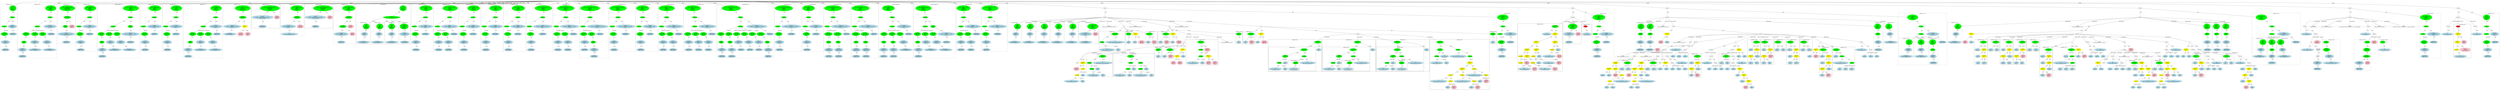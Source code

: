 strict graph "" {
	graph [bb="0,0,41825,1862.1"];
	node [label="\N"];
	subgraph cluster320 {
		graph [bb="16378,798.51,16662,1785.1",
			label="quicksort.c:43:5",
			lheight=0.21,
			lp="16520,1773.6",
			lwidth=1.22,
			style=dashed
		];
		325	[fillcolor=lightblue,
			height=0.74639,
			label="IdentifierType
names: ['void']",
			pos="16461,833.38",
			style="filled,dashed",
			width=1.9053];
		324	[fillcolor=lightblue,
			height=1.041,
			label="TypeDecl
declname: None
quals: []",
			pos="16461,990.94",
			style="filled,dashed",
			width=2.082];
		324 -- 325	[label=type,
			lp="16473,906.75",
			pos="16461,953.07 16461,924.5 16461,885.63 16461,860.28"];
		323	[fillcolor=green,
			height=1.041,
			label="Typename
name: None
quals: []",
			pos="16445,1159.1",
			style="filled,dashed",
			width=1.6303];
		323 -- 324	[label=type,
			lp="16464,1096.1",
			pos="16449,1121.6 16451,1094 16455,1056.3 16457,1028.6"];
		322	[fillcolor=green,
			height=0.5,
			label=ParamList,
			pos="16441,1316.7",
			style="filled,dashed",
			width=1.3179];
		322 -- 323	[label="params[0]",
			lp="16472,1232.5",
			pos="16441,1298.4 16442,1274.1 16443,1229 16444,1196.9"];
		321	[fillcolor=green,
			height=0.5,
			label=FuncDecl,
			pos="16444,1506",
			style="filled,dashed",
			width=1.2457];
		321 -- 322	[label=args,
			lp="16454,1421.9",
			pos="16444,1487.8 16443,1452.1 16442,1370.6 16441,1334.9"];
		326	[fillcolor=lightblue,
			height=1.041,
			label="TypeDecl
declname: main
quals: []",
			pos="16580,1316.7",
			style="filled,dashed",
			width=2.0428];
		321 -- 326	[label=type,
			lp="16520,1421.9",
			pos="16456,1488.4 16478,1458 16526,1392.7 16555,1352.2"];
		327	[fillcolor=lightblue,
			height=0.74639,
			label="IdentifierType
names: ['int']",
			pos="16588,1159.1",
			style="filled,dashed",
			width=1.8463];
		326 -- 327	[label=type,
			lp="16597,1232.5",
			pos="16582,1279.2 16583,1250.6 16585,1211.6 16587,1186.1"];
		320	[fillcolor=green,
			height=1.6303,
			label="Decl
name: main
quals: []
storage: []
funcspec: []",
			pos="16444,1695.4",
			style="filled,dashed",
			width=1.6106];
		320 -- 321	[label=type,
			lp="16456,1611.2",
			pos="16444,1636.7 16444,1598 16444,1549.6 16444,1524.3"];
	}
	subgraph cluster282 {
		graph [bb="14700,662.16,15349,1785.1",
			label="quicksort.c:40:6",
			lheight=0.21,
			lp="15024,1773.6",
			lwidth=1.22,
			style=dashed
		];
		288	[fillcolor=lightblue,
			height=0.74639,
			label="IdentifierType
names: ['char']",
			pos="14783,697.03",
			style="filled,dashed",
			width=1.8856];
		287	[fillcolor=lightblue,
			height=1.041,
			label="TypeDecl
declname: None
quals: []",
			pos="14783,833.38",
			style="filled,dashed",
			width=2.082];
		287 -- 288	[label=type,
			lp="14795,770.4",
			pos="14783,795.67 14783,772.98 14783,744.41 14783,724.05"];
		286	[fillcolor=green,
			height=0.74639,
			label="PtrDecl
quals: []",
			pos="14808,990.94",
			style="filled,dashed",
			width=1.2178];
		286 -- 287	[label=type,
			lp="14808,906.75",
			pos="14804,963.9 14800,938.47 14793,899.54 14789,870.99"];
		285	[fillcolor=green,
			height=1.041,
			label="Typename
name: None
quals: []",
			pos="14825,1159.1",
			style="filled,dashed",
			width=1.6303];
		285 -- 286	[label=type,
			lp="14832,1096.1",
			pos="14821,1121.6 14818,1090.3 14814,1045.9 14811,1018"];
		284	[fillcolor=green,
			height=0.5,
			label=ParamList,
			pos="14961,1316.7",
			style="filled,dashed",
			width=1.3179];
		284 -- 285	[label="params[0]",
			lp="14921,1232.5",
			pos="14947,1299.3 14925,1274 14881,1224.7 14853,1192.1"];
		289	[fillcolor=green,
			height=1.041,
			label="Typename
name: None
quals: []",
			pos="14961,1159.1",
			style="filled,dashed",
			width=1.6303];
		284 -- 289	[label="params[1]",
			lp="14989,1232.5",
			pos="14961,1298.4 14961,1274.1 14961,1229 14961,1196.9"];
		292	[fillcolor=green,
			height=1.041,
			label="Typename
name: None
quals: []",
			pos="15096,1159.1",
			style="filled,dashed",
			width=1.6303];
		284 -- 292	[label="params[2]",
			lp="15065,1232.5",
			pos="14975,1299.3 14997,1274 15040,1225 15068,1192.4"];
		290	[fillcolor=lightblue,
			height=1.041,
			label="TypeDecl
declname: None
quals: []",
			pos="14979,990.94",
			style="filled,dashed",
			width=2.082];
		289 -- 290	[label=type,
			lp="14981,1096.1",
			pos="14965,1121.6 14968,1094 14972,1056.3 14975,1028.6"];
		293	[fillcolor=lightblue,
			height=1.041,
			label="TypeDecl
declname: None
quals: []",
			pos="15200,990.94",
			style="filled,dashed",
			width=2.082];
		292 -- 293	[label=type,
			lp="15151,1096.1",
			pos="15117,1124.1 15135,1095.8 15160,1055.7 15178,1027.1"];
		291	[fillcolor=lightblue,
			height=0.74639,
			label="IdentifierType
names: ['unsigned', 'long']",
			pos="14988,833.38",
			style="filled,dashed",
			width=3.1034];
		290 -- 291	[label=type,
			lp="14997,906.75",
			pos="14981,953.46 14983,924.91 14985,885.88 14986,860.41"];
		294	[fillcolor=lightblue,
			height=0.74639,
			label="IdentifierType
names: ['unsigned', 'long']",
			pos="15229,833.38",
			style="filled,dashed",
			width=3.1034];
		293 -- 294	[label=type,
			lp="15229,906.75",
			pos="15207,953.46 15212,924.91 15219,885.88 15224,860.41"];
		283	[fillcolor=green,
			height=0.5,
			label=FuncDecl,
			pos="14961,1506",
			style="filled,dashed",
			width=1.2457];
		283 -- 284	[label=args,
			lp="14972,1421.9",
			pos="14961,1487.8 14961,1452.1 14961,1370.6 14961,1334.9"];
		295	[fillcolor=lightblue,
			height=1.041,
			label="TypeDecl
declname: quicksort_str
quals: []",
			pos="15152,1316.7",
			style="filled,dashed",
			width=2.8874];
		283 -- 295	[label=type,
			lp="15063,1421.9",
			pos="14977,1489.1 15008,1458.9 15075,1392.9 15117,1352.2"];
		296	[fillcolor=lightblue,
			height=0.74639,
			label="IdentifierType
names: ['void']",
			pos="15241,1159.1",
			style="filled,dashed",
			width=1.9053];
		295 -- 296	[label=type,
			lp="15214,1232.5",
			pos="15173,1279.6 15189,1250.9 15212,1211.4 15226,1185.8"];
		282	[fillcolor=green,
			height=1.6303,
			label="Decl
name: quicksort_str
quals: []
storage: []
funcspec: []",
			pos="14857,1695.4",
			style="filled,dashed",
			width=2.4552];
		282 -- 283	[label=type,
			lp="14918,1611.2",
			pos="14887,1640.2 14909,1600.7 14937,1549.6 14952,1523.7"];
	}
	subgraph cluster328 {
		graph [bb="16670,956.07,16968,1785.1",
			label="quicksort.c:50:20",
			lheight=0.21,
			lp="16819,1773.6",
			lwidth=1.32,
			style=dashed
		];
		332	[fillcolor=lightblue,
			height=0.74639,
			label="IdentifierType
names: ['char']",
			pos="16819,990.94",
			style="filled,dashed",
			width=1.8856];
		331	[fillcolor=lightblue,
			height=1.041,
			label="TypeDecl
declname: quicksort_input_string
quals: ['const']",
			pos="16819,1159.1",
			style="filled,dashed",
			width=3.9087];
		331 -- 332	[label=type,
			lp="16831,1096.1",
			pos="16819,1121.2 16819,1089.9 16819,1045.6 16819,1017.9"];
		330	[fillcolor=green,
			height=0.74639,
			label="PtrDecl
quals: []",
			pos="16794,1316.7",
			style="filled,dashed",
			width=1.2178];
		330 -- 331	[label=type,
			lp="16820,1232.5",
			pos="16798,1289.6 16802,1264.2 16809,1225.3 16813,1196.7"];
		329	[fillcolor=green,
			height=0.74639,
			label="ArrayDecl
dim_quals: []",
			pos="16802,1506",
			style="filled,dashed",
			width=1.7678];
		329 -- 330	[label=type,
			lp="16811,1421.9",
			pos="16801,1479 16799,1443.3 16797,1379.5 16795,1343.8"];
		333	[fillcolor=pink,
			height=1.041,
			label="Constant
type: int
value: 681",
			pos="16908,1316.7",
			style="filled,dashed",
			width=1.4535];
		329 -- 333	[label=dim,
			lp="16863,1421.9",
			pos="16816,1479.8 16835,1446.7 16868,1388.6 16889,1351.7"];
		328	[fillcolor=green,
			height=1.6303,
			label="Decl
name: quicksort_input_string
quals: ['const']
storage: ['extern']
funcspec: []",
			pos="16802,1695.4",
			style="filled,dashed",
			width=3.457];
		328 -- 329	[label=type,
			lp="16814,1611.2",
			pos="16802,1636.7 16802,1602 16802,1559.7 16802,1533"];
	}
	subgraph cluster312 {
		graph [bb="16014,798.51,16370,1785.1",
			label="quicksort.c:42:6",
			lheight=0.21,
			lp="16192,1773.6",
			lwidth=1.22,
			style=dashed
		];
		317	[fillcolor=lightblue,
			height=0.74639,
			label="IdentifierType
names: ['void']",
			pos="16097,833.38",
			style="filled,dashed",
			width=1.9053];
		316	[fillcolor=lightblue,
			height=1.041,
			label="TypeDecl
declname: None
quals: []",
			pos="16097,990.94",
			style="filled,dashed",
			width=2.082];
		316 -- 317	[label=type,
			lp="16109,906.75",
			pos="16097,953.07 16097,924.5 16097,885.63 16097,860.28"];
		315	[fillcolor=green,
			height=1.041,
			label="Typename
name: None
quals: []",
			pos="16085,1159.1",
			style="filled,dashed",
			width=1.6303];
		315 -- 316	[label=type,
			lp="16102,1096.1",
			pos="16088,1121.6 16090,1094 16092,1056.3 16094,1028.6"];
		314	[fillcolor=green,
			height=0.5,
			label=ParamList,
			pos="16069,1316.7",
			style="filled,dashed",
			width=1.3179];
		314 -- 315	[label="params[0]",
			lp="16106,1232.5",
			pos="16071,1298.4 16073,1274 16078,1228.7 16081,1196.6"];
		313	[fillcolor=green,
			height=0.5,
			label=FuncDecl,
			pos="16120,1506",
			style="filled,dashed",
			width=1.2457];
		313 -- 314	[label=args,
			lp="16110,1421.9",
			pos="16115,1487.9 16110,1472.6 16104,1449.5 16098,1429.4 16089,1395.9 16079,1356.7 16073,1334.7"];
		318	[fillcolor=lightblue,
			height=1.041,
			label="TypeDecl
declname: quicksort_main
quals: []",
			pos="16248,1316.7",
			style="filled,dashed",
			width=3.1623];
		313 -- 318	[label=type,
			lp="16193,1421.9",
			pos="16131,1488.4 16152,1458.2 16196,1393.8 16224,1353.3"];
		319	[fillcolor=lightblue,
			height=0.74639,
			label="IdentifierType
names: ['void']",
			pos="16248,1159.1",
			style="filled,dashed",
			width=1.9053];
		318 -- 319	[label=type,
			lp="16260,1232.5",
			pos="16248,1278.8 16248,1250.2 16248,1211.4 16248,1186"];
		312	[fillcolor=green,
			height=1.6303,
			label="Decl
name: quicksort_main
quals: []
storage: []
funcspec: []",
			pos="16120,1695.4",
			style="filled,dashed",
			width=2.7302];
		312 -- 313	[label=type,
			lp="16132,1611.2",
			pos="16120,1636.7 16120,1598 16120,1549.6 16120,1524.3"];
	}
	subgraph cluster599 {
		graph [bb="31763,798.51,31915,1406.4",
			label="quicksort.c:124:8",
			lheight=0.21,
			lp="31839,1394.9",
			lwidth=1.32,
			style=dashed
		];
		602	[fillcolor=lightblue,
			height=0.74639,
			label="IdentifierType
names: ['char']",
			pos="31839,833.38",
			style="filled,dashed",
			width=1.8856];
		601	[fillcolor=lightblue,
			height=1.041,
			label="TypeDecl
declname: pi
quals: []",
			pos="31836,990.94",
			style="filled,dashed",
			width=1.7088];
		601 -- 602	[label=type,
			lp="31850,906.75",
			pos="31837,953.07 31837,924.5 31838,885.63 31839,860.28"];
		600	[fillcolor=green,
			height=0.74639,
			label="PtrDecl
quals: []",
			pos="31832,1159.1",
			style="filled,dashed",
			width=1.2178];
		600 -- 601	[label=type,
			lp="31846,1096.1",
			pos="31833,1132.1 31833,1104.3 31834,1059.9 31835,1028.5"];
		599	[fillcolor=green,
			height=1.6303,
			label="Decl
name: pi
quals: []
storage: []
funcspec: []",
			pos="31830,1316.7",
			style="filled,dashed",
			width=1.591];
		599 -- 600	[label=type,
			lp="31844,1232.5",
			pos="31831,1257.7 31831,1233.2 31831,1205.8 31832,1186.3"];
	}
	subgraph cluster250 {
		graph [bb="13256,662.16,13970,1785.1",
			label="quicksortstdlib.h:32:7",
			lheight=0.21,
			lp="13613,1773.6",
			lwidth=1.65,
			style=dashed
		];
		256	[fillcolor=lightblue,
			height=0.74639,
			label="IdentifierType
names: ['char']",
			pos="13339,697.03",
			style="filled,dashed",
			width=1.8856];
		255	[fillcolor=lightblue,
			height=1.041,
			label="TypeDecl
declname: None
quals: []",
			pos="13339,833.38",
			style="filled,dashed",
			width=2.082];
		255 -- 256	[label=type,
			lp="13351,770.4",
			pos="13339,795.67 13339,772.98 13339,744.41 13339,724.05"];
		254	[fillcolor=green,
			height=0.74639,
			label="PtrDecl
quals: []",
			pos="13333,990.94",
			style="filled,dashed",
			width=1.2178];
		254 -- 255	[label=type,
			lp="13349,906.75",
			pos="13334,963.9 13335,938.47 13336,899.54 13338,870.99"];
		253	[fillcolor=green,
			height=1.041,
			label="Typename
name: None
quals: []",
			pos="13323,1159.1",
			style="filled,dashed",
			width=1.6303];
		253 -- 254	[label=type,
			lp="13340,1096.1",
			pos="13325,1121.6 13327,1090.3 13330,1045.9 13331,1018"];
		252	[fillcolor=green,
			height=0.5,
			label=ParamList,
			pos="13458,1316.7",
			style="filled,dashed",
			width=1.3179];
		252 -- 253	[label="params[0]",
			lp="13419,1232.5",
			pos="13444,1299.3 13422,1274 13379,1225 13351,1192.4"];
		257	[fillcolor=green,
			height=1.041,
			label="Typename
name: None
quals: []",
			pos="13458,1159.1",
			style="filled,dashed",
			width=1.6303];
		252 -- 257	[label="params[1]",
			lp="13486,1232.5",
			pos="13458,1298.4 13458,1274.1 13458,1229 13458,1196.9"];
		260	[fillcolor=green,
			height=1.041,
			label="Typename
name: None
quals: []",
			pos="13593,1159.1",
			style="filled,dashed",
			width=1.6303];
		252 -- 260	[label="params[2]",
			lp="13562,1232.5",
			pos="13472,1299.3 13494,1274 13537,1225 13565,1192.4"];
		258	[fillcolor=lightblue,
			height=1.041,
			label="TypeDecl
declname: None
quals: []",
			pos="13479,990.94",
			style="filled,dashed",
			width=2.082];
		257 -- 258	[label=type,
			lp="13479,1096.1",
			pos="13463,1121.6 13466,1094 13471,1056.3 13474,1028.6"];
		261	[fillcolor=lightblue,
			height=1.041,
			label="TypeDecl
declname: None
quals: []",
			pos="13650,990.94",
			style="filled,dashed",
			width=2.082];
		260 -- 261	[label=type,
			lp="13629,1096.1",
			pos="13605,1122 13615,1094.2 13628,1055.8 13638,1027.9"];
		259	[fillcolor=lightblue,
			height=0.74639,
			label="IdentifierType
names: ['unsigned', 'long']",
			pos="13544,833.38",
			style="filled,dashed",
			width=3.1034];
		258 -- 259	[label=type,
			lp="13528,906.75",
			pos="13494,953.86 13506,925.32 13522,886.14 13533,860.55"];
		262	[fillcolor=lightblue,
			height=0.74639,
			label="IdentifierType
names: ['unsigned', 'long']",
			pos="13785,833.38",
			style="filled,dashed",
			width=3.1034];
		261 -- 262	[label=type,
			lp="13738,906.75",
			pos="13679,956.18 13704,927.23 13740,886.14 13763,859.87"];
		251	[fillcolor=green,
			height=0.5,
			label=FuncDecl,
			pos="13458,1506",
			style="filled,dashed",
			width=1.2457];
		251 -- 252	[label=args,
			lp="13470,1421.9",
			pos="13458,1487.8 13458,1452.1 13458,1370.6 13458,1334.9"];
		263	[fillcolor=green,
			height=0.74639,
			label="PtrDecl
quals: []",
			pos="13591,1316.7",
			style="filled,dashed",
			width=1.2178];
		251 -- 263	[label=type,
			lp="13533,1421.9",
			pos="13470,1488.4 13493,1455.1 13547,1380.1 13574,1341.5"];
		264	[fillcolor=lightblue,
			height=1.041,
			label="TypeDecl
declname: quicksort_pivot_vectors
quals: []",
			pos="13816,1159.1",
			style="filled,dashed",
			width=4.0659];
		263 -- 264	[label=type,
			lp="13729,1232.5",
			pos="13619,1296 13656,1270.5 13721,1225.6 13766,1194.4"];
		265	[fillcolor=lightblue,
			height=0.74639,
			label="IdentifierType
names: ['char']",
			pos="13816,990.94",
			style="filled,dashed",
			width=1.8856];
		264 -- 265	[label=type,
			lp="13828,1096.1",
			pos="13816,1121.2 13816,1089.9 13816,1045.6 13816,1017.9"];
		250	[fillcolor=green,
			height=1.6303,
			label="Decl
name: quicksort_pivot_vectors
quals: []
storage: []
funcspec: []",
			pos="13426,1695.4",
			style="filled,dashed",
			width=3.6337];
		250 -- 251	[label=type,
			lp="13454,1611.2",
			pos="13436,1636.7 13442,1598 13451,1549.6 13455,1524.3"];
	}
	subgraph cluster274 {
		graph [bb="14329,798.51,14692,1785.1",
			label="quicksort.c:39:5",
			lheight=0.21,
			lp="14510,1773.6",
			lwidth=1.22,
			style=dashed
		];
		279	[fillcolor=lightblue,
			height=0.74639,
			label="IdentifierType
names: ['void']",
			pos="14412,833.38",
			style="filled,dashed",
			width=1.9053];
		278	[fillcolor=lightblue,
			height=1.041,
			label="TypeDecl
declname: None
quals: []",
			pos="14412,990.94",
			style="filled,dashed",
			width=2.082];
		278 -- 279	[label=type,
			lp="14424,906.75",
			pos="14412,953.07 14412,924.5 14412,885.63 14412,860.28"];
		277	[fillcolor=green,
			height=1.041,
			label="Typename
name: None
quals: []",
			pos="14400,1159.1",
			style="filled,dashed",
			width=1.6303];
		277 -- 278	[label=type,
			lp="14417,1096.1",
			pos="14403,1121.6 14405,1094 14407,1056.3 14409,1028.6"];
		276	[fillcolor=green,
			height=0.5,
			label=ParamList,
			pos="14384,1316.7",
			style="filled,dashed",
			width=1.3179];
		276 -- 277	[label="params[0]",
			lp="14421,1232.5",
			pos="14386,1298.4 14388,1274 14393,1228.7 14396,1196.6"];
		275	[fillcolor=green,
			height=0.5,
			label=FuncDecl,
			pos="14438,1506",
			style="filled,dashed",
			width=1.2457];
		275 -- 276	[label=args,
			lp="14428,1421.9",
			pos="14433,1487.9 14429,1472.6 14422,1449.5 14416,1429.4 14406,1395.8 14395,1356.6 14389,1334.7"];
		280	[fillcolor=lightblue,
			height=1.041,
			label="TypeDecl
declname: quicksort_return
quals: []",
			pos="14567,1316.7",
			style="filled,dashed",
			width=3.2605];
		275 -- 280	[label=type,
			lp="14511,1421.9",
			pos="14449,1488.4 14470,1458.3 14514,1394.2 14542,1353.7"];
		281	[fillcolor=lightblue,
			height=0.74639,
			label="IdentifierType
names: ['int']",
			pos="14567,1159.1",
			style="filled,dashed",
			width=1.8463];
		280 -- 281	[label=type,
			lp="14579,1232.5",
			pos="14567,1278.8 14567,1250.2 14567,1211.4 14567,1186"];
		274	[fillcolor=green,
			height=1.6303,
			label="Decl
name: quicksort_return
quals: []
storage: []
funcspec: []",
			pos="14438,1695.4",
			style="filled,dashed",
			width=2.8088];
		274 -- 275	[label=type,
			lp="14450,1611.2",
			pos="14438,1636.7 14438,1598 14438,1549.6 14438,1524.3"];
	}
	subgraph cluster596 {
		graph [bb="31261,956.07,31501,1406.4",
			label="quicksort.c:123:17",
			lheight=0.21,
			lp="31381,1394.9",
			lwidth=1.42,
			style=dashed
		];
		598	[fillcolor=lightblue,
			height=0.74639,
			label="IdentifierType
names: ['unsigned', 'long']",
			pos="31381,990.94",
			style="filled,dashed",
			width=3.1034];
		597	[fillcolor=lightblue,
			height=1.041,
			label="TypeDecl
declname: j
quals: []",
			pos="31370,1159.1",
			style="filled,dashed",
			width=1.5713];
		597 -- 598	[label=type,
			lp="31387,1096.1",
			pos="31372,1121.6 31374,1090.3 31377,1045.9 31379,1018"];
		596	[fillcolor=green,
			height=1.6303,
			label="Decl
name: j
quals: []
storage: []
funcspec: []",
			pos="31353,1316.7",
			style="filled,dashed",
			width=1.591];
		596 -- 597	[label=type,
			lp="31375,1232.5",
			pos="31359,1258.2 31362,1237.6 31364,1214.9 31366,1196.6"];
	}
	subgraph cluster500 {
		graph [bb="23114,383.86,24014,1048.8",
			label="quicksort.c:95:5",
			lheight=0.21,
			lp="23564,1037.3",
			lwidth=1.22
		];
		subgraph cluster502 {
			graph [bb="23122,391.86,23914,891.25",
				label="quicksort.c:95:9",
				lheight=0.21,
				lp="23518,879.75",
				lwidth=1.22
			];
			subgraph cluster510 {
				graph [bb="23452,399.86,23644,618.55",
					label="quicksort.c:95:60",
					lheight=0.21,
					lp="23548,607.05",
					lwidth=1.32
				];
				511	[fillcolor=lightblue,
					height=0.74639,
					label="ID
name: read_counter",
					pos="23548,434.73",
					style=filled,
					width=2.4552];
				510	[fillcolor=green,
					height=0.74639,
					label="UnaryOp
op: p++",
					pos="23548,560.68",
					style=filled,
					width=1.316];
				510 -- 511	[label=expr,
					lp="23560,497.71",
					pos="23548,533.7 23548,512.54 23548,482.83 23548,461.68"];
			}
			505	[fillcolor=lightblue,
				height=0.74639,
				label="ID
name: quicksort_vectors",
				pos="23236,434.73",
				style=filled,
				width=2.9463];
			504	[fillcolor=green,
				height=0.5,
				label=ArrayRef,
				pos="23297,560.68",
				style=filled,
				width=1.2277];
			504 -- 505	[label=name,
				lp="23286,497.71",
				pos="23289,542.97 23278,522.08 23261,486.13 23249,461.66"];
			506	[fillcolor=lightblue,
				height=0.74639,
				label="ID
name: i",
				pos="23401,434.73",
				style=filled,
				width=1.1392];
			504 -- 506	[label=subscript,
				lp="23380,497.71",
				pos="23311,543.48 23329,521.82 23361,483.32 23382,458.69"];
			503	[fillcolor=green,
				height=0.74639,
				label="StructRef
type: .",
				pos="23402,697.03",
				style=filled,
				width=1.3356];
			503 -- 504	[label=name,
				lp="23374,634.05",
				pos="23383,672.01 23362,644.99 23328,601.82 23310,578.29"];
			507	[fillcolor=lightblue,
				height=0.74639,
				label="ID
name: z",
				pos="23402,560.68",
				style=filled,
				width=1.1785];
			503 -- 507	[label=field,
				lp="23414,634.05",
				pos="23402,670.13 23402,646.49 23402,611.72 23402,587.97"];
			502	[fillcolor=green,
				height=0.74639,
				label="Assignment
op: =",
				pos="23474,833.38",
				style=filled,
				width=1.6106];
			502 -- 503	[label=lvalue,
				lp="23462,770.4",
				pos="23460,807.11 23448,783.09 23428,747.17 23415,723.19"];
			508	[fillcolor=green,
				height=0.5,
				label=ArrayRef,
				pos="23548,697.03",
				style=filled,
				width=1.2277];
			502 -- 508	[label=rvalue,
				lp="23528,770.4",
				pos="23488,807.11 23503,780.05 23526,737.88 23539,714.7"];
			508 -- 510	[label=subscript,
				lp="23572,634.05",
				pos="23548,679.01 23548,656 23548,614.72 23548,587.77"];
			509	[fillcolor=lightblue,
				height=0.74639,
				label="ID
name: quicksort_input_vector",
				pos="23779,560.68",
				style=filled,
				width=3.5159];
			508 -- 509	[label=name,
				lp="23680,634.05",
				pos="23572,681.91 23611,659.2 23689,614.3 23737,586.26"];
		}
		501	[fillcolor=lightblue,
			height=0.74639,
			label="ID
name: z",
			pos="23964,833.38",
			style=filled,
			width=1.1785];
		500	[fillcolor=green,
			height=0.74639,
			label="Assignment
op: =",
			pos="23474,990.94",
			style=filled,
			width=1.6106];
		500 -- 502	[label=rvalue,
			lp="23491,906.75",
			pos="23474,963.9 23474,935.18 23474,889.25 23474,860.5"];
		500 -- 501	[label=lvalue,
			lp="23914,906.75",
			pos="23532,988.99 23622,985.03 23795,967.25 23918,891.25 23931,883.29 23942,870.44 23950,858.97"];
	}
	subgraph cluster266 {
		graph [bb="13978,798.51,14321,1785.1",
			label="quicksort.c:38:6",
			lheight=0.21,
			lp="14150,1773.6",
			lwidth=1.22,
			style=dashed
		];
		271	[fillcolor=lightblue,
			height=0.74639,
			label="IdentifierType
names: ['void']",
			pos="14061,833.38",
			style="filled,dashed",
			width=1.9053];
		270	[fillcolor=lightblue,
			height=1.041,
			label="TypeDecl
declname: None
quals: []",
			pos="14061,990.94",
			style="filled,dashed",
			width=2.082];
		270 -- 271	[label=type,
			lp="14073,906.75",
			pos="14061,953.07 14061,924.5 14061,885.63 14061,860.28"];
		269	[fillcolor=green,
			height=1.041,
			label="Typename
name: None
quals: []",
			pos="14053,1159.1",
			style="filled,dashed",
			width=1.6303];
		269 -- 270	[label=type,
			lp="14069,1096.1",
			pos="14055,1121.6 14056,1094 14058,1056.3 14059,1028.6"];
		268	[fillcolor=green,
			height=0.5,
			label=ParamList,
			pos="14033,1316.7",
			style="filled,dashed",
			width=1.3179];
		268 -- 269	[label="params[0]",
			lp="14073,1232.5",
			pos="14035,1298.4 14038,1274 14044,1228.7 14048,1196.6"];
		267	[fillcolor=green,
			height=0.5,
			label=FuncDecl,
			pos="14077,1506",
			style="filled,dashed",
			width=1.2457];
		267 -- 268	[label=args,
			lp="14070,1421.9",
			pos="14073,1488.1 14065,1452.5 14045,1370.4 14037,1334.7"];
		272	[fillcolor=lightblue,
			height=1.041,
			label="TypeDecl
declname: quicksort_init
quals: []",
			pos="14206,1316.7",
			style="filled,dashed",
			width=2.9856];
		267 -- 272	[label=type,
			lp="14150,1421.9",
			pos="14088,1488.4 14109,1458.2 14154,1393.8 14181,1353.3"];
		273	[fillcolor=lightblue,
			height=0.74639,
			label="IdentifierType
names: ['void']",
			pos="14206,1159.1",
			style="filled,dashed",
			width=1.9053];
		272 -- 273	[label=type,
			lp="14218,1232.5",
			pos="14206,1278.8 14206,1250.2 14206,1211.4 14206,1186"];
		266	[fillcolor=green,
			height=1.6303,
			label="Decl
name: quicksort_init
quals: []
storage: []
funcspec: []",
			pos="14077,1695.4",
			style="filled,dashed",
			width=2.5338];
		266 -- 267	[label=type,
			lp="14089,1611.2",
			pos="14077,1636.7 14077,1598 14077,1549.6 14077,1524.3"];
	}
	subgraph cluster297 {
		graph [bb="15357,662.16,16006,1785.1",
			label="quicksort.c:41:6",
			lheight=0.21,
			lp="15682,1773.6",
			lwidth=1.22,
			style=dashed
		];
		303	[fillcolor=lightblue,
			height=0.74639,
			label="IdentifierType
names: ['char']",
			pos="15440,697.03",
			style="filled,dashed",
			width=1.8856];
		302	[fillcolor=lightblue,
			height=1.041,
			label="TypeDecl
declname: None
quals: []",
			pos="15440,833.38",
			style="filled,dashed",
			width=2.082];
		302 -- 303	[label=type,
			lp="15452,770.4",
			pos="15440,795.67 15440,772.98 15440,744.41 15440,724.05"];
		301	[fillcolor=green,
			height=0.74639,
			label="PtrDecl
quals: []",
			pos="15465,990.94",
			style="filled,dashed",
			width=1.2178];
		301 -- 302	[label=type,
			lp="15465,906.75",
			pos="15461,963.9 15457,938.47 15450,899.54 15446,870.99"];
		300	[fillcolor=green,
			height=1.041,
			label="Typename
name: None
quals: []",
			pos="15482,1159.1",
			style="filled,dashed",
			width=1.6303];
		300 -- 301	[label=type,
			lp="15489,1096.1",
			pos="15478,1121.6 15475,1090.3 15471,1045.9 15468,1018"];
		299	[fillcolor=green,
			height=0.5,
			label=ParamList,
			pos="15618,1316.7",
			style="filled,dashed",
			width=1.3179];
		299 -- 300	[label="params[0]",
			lp="15578,1232.5",
			pos="15604,1299.3 15582,1274 15538,1224.7 15510,1192.1"];
		304	[fillcolor=green,
			height=1.041,
			label="Typename
name: None
quals: []",
			pos="15618,1159.1",
			style="filled,dashed",
			width=1.6303];
		299 -- 304	[label="params[1]",
			lp="15646,1232.5",
			pos="15618,1298.4 15618,1274.1 15618,1229 15618,1196.9"];
		307	[fillcolor=green,
			height=1.041,
			label="Typename
name: None
quals: []",
			pos="15753,1159.1",
			style="filled,dashed",
			width=1.6303];
		299 -- 307	[label="params[2]",
			lp="15722,1232.5",
			pos="15632,1299.3 15654,1274 15697,1225 15725,1192.4"];
		305	[fillcolor=lightblue,
			height=1.041,
			label="TypeDecl
declname: None
quals: []",
			pos="15636,990.94",
			style="filled,dashed",
			width=2.082];
		304 -- 305	[label=type,
			lp="15638,1096.1",
			pos="15622,1121.6 15625,1094 15629,1056.3 15632,1028.6"];
		308	[fillcolor=lightblue,
			height=1.041,
			label="TypeDecl
declname: None
quals: []",
			pos="15857,990.94",
			style="filled,dashed",
			width=2.082];
		307 -- 308	[label=type,
			lp="15808,1096.1",
			pos="15774,1124.1 15792,1095.8 15817,1055.7 15835,1027.1"];
		306	[fillcolor=lightblue,
			height=0.74639,
			label="IdentifierType
names: ['unsigned', 'long']",
			pos="15645,833.38",
			style="filled,dashed",
			width=3.1034];
		305 -- 306	[label=type,
			lp="15654,906.75",
			pos="15638,953.46 15640,924.91 15642,885.88 15643,860.41"];
		309	[fillcolor=lightblue,
			height=0.74639,
			label="IdentifierType
names: ['unsigned', 'long']",
			pos="15886,833.38",
			style="filled,dashed",
			width=3.1034];
		308 -- 309	[label=type,
			lp="15886,906.75",
			pos="15864,953.46 15869,924.91 15876,885.88 15881,860.41"];
		298	[fillcolor=green,
			height=0.5,
			label=FuncDecl,
			pos="15618,1506",
			style="filled,dashed",
			width=1.2457];
		298 -- 299	[label=args,
			lp="15630,1421.9",
			pos="15618,1487.8 15618,1452.1 15618,1370.6 15618,1334.9"];
		310	[fillcolor=lightblue,
			height=1.041,
			label="TypeDecl
declname: quicksort_vec
quals: []",
			pos="15801,1316.7",
			style="filled,dashed",
			width=2.9856];
		298 -- 310	[label=type,
			lp="15717,1421.9",
			pos="15634,1489.1 15663,1459 15727,1393.3 15767,1352.5"];
		311	[fillcolor=lightblue,
			height=0.74639,
			label="IdentifierType
names: ['void']",
			pos="15898,1159.1",
			style="filled,dashed",
			width=1.9053];
		310 -- 311	[label=type,
			lp="15868,1232.5",
			pos="15823,1280 15841,1251.1 15866,1211.1 15882,1185.4"];
		297	[fillcolor=green,
			height=1.6303,
			label="Decl
name: quicksort_vec
quals: []
storage: []
funcspec: []",
			pos="15516,1695.4",
			style="filled,dashed",
			width=2.5534];
		297 -- 298	[label=type,
			lp="15576,1611.2",
			pos="15546,1639.7 15567,1600.4 15595,1549.9 15609,1524"];
	}
	subgraph cluster341 {
		graph [bb="385,1113.6,852,1785.1",
			label="quicksort.c:53:21",
			lheight=0.21,
			lp="618.5,1773.6",
			lwidth=1.32,
			style=dashed
		];
		344	[fillcolor=lightblue,
			height=0.74639,
			label="IdentifierType
names: ['unsigned', 'int']",
			pos="498,1159.1",
			style="filled,dashed",
			width=2.907];
		343	[fillcolor=lightblue,
			height=1.041,
			label="TypeDecl
declname: quicksort_input_vector
quals: []",
			pos="536,1316.7",
			style="filled,dashed",
			width=3.9677];
		343 -- 344	[label=type,
			lp="529,1232.5",
			pos="527.09,1279.2 520.11,1250.6 510.58,1211.6 504.36,1186.1"];
		342	[fillcolor=green,
			height=0.74639,
			label="ArrayDecl
dim_quals: []",
			pos="717,1506",
			style="filled,dashed",
			width=1.7678];
		342 -- 343	[label=type,
			lp="655,1421.9",
			pos="693.71,1480.9 662.39,1448.5 606.48,1390.6 570.33,1353.2"];
		345	[fillcolor=yellow,
			height=0.74639,
			label="BinaryOp
op: *",
			pos="746,1316.7",
			style="filled,dashed",
			width=1.3749];
		342 -- 345	[label=dim,
			lp="742,1421.9",
			pos="721.03,1479 726.57,1443.2 736.48,1379.2 742,1343.5"];
		346	[fillcolor=pink,
			height=1.041,
			label="Constant
type: int
value: 1000",
			pos="677,1159.1",
			style="filled,dashed",
			width=1.5713];
		345 -- 346	[label=left,
			lp="721.5,1232.5",
			pos="734.76,1290.3 723.3,1264.5 705.44,1224.2 692.62,1195.3"];
		347	[fillcolor=pink,
			height=1.041,
			label="Constant
type: int
value: 3",
			pos="798,1159.1",
			style="filled,dashed",
			width=1.2767];
		345 -- 347	[label=right,
			lp="789,1232.5",
			pos="754.59,1290 763.21,1264.2 776.57,1224.2 786.19,1195.4"];
		341	[fillcolor=green,
			height=1.6303,
			label="Decl
name: quicksort_input_vector
quals: []
storage: ['extern']
funcspec: []",
			pos="717,1695.4",
			style="filled,dashed",
			width=3.5159];
		341 -- 342	[label=type,
			lp="729,1611.2",
			pos="717,1636.7 717,1602 717,1559.7 717,1533"];
	}
	subgraph cluster362 {
		graph [bb="25264,662.16,25607,1595.7",
			label="quicksort.c:64:6",
			lheight=0.21,
			lp="25436,1584.2",
			lwidth=1.22,
			style=dashed
		];
		367	[fillcolor=lightblue,
			height=0.74639,
			label="IdentifierType
names: ['void']",
			pos="25347,697.03",
			style="filled,dashed",
			width=1.9053];
		366	[fillcolor=lightblue,
			height=1.041,
			label="TypeDecl
declname: None
quals: []",
			pos="25347,833.38",
			style="filled,dashed",
			width=2.082];
		366 -- 367	[label=type,
			lp="25359,770.4",
			pos="25347,795.67 25347,772.98 25347,744.41 25347,724.05"];
		365	[fillcolor=green,
			height=1.041,
			label="Typename
name: None
quals: []",
			pos="25339,990.94",
			style="filled,dashed",
			width=1.6303];
		365 -- 366	[label=type,
			lp="25356,906.75",
			pos="25341,953.46 25342,928.59 25344,895.77 25345,870.89"];
		364	[fillcolor=green,
			height=0.5,
			label=ParamList,
			pos="25319,1159.1",
			style="filled,dashed",
			width=1.3179];
		364 -- 365	[label="params[0]",
			lp="25356,1096.1",
			pos="25321,1140.9 25324,1114.6 25330,1063.5 25335,1028.5"];
		363	[fillcolor=green,
			height=0.5,
			label=FuncDecl,
			pos="25363,1316.7",
			style="filled,dashed",
			width=1.2457];
		363 -- 364	[label=args,
			lp="25352,1232.5",
			pos="25358,1298.7 25350,1268.8 25332,1206.9 25324,1177"];
		368	[fillcolor=lightblue,
			height=1.041,
			label="TypeDecl
declname: quicksort_init
quals: []",
			pos="25492,1159.1",
			style="filled,dashed",
			width=2.9856];
		363 -- 368	[label=type,
			lp="25448,1232.5",
			pos="25377,1299.3 25397,1274.8 25436,1228 25463,1195.5"];
		369	[fillcolor=lightblue,
			height=0.74639,
			label="IdentifierType
names: ['void']",
			pos="25492,990.94",
			style="filled,dashed",
			width=1.9053];
		368 -- 369	[label=type,
			lp="25504,1096.1",
			pos="25492,1121.2 25492,1089.9 25492,1045.6 25492,1017.9"];
		362	[fillcolor=green,
			height=1.6303,
			label="Decl
name: quicksort_init
quals: []
storage: []
funcspec: []",
			pos="25363,1506",
			style="filled,dashed",
			width=2.5338];
		362 -- 363	[label=type,
			lp="25375,1421.9",
			pos="25363,1447.3 25363,1408.6 25363,1360.2 25363,1334.9"];
	}
	subgraph cluster710 {
		graph [bb="29577,525.81,29801,1048.8",
			label="quicksort.c:156:5",
			lheight=0.21,
			lp="29689,1037.3",
			lwidth=1.32
		];
		711	[fillcolor=lightblue,
			height=0.74639,
			label="ID
name: j",
			pos="29633,833.38",
			style=filled,
			width=1.1392];
		710	[fillcolor=green,
			height=0.74639,
			label="Assignment
op: =",
			pos="29735,990.94",
			style=filled,
			width=1.6106];
		710 -- 711	[label=lvalue,
			lp="29701,906.75",
			pos="29719,964.94 29699,935.57 29668,887.18 29649,858.29"];
		712	[fillcolor=yellow,
			height=0.74639,
			label="BinaryOp
op: /",
			pos="29742,833.38",
			style=filled,
			width=1.3749];
		710 -- 712	[label=rvalue,
			lp="29756,906.75",
			pos="29736,963.9 29737,935.1 29740,888.97 29741,860.24"];
		713	[fillcolor=yellow,
			height=0.74639,
			label="BinaryOp
op: -",
			pos="29634,697.03",
			style=filled,
			width=1.3749];
		712 -- 713	[label=left,
			lp="29708,770.4",
			pos="29723,808.36 29703,783.9 29673,746.22 29653,721.84"];
		716	[fillcolor=lightblue,
			height=0.74639,
			label="ID
name: es",
			pos="29747,697.03",
			style=filled,
			width=1.2767];
		712 -- 716	[label=right,
			lp="29758,770.4",
			pos="29743,806.47 29744,782.84 29745,748.07 29746,724.31"];
		714	[fillcolor=lightblue,
			height=0.74639,
			label="ID
name: pj",
			pos="29632,560.68",
			style=filled,
			width=1.2767];
		713 -- 714	[label=left,
			lp="29644,634.05",
			pos="29634,670.13 29633,646.49 29633,611.72 29632,587.97"];
		715	[fillcolor=lightblue,
			height=0.74639,
			label="ID
name: a",
			pos="29738,560.68",
			style=filled,
			width=1.1785];
		713 -- 715	[label=right,
			lp="29699,634.05",
			pos="29653,672.01 29672,647.41 29701,609.41 29720,585.04"];
	}
	subgraph cluster629 {
		graph [bb="31218,259.91,31442,891.25",
			label="quicksort.c:132:7",
			lheight=0.21,
			lp="31330,879.75",
			lwidth=1.32
		];
		630	[fillcolor=lightblue,
			height=0.74639,
			label="ID
name: pi",
			pos="31272,697.03",
			style=filled,
			width=1.2767];
		629	[fillcolor=green,
			height=0.74639,
			label="Assignment
op: =",
			pos="31284,833.38",
			style=filled,
			width=1.6106];
		629 -- 630	[label=lvalue,
			lp="31297,770.4",
			pos="31282,806.47 31280,782.84 31276,748.07 31274,724.31"];
		631	[fillcolor=yellow,
			height=0.74639,
			label="BinaryOp
op: +",
			pos="31385,697.03",
			style=filled,
			width=1.3749];
		629 -- 631	[label=rvalue,
			lp="31352,770.4",
			pos="31303,807.74 31321,783.34 31349,746.24 31367,722.06"];
		632	[fillcolor=lightblue,
			height=0.74639,
			label="ID
name: a",
			pos="31275,560.68",
			style=filled,
			width=1.1785];
		631 -- 632	[label=left,
			lp="31350,634.05",
			pos="31365,672.01 31345,647.41 31314,609.41 31294,585.04"];
		633	[fillcolor=yellow,
			height=0.74639,
			label="BinaryOp
op: *",
			pos="31385,560.68",
			style=filled,
			width=1.3749];
		631 -- 633	[label=right,
			lp="31398,634.05",
			pos="31385,670.13 31385,646.49 31385,611.72 31385,587.97"];
		634	[fillcolor=yellow,
			height=0.74639,
			label="BinaryOp
op: >>",
			pos="31275,434.73",
			style=filled,
			width=1.3749];
		633 -- 634	[label=left,
			lp="31346,497.71",
			pos="31364,536.08 31344,514.02 31315,481.28 31296,459.25"];
		637	[fillcolor=lightblue,
			height=0.74639,
			label="ID
name: es",
			pos="31388,434.73",
			style=filled,
			width=1.2767];
		633 -- 637	[label=right,
			lp="31400,497.71",
			pos="31386,533.7 31386,512.54 31387,482.83 31387,461.68"];
		635	[fillcolor=lightblue,
			height=0.74639,
			label="ID
name: n",
			pos="31272,305.38",
			style=filled,
			width=1.1982];
		634 -- 635	[label=left,
			lp="31284,368.36",
			pos="31274,407.65 31274,385.68 31273,354.39 31273,332.43"];
		636	[fillcolor=pink,
			height=1.041,
			label="Constant
type: int
value: 1",
			pos="31379,305.38",
			style=filled,
			width=1.2767];
		634 -- 636	[label=right,
			lp="31347,368.36",
			pos="31295,409.78 31311,389.17 31336,359.32 31354,336.99"];
	}
	subgraph cluster392 {
		graph [bb="19280,945.46,19488,1217",
			label="quicksort.c:72:9",
			lheight=0.21,
			lp="19384,1205.5",
			lwidth=1.22
		];
		393	[fillcolor=lightblue,
			height=0.74639,
			label="ID
name: i",
			pos="19329,990.94",
			style=filled,
			width=1.1392];
		392	[fillcolor=green,
			height=0.74639,
			label="Assignment
op: =",
			pos="19346,1159.1",
			style=filled,
			width=1.6106];
		392 -- 393	[label=lvalue,
			lp="19358,1096.1",
			pos="19343,1132.1 19340,1101 19335,1049.2 19332,1018"];
		394	[fillcolor=pink,
			height=1.041,
			label="Constant
type: int
value: 0",
			pos="19434,990.94",
			style=filled,
			width=1.2767];
		392 -- 394	[label=rvalue,
			lp="19404,1096.1",
			pos="19362,1133.1 19367,1124 19374,1113.4 19379,1103.6 19393,1078.2 19407,1048.8 19418,1026.6"];
	}
	subgraph cluster357 {
		graph [bb="1742,1281.8,2218,1785.1",
			label="quicksort.c:57:15",
			lheight=0.21,
			lp="1980,1773.6",
			lwidth=1.32
		];
		359	[fillcolor=lightblue,
			height=0.74639,
			label="IdentifierType
names: ['char']",
			pos="1925,1316.7",
			style="filled,dashed",
			width=1.8856];
		358	[fillcolor=lightblue,
			height=1.041,
			label="TypeDecl
declname: quicksort_const_prop_border_c
quals: ['volatile']",
			pos="1925,1506",
			style=filled,
			width=4.8712];
		358 -- 359	[label=type,
			lp="1937,1421.9",
			pos="1925,1468.5 1925,1431.7 1925,1376 1925,1343.6"];
		357	[fillcolor=green,
			height=1.6303,
			label="Decl
name: quicksort_const_prop_border_c
quals: ['volatile']
storage: []
funcspec: []",
			pos="2050,1695.4",
			style=filled,
			width=4.4391];
		357 -- 358	[label=type,
			lp="2011,1611.2",
			pos="2012.5,1638.2 1992,1607.5 1967.2,1570.3 1949.3,1543.4"];
		360	[fillcolor=pink,
			height=1.041,
			label="Constant
type: int
value: 0",
			pos="2164,1506",
			style=filled,
			width=1.2767];
		357 -- 360	[label=init,
			lp="2113.5,1611.2",
			pos="2084.4,1637.9 2103.8,1605.9 2127.5,1567 2144,1540"];
	}
	subgraph cluster488 {
		graph [bb="22204,383.86,23106,1048.8",
			label="quicksort.c:94:5",
			lheight=0.21,
			lp="22655,1037.3",
			lwidth=1.22
		];
		subgraph cluster490 {
			graph [bb="22212,391.86,23004,891.25",
				label="quicksort.c:94:9",
				lheight=0.21,
				lp="22608,879.75",
				lwidth=1.22
			];
			subgraph cluster498 {
				graph [bb="22542,399.86,22734,618.55",
					label="quicksort.c:94:60",
					lheight=0.21,
					lp="22638,607.05",
					lwidth=1.32
				];
				499	[fillcolor=lightblue,
					height=0.74639,
					label="ID
name: read_counter",
					pos="22638,434.73",
					style=filled,
					width=2.4552];
				498	[fillcolor=green,
					height=0.74639,
					label="UnaryOp
op: p++",
					pos="22667,560.68",
					style=filled,
					width=1.316];
				498 -- 499	[label=expr,
					lp="22668,497.71",
					pos="22661,534 22656,512.87 22649,483.05 22644,461.81"];
			}
			493	[fillcolor=lightblue,
				height=0.74639,
				label="ID
name: quicksort_vectors",
				pos="22326,434.73",
				style=filled,
				width=2.9463];
			492	[fillcolor=green,
				height=0.5,
				label=ArrayRef,
				pos="22386,560.68",
				style=filled,
				width=1.2277];
			492 -- 493	[label=name,
				lp="22376,497.71",
				pos="22378,542.97 22368,522.08 22350,486.13 22339,461.66"];
			494	[fillcolor=lightblue,
				height=0.74639,
				label="ID
name: i",
				pos="22491,434.73",
				style=filled,
				width=1.1392];
			492 -- 494	[label=subscript,
				lp="22470,497.71",
				pos="22400,543.48 22418,521.82 22451,483.32 22472,458.69"];
			491	[fillcolor=green,
				height=0.74639,
				label="StructRef
type: .",
				pos="22491,697.03",
				style=filled,
				width=1.3356];
			491 -- 492	[label=name,
				lp="22464,634.05",
				pos="22472,672.01 22451,644.99 22417,601.82 22399,578.29"];
			495	[fillcolor=lightblue,
				height=0.74639,
				label="ID
name: y",
				pos="22491,560.68",
				style=filled,
				width=1.1982];
			491 -- 495	[label=field,
				lp="22504,634.05",
				pos="22491,670.13 22491,646.49 22491,611.72 22491,587.97"];
			490	[fillcolor=green,
				height=0.74639,
				label="Assignment
op: =",
				pos="22728,833.38",
				style=filled,
				width=1.6106];
			490 -- 491	[label=lvalue,
				lp="22648,770.4",
				pos="22692,812.12 22647,786.24 22568,741.82 22524,716.72"];
			496	[fillcolor=green,
				height=0.5,
				label=ArrayRef,
				pos="22728,697.03",
				style=filled,
				width=1.2277];
			490 -- 496	[label=rvalue,
				lp="22745,770.4",
				pos="22728,806.47 22728,779.63 22728,738.44 22728,715.32"];
			496 -- 498	[label=subscript,
				lp="22728,634.05",
				pos="22720,679.29 22710,656.07 22691,613.93 22678,586.9"];
			497	[fillcolor=lightblue,
				height=0.74639,
				label="ID
name: quicksort_input_vector",
				pos="22869,560.68",
				style=filled,
				width=3.5159];
			496 -- 497	[label=name,
				lp="22814,634.05",
				pos="22745,680.09 22769,657.08 22814,614.34 22842,586.99"];
		}
		489	[fillcolor=lightblue,
			height=0.74639,
			label="ID
name: y",
			pos="23055,833.38",
			style=filled,
			width=1.1982];
		488	[fillcolor=green,
			height=0.74639,
			label="Assignment
op: =",
			pos="22801,990.94",
			style=filled,
			width=1.6106];
		488 -- 490	[label=rvalue,
			lp="22782,906.75",
			pos="22789,964.6 22776,935.67 22753,888.63 22740,859.71"];
		488 -- 489	[label=lvalue,
			lp="23011,906.75",
			pos="22847,974.48 22892,958.28 22959,929.82 23008,891.25 23020,882.03 23031,869.36 23039,858.32"];
	}
	subgraph cluster621 {
		graph [bb="30835,399.86,31210,891.25",
			label="quicksort.c:130:7",
			lheight=0.21,
			lp="31022,879.75",
			lwidth=1.32
		];
		622	[fillcolor=lightblue,
			height=0.74639,
			label="ID
name: pi",
			pos="30893,697.03",
			style=filled,
			width=1.2767];
		621	[fillcolor=green,
			height=0.74639,
			label="Assignment
op: =",
			pos="30903,833.38",
			style=filled,
			width=1.6106];
		621 -- 622	[label=lvalue,
			lp="30916,770.4",
			pos="30901,806.47 30899,782.84 30897,748.07 30895,724.31"];
		623	[fillcolor=green,
			height=0.5,
			label=FuncCall,
			pos="31000,697.03",
			style=filled,
			width=1.1916];
		621 -- 623	[label=rvalue,
			lp="30969,770.4",
			pos="30921,807.74 30940,780.62 30971,737.79 30988,714.47"];
		624	[fillcolor=lightblue,
			height=0.74639,
			label="ID
name: quicksort_pivot_strings",
			pos="30972,560.68",
			style=filled,
			width=3.5748];
		623 -- 624	[label=name,
			lp="31004,634.05",
			pos="30996,679.01 30992,656 30983,614.72 30977,587.77"];
		625	[fillcolor=green,
			height=0.5,
			label=ExprList,
			pos="31160,560.68",
			style=filled,
			width=1.1555];
		623 -- 625	[label=args,
			lp="31110,634.05",
			pos="31024,681.78 31047,667.24 31082,643.37 31110,618.55 31124,606.08 31138,589.95 31147,578.05"];
		626	[fillcolor=lightblue,
			height=0.74639,
			label="ID
name: a",
			pos="30945,434.73",
			style=filled,
			width=1.1785];
		625 -- 626	[label="exprs[0]",
			lp="31068,497.71",
			pos="31146,543.52 31137,533.71 31124,521.84 31110,515.21 31084,502.76 31072,515.98 31045,505.21 31021,495.66 31018,486.97 30997,472.21 \
30989,466.73 30981,460.77 30973,455.28"];
		627	[fillcolor=lightblue,
			height=0.74639,
			label="ID
name: n",
			pos="31049,434.73",
			style=filled,
			width=1.1982];
		625 -- 627	[label="exprs[1]",
			lp="31131,497.71",
			pos="31144,543.71 31134,532.97 31120,518.42 31108,505.21 31094,490.04 31079,472.51 31068,458.86"];
		628	[fillcolor=lightblue,
			height=0.74639,
			label="ID
name: es",
			pos="31156,434.73",
			style=filled,
			width=1.2767];
		625 -- 628	[label="exprs[2]",
			lp="31182,497.71",
			pos="31159,542.45 31159,521.56 31158,486.15 31157,461.89"];
	}
	subgraph cluster759 {
		graph [bb="37725,517.81,38535,1595.7",
			label="quicksort.c:170:6",
			lheight=0.21,
			lp="38130,1584.2",
			lwidth=1.32,
			style=dashed
		];
		subgraph cluster769 {
			graph [bb="38141,662.16,38381,1080.6",
				label="quicksort.c:170:61",
				lheight=0.21,
				lp="38261,1069.1",
				lwidth=1.42,
				style=dashed
			];
			771	[fillcolor=lightblue,
				height=0.74639,
				label="IdentifierType
names: ['unsigned', 'long']",
				pos="38261,697.03",
				style="filled,dashed",
				width=3.1034];
			770	[fillcolor=lightblue,
				height=1.041,
				label="TypeDecl
declname: es
quals: []",
				pos="38236,833.38",
				style="filled,dashed",
				width=1.7285];
			770 -- 771	[label=type,
				lp="38261,770.4",
				pos="38243,796.02 38247,773.33 38252,744.65 38256,724.19"];
			769	[fillcolor=green,
				height=1.6303,
				label="Decl
name: es
quals: []
storage: []
funcspec: []",
				pos="38208,990.94",
				style="filled,dashed",
				width=1.591];
			769 -- 770	[label=type,
				lp="38236,906.75",
				pos="38218,932.9 38222,912.26 38226,889.52 38229,871.09"];
		}
		subgraph cluster762 {
			graph [bb="37733,525.81,37885,1080.6",
				label="quicksort.c:170:26",
				lheight=0.21,
				lp="37809,1069.1",
				lwidth=1.42,
				style=dashed
			];
			765	[fillcolor=lightblue,
				height=0.74639,
				label="IdentifierType
names: ['char']",
				pos="37809,560.68",
				style="filled,dashed",
				width=1.8856];
			764	[fillcolor=lightblue,
				height=1.041,
				label="TypeDecl
declname: a
quals: []",
				pos="37816,697.03",
				style="filled,dashed",
				width=1.6303];
			764 -- 765	[label=type,
				lp="37826,634.05",
				pos="37814,659.32 37813,636.63 37811,608.07 37810,587.71"];
			763	[fillcolor=green,
				height=0.74639,
				label="PtrDecl
quals: []",
				pos="37817,833.38",
				style="filled,dashed",
				width=1.2178];
			763 -- 764	[label=type,
				lp="37829,770.4",
				pos="37817,806.47 37817,786.04 37816,757.28 37816,734.52"];
			762	[fillcolor=green,
				height=1.6303,
				label="Decl
name: a
quals: []
storage: []
funcspec: []",
				pos="37819,990.94",
				style="filled,dashed",
				width=1.591];
			762 -- 763	[label=type,
				lp="37830,906.75",
				pos="37818,932.01 37818,907.48 37818,880.12 37817,860.62"];
		}
		subgraph cluster766 {
			graph [bb="37893,662.16,38133,1080.6",
				label="quicksort.c:170:44",
				lheight=0.21,
				lp="38013,1069.1",
				lwidth=1.42,
				style=dashed
			];
			768	[fillcolor=lightblue,
				height=0.74639,
				label="IdentifierType
names: ['unsigned', 'long']",
				pos="38013,697.03",
				style="filled,dashed",
				width=3.1034];
			767	[fillcolor=lightblue,
				height=1.041,
				label="TypeDecl
declname: n
quals: []",
				pos="38013,833.38",
				style="filled,dashed",
				width=1.6303];
			767 -- 768	[label=type,
				lp="38025,770.4",
				pos="38013,795.67 38013,772.98 38013,744.41 38013,724.05"];
			766	[fillcolor=green,
				height=1.6303,
				label="Decl
name: n
quals: []
storage: []
funcspec: []",
				pos="38013,990.94",
				style="filled,dashed",
				width=1.591];
			766 -- 767	[label=type,
				lp="38025,906.75",
				pos="38013,932.01 38013,911.63 38013,889.29 38013,871.13"];
		}
		761	[fillcolor=green,
			height=0.5,
			label=ParamList,
			pos="38013,1159.1",
			style="filled,dashed",
			width=1.3179];
		761 -- 762	[label="params[0]",
			lp="37946,1096.1",
			pos="37985,1144.4 37959,1130.5 37919,1107.3 37889,1080.6 37876,1068.6 37863,1053.7 37852,1039.7"];
		761 -- 766	[label="params[1]",
			lp="38041,1096.1",
			pos="38013,1140.9 38013,1119.6 38013,1081.9 38013,1049.8"];
		761 -- 769	[label="params[2]",
			lp="38153,1096.1",
			pos="38041,1144.3 38067,1130.4 38107,1107.2 38137,1080.6 38151,1068.4 38164,1053.4 38175,1039.2"];
		760	[fillcolor=green,
			height=0.5,
			label=FuncDecl,
			pos="38013,1316.7",
			style="filled,dashed",
			width=1.2457];
		760 -- 761	[label=args,
			lp="38024,1232.5",
			pos="38013,1298.4 38013,1268.5 38013,1207.4 38013,1177.4"];
		772	[fillcolor=lightblue,
			height=1.041,
			label="TypeDecl
declname: quicksort_vec
quals: []",
			pos="38211,1159.1",
			style="filled,dashed",
			width=2.9856];
		760 -- 772	[label=type,
			lp="38136,1232.5",
			pos="38033,1300.2 38064,1275.5 38126,1226.7 38168,1193.7"];
		773	[fillcolor=lightblue,
			height=0.74639,
			label="IdentifierType
names: ['void']",
			pos="38458,990.94",
			style="filled,dashed",
			width=1.9053];
		772 -- 773	[label=type,
			lp="38385,1096.1",
			pos="38288,1132.7 38320,1120.1 38356,1102.7 38385,1080.6 38408,1063 38429,1036.6 38442,1017.2"];
		759	[fillcolor=green,
			height=1.6303,
			label="Decl
name: quicksort_vec
quals: []
storage: []
funcspec: []",
			pos="37919,1506",
			style="filled,dashed",
			width=2.5534];
		759 -- 760	[label=type,
			lp="37976,1421.9",
			pos="37947,1449.8 37966,1410.5 37992,1360.3 38005,1334.6"];
	}
	subgraph cluster607 {
		graph [bb="27802,798.51,27954,1406.4",
			label="quicksort.c:124:18",
			lheight=0.21,
			lp="27878,1394.9",
			lwidth=1.42,
			style=dashed
		];
		610	[fillcolor=lightblue,
			height=0.74639,
			label="IdentifierType
names: ['char']",
			pos="27878,833.38",
			style="filled,dashed",
			width=1.8856];
		609	[fillcolor=lightblue,
			height=1.041,
			label="TypeDecl
declname: pn
quals: []",
			pos="27880,990.94",
			style="filled,dashed",
			width=1.7678];
		609 -- 610	[label=type,
			lp="27891,906.75",
			pos="27880,953.07 27879,924.5 27879,885.63 27878,860.28"];
		608	[fillcolor=green,
			height=0.74639,
			label="PtrDecl
quals: []",
			pos="27883,1159.1",
			style="filled,dashed",
			width=1.2178];
		608 -- 609	[label=type,
			lp="27894,1096.1",
			pos="27883,1132.1 27882,1104.3 27881,1059.9 27881,1028.5"];
		607	[fillcolor=green,
			height=1.6303,
			label="Decl
name: pn
quals: []
storage: []
funcspec: []",
			pos="27888,1316.7",
			style="filled,dashed",
			width=1.591];
		607 -- 608	[label=type,
			lp="27898,1232.5",
			pos="27886,1257.7 27885,1233.2 27884,1205.8 27884,1186.3"];
	}
	subgraph cluster826 {
		graph [bb="33323,525.81,33552,1048.8",
			label="quicksort.c:185:5",
			lheight=0.21,
			lp="33438,1037.3",
			lwidth=1.32
		];
		827	[fillcolor=lightblue,
			height=0.74639,
			label="ID
name: pn",
			pos="33379,833.38",
			style=filled,
			width=1.3356];
		826	[fillcolor=green,
			height=0.74639,
			label="Assignment
op: =",
			pos="33486,990.94",
			style=filled,
			width=1.6106];
		826 -- 827	[label=lvalue,
			lp="33450,906.75",
			pos="33469,964.94 33449,935.74 33416,887.75 33396,858.8"];
		828	[fillcolor=yellow,
			height=0.74639,
			label="BinaryOp
op: +",
			pos="33495,833.38",
			style=filled,
			width=1.3749];
		826 -- 828	[label=rvalue,
			lp="33509,906.75",
			pos="33488,963.9 33489,935.1 33492,888.97 33494,860.24"];
		829	[fillcolor=lightblue,
			height=0.74639,
			label="ID
name: a",
			pos="33385,697.03",
			style=filled,
			width=1.1785];
		828 -- 829	[label=left,
			lp="33460,770.4",
			pos="33475,808.36 33455,783.75 33424,745.75 33404,721.39"];
		830	[fillcolor=yellow,
			height=0.74639,
			label="BinaryOp
op: *",
			pos="33495,697.03",
			style=filled,
			width=1.3749];
		828 -- 830	[label=right,
			lp="33508,770.4",
			pos="33495,806.47 33495,782.84 33495,748.07 33495,724.31"];
		831	[fillcolor=lightblue,
			height=0.74639,
			label="ID
name: n",
			pos="33390,560.68",
			style=filled,
			width=1.1982];
		830 -- 831	[label=left,
			lp="33462,634.05",
			pos="33476,672.01 33457,647.41 33427,609.41 33408,585.04"];
		832	[fillcolor=lightblue,
			height=0.74639,
			label="ID
name: es",
			pos="33497,560.68",
			style=filled,
			width=1.2767];
		830 -- 832	[label=right,
			lp="33509,634.05",
			pos="33495,670.13 33496,646.49 33496,611.72 33497,587.97"];
	}
	subgraph cluster603 {
		graph [bb="27642,798.51,27794,1406.4",
			label="quicksort.c:124:13",
			lheight=0.21,
			lp="27718,1394.9",
			lwidth=1.42,
			style=dashed
		];
		606	[fillcolor=lightblue,
			height=0.74639,
			label="IdentifierType
names: ['char']",
			pos="27718,833.38",
			style="filled,dashed",
			width=1.8856];
		605	[fillcolor=lightblue,
			height=1.041,
			label="TypeDecl
declname: pj
quals: []",
			pos="27720,990.94",
			style="filled,dashed",
			width=1.7088];
		605 -- 606	[label=type,
			lp="27731,906.75",
			pos="27720,953.07 27719,924.5 27719,885.63 27718,860.28"];
		604	[fillcolor=green,
			height=0.74639,
			label="PtrDecl
quals: []",
			pos="27723,1159.1",
			style="filled,dashed",
			width=1.2178];
		604 -- 605	[label=type,
			lp="27734,1096.1",
			pos="27723,1132.1 27722,1104.3 27721,1059.9 27721,1028.5"];
		603	[fillcolor=green,
			height=1.6303,
			label="Decl
name: pj
quals: []
storage: []
funcspec: []",
			pos="27728,1316.7",
			style="filled,dashed",
			width=1.591];
		603 -- 604	[label=type,
			lp="27738,1232.5",
			pos="27726,1257.7 27725,1233.2 27724,1205.8 27724,1186.3"];
	}
	subgraph cluster823 {
		graph [bb="33105,798.51,33315,1048.8",
			label="quicksort.c:184:5",
			lheight=0.21,
			lp="33210,1037.3",
			lwidth=1.32
		];
		824	[fillcolor=lightblue,
			height=0.74639,
			label="ID
name: pi",
			pos="33159,833.38",
			style=filled,
			width=1.2767];
		823	[fillcolor=green,
			height=0.74639,
			label="Assignment
op: =",
			pos="33249,990.94",
			style=filled,
			width=1.6106];
		823 -- 824	[label=lvalue,
			lp="33221,906.75",
			pos="33234,964.6 33217,935.41 33190,887.79 33173,858.94"];
		825	[fillcolor=lightblue,
			height=0.74639,
			label="ID
name: a",
			pos="33265,833.38",
			style=filled,
			width=1.1785];
		823 -- 825	[label=rvalue,
			lp="33275,906.75",
			pos="33252,963.9 33255,935.1 33259,888.97 33262,860.24"];
	}
	subgraph cluster476 {
		graph [bb="21294,383.86,22196,1048.8",
			label="quicksort.c:93:5",
			lheight=0.21,
			lp="21745,1037.3",
			lwidth=1.22
		];
		subgraph cluster478 {
			graph [bb="21302,391.86,22094,891.25",
				label="quicksort.c:93:9",
				lheight=0.21,
				lp="21698,879.75",
				lwidth=1.22
			];
			subgraph cluster486 {
				graph [bb="21632,399.86,21824,618.55",
					label="quicksort.c:93:60",
					lheight=0.21,
					lp="21728,607.05",
					lwidth=1.32
				];
				487	[fillcolor=lightblue,
					height=0.74639,
					label="ID
name: read_counter",
					pos="21728,434.73",
					style=filled,
					width=2.4552];
				486	[fillcolor=green,
					height=0.74639,
					label="UnaryOp
op: p++",
					pos="21757,560.68",
					style=filled,
					width=1.316];
				486 -- 487	[label=expr,
					lp="21758,497.71",
					pos="21751,534 21746,512.87 21739,483.05 21734,461.81"];
			}
			481	[fillcolor=lightblue,
				height=0.74639,
				label="ID
name: quicksort_vectors",
				pos="21416,434.73",
				style=filled,
				width=2.9463];
			480	[fillcolor=green,
				height=0.5,
				label=ArrayRef,
				pos="21476,560.68",
				style=filled,
				width=1.2277];
			480 -- 481	[label=name,
				lp="21466,497.71",
				pos="21468,542.97 21458,522.08 21440,486.13 21429,461.66"];
			482	[fillcolor=lightblue,
				height=0.74639,
				label="ID
name: i",
				pos="21581,434.73",
				style=filled,
				width=1.1392];
			480 -- 482	[label=subscript,
				lp="21560,497.71",
				pos="21490,543.48 21508,521.82 21541,483.32 21562,458.69"];
			479	[fillcolor=green,
				height=0.74639,
				label="StructRef
type: .",
				pos="21581,697.03",
				style=filled,
				width=1.3356];
			479 -- 480	[label=name,
				lp="21554,634.05",
				pos="21562,672.01 21541,644.99 21507,601.82 21489,578.29"];
			483	[fillcolor=lightblue,
				height=0.74639,
				label="ID
name: x",
				pos="21581,560.68",
				style=filled,
				width=1.1982];
			479 -- 483	[label=field,
				lp="21594,634.05",
				pos="21581,670.13 21581,646.49 21581,611.72 21581,587.97"];
			478	[fillcolor=green,
				height=0.74639,
				label="Assignment
op: =",
				pos="21818,833.38",
				style=filled,
				width=1.6106];
			478 -- 479	[label=lvalue,
				lp="21738,770.4",
				pos="21782,812.12 21737,786.24 21658,741.82 21614,716.72"];
			484	[fillcolor=green,
				height=0.5,
				label=ArrayRef,
				pos="21818,697.03",
				style=filled,
				width=1.2277];
			478 -- 484	[label=rvalue,
				lp="21835,770.4",
				pos="21818,806.47 21818,779.63 21818,738.44 21818,715.32"];
			484 -- 486	[label=subscript,
				lp="21818,634.05",
				pos="21810,679.29 21800,656.07 21781,613.93 21768,586.9"];
			485	[fillcolor=lightblue,
				height=0.74639,
				label="ID
name: quicksort_input_vector",
				pos="21959,560.68",
				style=filled,
				width=3.5159];
			484 -- 485	[label=name,
				lp="21904,634.05",
				pos="21835,680.09 21859,657.08 21904,614.34 21932,586.99"];
		}
		477	[fillcolor=lightblue,
			height=0.74639,
			label="ID
name: x",
			pos="22145,833.38",
			style=filled,
			width=1.1982];
		476	[fillcolor=green,
			height=0.74639,
			label="Assignment
op: =",
			pos="22130,990.94",
			style=filled,
			width=1.6106];
		476 -- 478	[label=rvalue,
			lp="21936,906.75",
			pos="22081,976.44 22029,960.75 21945,931.72 21880,891.25 21866,882.18 21851,869.52 21840,858.45"];
		476 -- 477	[label=lvalue,
			lp="22156,906.75",
			pos="22133,963.9 22135,935.1 22140,888.97 22143,860.24"];
	}
	subgraph cluster473 {
		graph [bb="20953,956.07,21064,1217",
			label="quicksort.c:92:26",
			lheight=0.21,
			lp="21008,1205.5",
			lwidth=1.32
		];
		474	[fillcolor=lightblue,
			height=0.74639,
			label="ID
name: i",
			pos="21009,990.94",
			style=filled,
			width=1.1392];
		473	[fillcolor=green,
			height=0.74639,
			label="UnaryOp
op: p++",
			pos="21009,1159.1",
			style=filled,
			width=1.316];
		473 -- 474	[label=expr,
			lp="21022,1096.1",
			pos="21009,1132.1 21009,1101 21009,1049.2 21009,1018"];
	}
	subgraph cluster348 {
		graph [bb="860,1124.2,1252,1785.1",
			label="quicksort.c:54:33",
			lheight=0.21,
			lp="1056,1773.6",
			lwidth=1.32,
			style=dashed
		];
		351	[fillcolor=lightblue,
			height=0.74639,
			label="Struct
name: quicksort_3DVertexStruct",
			pos="1006,1159.1",
			style="filled,dashed",
			width=3.8302];
		350	[fillcolor=lightblue,
			height=1.041,
			label="TypeDecl
declname: quicksort_vectors
quals: []",
			pos="990,1316.7",
			style="filled,dashed",
			width=3.398];
		350 -- 351	[label=type,
			lp="1011,1232.5",
			pos="993.75,1279.2 996.69,1250.6 1000.7,1211.6 1003.3,1186.1"];
		349	[fillcolor=green,
			height=0.74639,
			label="ArrayDecl
dim_quals: []",
			pos="1138,1506",
			style="filled,dashed",
			width=1.7678];
		349 -- 350	[label=type,
			lp="1090,1421.9",
			pos="1118.3,1480.2 1092.6,1447.6 1047.4,1390.4 1018.1,1353.2"];
		352	[fillcolor=pink,
			height=1.041,
			label="Constant
type: int
value: 1000",
			pos="1187,1316.7",
			style="filled,dashed",
			width=1.5713];
		349 -- 352	[label=dim,
			lp="1173,1421.9",
			pos="1144.8,1479 1153.3,1446.4 1168,1390.5 1177.6,1353.8"];
		348	[fillcolor=green,
			height=1.6303,
			label="Decl
name: quicksort_vectors
quals: []
storage: []
funcspec: []",
			pos="1138,1695.4",
			style="filled,dashed",
			width=2.9463];
		348 -- 349	[label=type,
			lp="1150,1611.2",
			pos="1138,1636.7 1138,1602 1138,1559.7 1138,1533"];
	}
	subgraph cluster467 {
		graph [bb="25048,945.46,25256,1217",
			label="quicksort.c:92:9",
			lheight=0.21,
			lp="25152,1205.5",
			lwidth=1.22
		];
		468	[fillcolor=lightblue,
			height=0.74639,
			label="ID
name: i",
			pos="25097,990.94",
			style=filled,
			width=1.1392];
		467	[fillcolor=green,
			height=0.74639,
			label="Assignment
op: =",
			pos="25114,1159.1",
			style=filled,
			width=1.6106];
		467 -- 468	[label=lvalue,
			lp="25126,1096.1",
			pos="25111,1132.1 25108,1101 25103,1049.2 25100,1018"];
		469	[fillcolor=pink,
			height=1.041,
			label="Constant
type: int
value: 0",
			pos="25202,990.94",
			style=filled,
			width=1.2767];
		467 -- 469	[label=rvalue,
			lp="25172,1096.1",
			pos="25130,1133.1 25135,1124 25142,1113.4 25147,1103.6 25161,1078.2 25175,1048.8 25186,1026.6"];
	}
	subgraph cluster580 {
		graph [bb="31923,517.81,32733,1595.7",
			label="quicksort.c:121:6",
			lheight=0.21,
			lp="32328,1584.2",
			lwidth=1.32,
			style=dashed
		];
		subgraph cluster590 {
			graph [bb="32339,662.16,32579,1080.6",
				label="quicksort.c:121:61",
				lheight=0.21,
				lp="32459,1069.1",
				lwidth=1.42,
				style=dashed
			];
			592	[fillcolor=lightblue,
				height=0.74639,
				label="IdentifierType
names: ['unsigned', 'long']",
				pos="32459,697.03",
				style="filled,dashed",
				width=3.1034];
			591	[fillcolor=lightblue,
				height=1.041,
				label="TypeDecl
declname: es
quals: []",
				pos="32434,833.38",
				style="filled,dashed",
				width=1.7285];
			591 -- 592	[label=type,
				lp="32459,770.4",
				pos="32441,796.02 32445,773.33 32450,744.65 32454,724.19"];
			590	[fillcolor=green,
				height=1.6303,
				label="Decl
name: es
quals: []
storage: []
funcspec: []",
				pos="32406,990.94",
				style="filled,dashed",
				width=1.591];
			590 -- 591	[label=type,
				lp="32434,906.75",
				pos="32416,932.9 32420,912.26 32424,889.52 32427,871.09"];
		}
		subgraph cluster587 {
			graph [bb="32091,662.16,32331,1080.6",
				label="quicksort.c:121:44",
				lheight=0.21,
				lp="32211,1069.1",
				lwidth=1.42,
				style=dashed
			];
			589	[fillcolor=lightblue,
				height=0.74639,
				label="IdentifierType
names: ['unsigned', 'long']",
				pos="32211,697.03",
				style="filled,dashed",
				width=3.1034];
			588	[fillcolor=lightblue,
				height=1.041,
				label="TypeDecl
declname: n
quals: []",
				pos="32211,833.38",
				style="filled,dashed",
				width=1.6303];
			588 -- 589	[label=type,
				lp="32223,770.4",
				pos="32211,795.67 32211,772.98 32211,744.41 32211,724.05"];
			587	[fillcolor=green,
				height=1.6303,
				label="Decl
name: n
quals: []
storage: []
funcspec: []",
				pos="32211,990.94",
				style="filled,dashed",
				width=1.591];
			587 -- 588	[label=type,
				lp="32223,906.75",
				pos="32211,932.01 32211,911.63 32211,889.29 32211,871.13"];
		}
		subgraph cluster583 {
			graph [bb="31931,525.81,32083,1080.6",
				label="quicksort.c:121:26",
				lheight=0.21,
				lp="32007,1069.1",
				lwidth=1.42,
				style=dashed
			];
			586	[fillcolor=lightblue,
				height=0.74639,
				label="IdentifierType
names: ['char']",
				pos="32007,560.68",
				style="filled,dashed",
				width=1.8856];
			585	[fillcolor=lightblue,
				height=1.041,
				label="TypeDecl
declname: a
quals: []",
				pos="32009,697.03",
				style="filled,dashed",
				width=1.6303];
			585 -- 586	[label=type,
				lp="32021,634.05",
				pos="32008,659.32 32008,636.63 32008,608.07 32007,587.71"];
			584	[fillcolor=green,
				height=0.74639,
				label="PtrDecl
quals: []",
				pos="32012,833.38",
				style="filled,dashed",
				width=1.2178];
			584 -- 585	[label=type,
				lp="32023,770.4",
				pos="32011,806.47 32011,786.04 32010,757.28 32010,734.52"];
			583	[fillcolor=green,
				height=1.6303,
				label="Decl
name: a
quals: []
storage: []
funcspec: []",
				pos="32017,990.94",
				style="filled,dashed",
				width=1.591];
			583 -- 584	[label=type,
				lp="32027,906.75",
				pos="32015,932.01 32014,907.48 32013,880.12 32013,860.62"];
		}
		582	[fillcolor=green,
			height=0.5,
			label=ParamList,
			pos="32211,1159.1",
			style="filled,dashed",
			width=1.3179];
		582 -- 583	[label="params[0]",
			lp="32144,1096.1",
			pos="32183,1144.4 32157,1130.5 32117,1107.3 32087,1080.6 32074,1068.6 32061,1053.7 32050,1039.7"];
		582 -- 587	[label="params[1]",
			lp="32239,1096.1",
			pos="32211,1140.9 32211,1119.6 32211,1081.9 32211,1049.8"];
		582 -- 590	[label="params[2]",
			lp="32351,1096.1",
			pos="32239,1144.3 32265,1130.4 32305,1107.2 32335,1080.6 32349,1068.4 32362,1053.4 32373,1039.2"];
		581	[fillcolor=green,
			height=0.5,
			label=FuncDecl,
			pos="32211,1316.7",
			style="filled,dashed",
			width=1.2457];
		581 -- 582	[label=args,
			lp="32222,1232.5",
			pos="32211,1298.4 32211,1268.5 32211,1207.4 32211,1177.4"];
		593	[fillcolor=lightblue,
			height=1.041,
			label="TypeDecl
declname: quicksort_str
quals: []",
			pos="32406,1159.1",
			style="filled,dashed",
			width=2.8874];
		581 -- 593	[label=type,
			lp="32333,1232.5",
			pos="32230,1300.2 32261,1275.4 32323,1226.4 32364,1193.4"];
		594	[fillcolor=lightblue,
			height=0.74639,
			label="IdentifierType
names: ['void']",
			pos="32656,990.94",
			style="filled,dashed",
			width=1.9053];
		593 -- 594	[label=type,
			lp="32583,1096.1",
			pos="32483,1133.6 32515,1120.9 32553,1103.3 32583,1080.6 32606,1063.1 32627,1036.7 32640,1017.3"];
		580	[fillcolor=green,
			height=1.6303,
			label="Decl
name: quicksort_str
quals: []
storage: []
funcspec: []",
			pos="32115,1506",
			style="filled,dashed",
			width=2.4552];
		580 -- 581	[label=type,
			lp="32173,1421.9",
			pos="32143,1450.3 32163,1411 32189,1360.5 32202,1334.7"];
	}
	subgraph cluster577 {
		graph [bb="26393,1124.2,26563,1365.7",
			label="quicksort.c:113:3",
			lheight=0.21,
			lp="26478,1354.2",
			lwidth=1.32
		];
		578	[fillcolor=lightblue,
			height=0.74639,
			label="ID
name: checksum",
			pos="26478,1159.1",
			style=filled,
			width=2.141];
		577	[fillcolor=red,
			height=0.5,
			label=Return,
			pos="26478,1316.7",
			style=filled,
			width=0.95686];
		577 -- 578	[label=expr,
			lp="26490,1232.5",
			pos="26478,1298.4 26478,1271.2 26478,1218.1 26478,1186.2"];
	}
	subgraph cluster755 {
		graph [bb="29066,525.81,29268,754.9",
			label="quicksort.c:164:7",
			lheight=0.21,
			lp="29167,743.4",
			lwidth=1.32
		];
		756	[fillcolor=lightblue,
			height=0.74639,
			label="ID
name: n",
			pos="29117,560.68",
			style=filled,
			width=1.1982];
		755	[fillcolor=green,
			height=0.74639,
			label="Assignment
op: =",
			pos="29200,697.03",
			style=filled,
			width=1.6106];
		755 -- 756	[label=lvalue,
			lp="29183,634.05",
			pos="29185,671.08 29170,646.79 29147,610.13 29132,586.05"];
		757	[fillcolor=lightblue,
			height=0.74639,
			label="ID
name: j",
			pos="29219,560.68",
			style=filled,
			width=1.1392];
		755 -- 757	[label=rvalue,
			lp="29227,634.05",
			pos="29204,670.13 29207,646.34 29212,611.27 29215,587.51"];
	}
	subgraph cluster456 {
		graph [bb="19899,515.21,20445,1048.8",
			label="quicksort.c:88:5",
			lheight=0.21,
			lp="20172,1037.3",
			lwidth=1.22
		];
		459	[fillcolor=lightblue,
			height=0.74639,
			label="ID
name: quicksort_strings",
			pos="20011,560.68",
			style=filled,
			width=2.8874];
		458	[fillcolor=green,
			height=0.5,
			label=ArrayRef,
			pos="20098,697.03",
			style=filled,
			width=1.2277];
		458 -- 459	[label=name,
			lp="20078,634.05",
			pos="20087,679.56 20072,656.57 20045,614.66 20028,587.51"];
		460	[fillcolor=lightblue,
			height=0.74639,
			label="ID
name: i",
			pos="20174,560.68",
			style=filled,
			width=1.1392];
		458 -- 460	[label=subscript,
			lp="20160,634.05",
			pos="20107,679.29 20121,655.93 20145,613.42 20160,586.41"];
		457	[fillcolor=green,
			height=0.5,
			label=ArrayRef,
			pos="20098,833.38",
			style=filled,
			width=1.2277];
		457 -- 458	[label=name,
			lp="20114,770.4",
			pos="20098,815.36 20098,789.66 20098,741.2 20098,715.33"];
		461	[fillcolor=yellow,
			height=0.74639,
			label="BinaryOp
op: -",
			pos="20280,697.03",
			style=filled,
			width=1.3749];
		457 -- 461	[label=subscript,
			lp="20214,770.4",
			pos="20119,817.23 20151,793.21 20215,746.33 20252,719.06"];
		462	[fillcolor=pink,
			height=1.041,
			label="Constant
type: int
value: 20",
			pos="20280,560.68",
			style=filled,
			width=1.316];
		461 -- 462	[label=left,
			lp="20290,634.05",
			pos="20280,670.13 20280,649.69 20280,620.94 20280,598.17"];
		463	[fillcolor=pink,
			height=1.041,
			label="Constant
type: int
value: 1",
			pos="20391,560.68",
			style=filled,
			width=1.2767];
		461 -- 463	[label=right,
			lp="20349,634.05",
			pos="20300,672.32 20318,650.02 20346,616.53 20366,592.24"];
		456	[fillcolor=green,
			height=0.74639,
			label="Assignment
op: =",
			pos="20098,990.94",
			style=filled,
			width=1.6106];
		456 -- 457	[label=lvalue,
			lp="20115,906.75",
			pos="20098,963.9 20098,932.07 20098,879.08 20098,851.8"];
		464	[fillcolor=pink,
			height=1.041,
			label="Constant
type: char
value: '\0'",
			pos="20210,833.38",
			style=filled,
			width=1.3946];
		456 -- 464	[label=rvalue,
			lp="20178,906.75",
			pos="20116,965.29 20135,938.64 20166,896.07 20187,866.74"];
	}
	subgraph cluster808 {
		graph [bb="34254,259.91,34478,891.25",
			label="quicksort.c:181:7",
			lheight=0.21,
			lp="34366,879.75",
			lwidth=1.32
		];
		809	[fillcolor=lightblue,
			height=0.74639,
			label="ID
name: pi",
			pos="34308,697.03",
			style=filled,
			width=1.2767];
		808	[fillcolor=green,
			height=0.74639,
			label="Assignment
op: =",
			pos="34412,833.38",
			style=filled,
			width=1.6106];
		808 -- 809	[label=lvalue,
			lp="34387,770.4",
			pos="34393,807.74 34374,783.34 34345,746.24 34327,722.06"];
		810	[fillcolor=yellow,
			height=0.74639,
			label="BinaryOp
op: +",
			pos="34421,697.03",
			style=filled,
			width=1.3749];
		808 -- 810	[label=rvalue,
			lp="34434,770.4",
			pos="34414,806.47 34415,782.84 34418,748.07 34419,724.31"];
		811	[fillcolor=lightblue,
			height=0.74639,
			label="ID
name: a",
			pos="34311,560.68",
			style=filled,
			width=1.1785];
		810 -- 811	[label=left,
			lp="34386,634.05",
			pos="34401,672.01 34381,647.41 34350,609.41 34330,585.04"];
		812	[fillcolor=yellow,
			height=0.74639,
			label="BinaryOp
op: *",
			pos="34421,560.68",
			style=filled,
			width=1.3749];
		810 -- 812	[label=right,
			lp="34434,634.05",
			pos="34421,670.13 34421,646.49 34421,611.72 34421,587.97"];
		813	[fillcolor=yellow,
			height=0.74639,
			label="BinaryOp
op: >>",
			pos="34311,434.73",
			style=filled,
			width=1.3749];
		812 -- 813	[label=left,
			lp="34382,497.71",
			pos="34400,536.08 34380,514.02 34351,481.28 34332,459.25"];
		816	[fillcolor=lightblue,
			height=0.74639,
			label="ID
name: es",
			pos="34424,434.73",
			style=filled,
			width=1.2767];
		812 -- 816	[label=right,
			lp="34436,497.71",
			pos="34422,533.7 34422,512.54 34423,482.83 34423,461.68"];
		814	[fillcolor=lightblue,
			height=0.74639,
			label="ID
name: n",
			pos="34308,305.38",
			style=filled,
			width=1.1982];
		813 -- 814	[label=left,
			lp="34320,368.36",
			pos="34310,407.65 34310,385.68 34309,354.39 34309,332.43"];
		815	[fillcolor=pink,
			height=1.041,
			label="Constant
type: int
value: 1",
			pos="34415,305.38",
			style=filled,
			width=1.2767];
		813 -- 815	[label=right,
			lp="34383,368.36",
			pos="34331,409.78 34347,389.17 34372,359.32 34390,336.99"];
	}
	subgraph cluster440 {
		graph [bb="18907,270.51,19349,754.9",
			label="quicksort.c:81:7",
			lheight=0.21,
			lp="19128,743.4",
			lwidth=1.22
		];
		443	[fillcolor=lightblue,
			height=0.74639,
			label="ID
name: quicksort_strings",
			pos="19019,305.38",
			style=filled,
			width=2.8874];
		442	[fillcolor=green,
			height=0.5,
			label=ArrayRef,
			pos="18996,434.73",
			style=filled,
			width=1.2277];
		442 -- 443	[label=name,
			lp="19024,368.36",
			pos="18999,416.56 19003,394.97 19010,357.7 19014,332.55"];
		444	[fillcolor=lightblue,
			height=0.74639,
			label="ID
name: i",
			pos="19182,305.38",
			style=filled,
			width=1.1392];
		442 -- 444	[label=subscript,
			lp="19120,368.36",
			pos="19011,417.59 19021,407.12 19035,393.66 19049,383.86 19083,360.39 19097,364.17 19132,342.86 19140,337.91 19149,331.99 19156,326.37"];
		441	[fillcolor=green,
			height=0.5,
			label=ArrayRef,
			pos="18959,560.68",
			style=filled,
			width=1.2277];
		441 -- 442	[label=name,
			lp="18996,497.71",
			pos="18964,542.71 18971,519.1 18984,476.6 18991,452.9"];
		445	[fillcolor=lightblue,
			height=0.74639,
			label="ID
name: j",
			pos="19099,434.73",
			style=filled,
			width=1.1392];
		441 -- 445	[label=subscript,
			lp="19062,497.71",
			pos="18977,543.98 19002,521.97 19047,481.84 19075,457.11"];
		440	[fillcolor=green,
			height=0.74639,
			label="Assignment
op: +=",
			pos="19104,697.03",
			style=filled,
			width=1.6106];
		440 -- 441	[label=lvalue,
			lp="19054,634.05",
			pos="19075,673.49 19057,658.46 19032,637.98 19012,618.55 18998,605.53 18984,589.75 18973,578.11"];
		446	[fillcolor=lightblue,
			height=0.74639,
			label="ID
name: quicksort_const_prop_border_c",
			pos="19181,560.68",
			style=filled,
			width=4.4391];
		440 -- 446	[label=rvalue,
			lp="19160,634.05",
			pos="19118,670.76 19132,647.05 19152,611.73 19166,587.76"];
	}
	subgraph cluster429 {
		graph [bb="18209,270.51,18899,754.9",
			label="quicksort.c:80:7",
			lheight=0.21,
			lp="18554,743.4",
			lwidth=1.22
		];
		432	[fillcolor=lightblue,
			height=0.74639,
			label="ID
name: quicksort_strings",
			pos="18321,305.38",
			style=filled,
			width=2.8874];
		431	[fillcolor=green,
			height=0.5,
			label=ArrayRef,
			pos="18484,434.73",
			style=filled,
			width=1.2277];
		431 -- 432	[label=name,
			lp="18424,368.36",
			pos="18464,418.37 18437,396.74 18386,357.06 18353,331.21"];
		433	[fillcolor=lightblue,
			height=0.74639,
			label="ID
name: i",
			pos="18484,305.38",
			style=filled,
			width=1.1392];
		431 -- 433	[label=subscript,
			lp="18508,368.36",
			pos="18484,416.56 18484,394.97 18484,357.7 18484,332.55"];
		430	[fillcolor=green,
			height=0.5,
			label=ArrayRef,
			pos="18605,560.68",
			style=filled,
			width=1.2277];
		430 -- 431	[label=name,
			lp="18568,497.71",
			pos="18589,543.73 18566,519.93 18523,475.38 18500,451.62"];
		434	[fillcolor=lightblue,
			height=0.74639,
			label="ID
name: j",
			pos="18605,434.73",
			style=filled,
			width=1.1392];
		430 -- 434	[label=subscript,
			lp="18630,497.71",
			pos="18605,542.45 18605,521.56 18605,486.15 18605,461.89"];
		429	[fillcolor=green,
			height=0.74639,
			label="Assignment
op: =",
			pos="18736,697.03",
			style=filled,
			width=1.6106];
		429 -- 430	[label=lvalue,
			lp="18700,634.05",
			pos="18713,672.32 18686,645.05 18643,601.04 18621,577.59"];
		435	[fillcolor=green,
			height=0.5,
			label=ArrayRef,
			pos="18736,560.68",
			style=filled,
			width=1.2277];
		429 -- 435	[label=rvalue,
			lp="18753,634.05",
			pos="18736,670.13 18736,643.29 18736,602.1 18736,578.97"];
		436	[fillcolor=green,
			height=0.5,
			label=ArrayRef,
			pos="18722,434.73",
			style=filled,
			width=1.2277];
		435 -- 436	[label=name,
			lp="18746,497.71",
			pos="18734,542.45 18731,518.77 18727,476.42 18724,452.82"];
		439	[fillcolor=lightblue,
			height=0.74639,
			label="ID
name: j",
			pos="18825,434.73",
			style=filled,
			width=1.1392];
		435 -- 439	[label=subscript,
			lp="18810,497.71",
			pos="18748,543.22 18763,521.75 18790,484.05 18808,459.48"];
		437	[fillcolor=lightblue,
			height=0.74639,
			label="ID
name: quicksort_input_string",
			pos="18667,305.38",
			style=filled,
			width=3.457];
		436 -- 437	[label=name,
			lp="18702,368.36",
			pos="18710,417.15 18703,405.91 18693,390.49 18687,375.86 18681,361.94 18676,345.66 18673,332.36"];
		438	[fillcolor=lightblue,
			height=0.74639,
			label="ID
name: i",
			pos="18850,305.38",
			style=filled,
			width=1.1392];
		436 -- 438	[label=subscript,
			lp="18818,368.36",
			pos="18738,417.86 18761,395.32 18802,353.96 18828,328.45"];
	}
	subgraph cluster426 {
		graph [bb="19573,662.16,19684,891.25",
			label="quicksort.c:79:30",
			lheight=0.21,
			lp="19628,879.75",
			lwidth=1.32
		];
		427	[fillcolor=lightblue,
			height=0.74639,
			label="ID
name: j",
			pos="19629,697.03",
			style=filled,
			width=1.1392];
		426	[fillcolor=green,
			height=0.74639,
			label="UnaryOp
op: p++",
			pos="19629,833.38",
			style=filled,
			width=1.316];
		426 -- 427	[label=expr,
			lp="19642,770.4",
			pos="19629,806.47 19629,782.84 19629,748.07 19629,724.31"];
	}
	subgraph cluster552 {
		graph [bb="25615,389.25,26385,1374.5",
			label="quicksort.c:108:3",
			lheight=0.21,
			lp="26000,1363",
			lwidth=1.32
		];
		553	[fillcolor=lightblue,
			height=0.74639,
			label="ID
name: checksum",
			pos="26101,1159.1",
			style=filled,
			width=2.141];
		552	[fillcolor=green,
			height=0.74639,
			label="Assignment
op: +=",
			pos="26246,1316.7",
			style=filled,
			width=1.6106];
		552 -- 553	[label=lvalue,
			lp="26191,1232.5",
			pos="26224,1291.7 26197,1262.7 26151,1214.2 26124,1184.9"];
		554	[fillcolor=yellow,
			height=0.74639,
			label="BinaryOp
op: +",
			pos="26246,1159.1",
			style=filled,
			width=1.3749];
		552 -- 554	[label=rvalue,
			lp="26263,1232.5",
			pos="26246,1289.6 26246,1260.9 26246,1215 26246,1186.2"];
		555	[fillcolor=yellow,
			height=0.74639,
			label="BinaryOp
op: +",
			pos="25940,990.94",
			style=filled,
			width=1.3749];
		554 -- 555	[label=left,
			lp="26178,1096.1",
			pos="26219,1136.4 26210,1128.8 26198,1120.4 26187,1113.6 26116,1070.1 26028,1029.7 25978,1008.2"];
		572	[fillcolor=yellow,
			height=0.74639,
			label="StructRef
type: .",
			pos="26246,990.94",
			style=filled,
			width=1.3356];
		554 -- 572	[label=right,
			lp="26259,1096.1",
			pos="26246,1132.1 26246,1101 26246,1049.2 26246,1018"];
		556	[fillcolor=yellow,
			height=0.74639,
			label="BinaryOp
op: +",
			pos="25777,833.38",
			style=filled,
			width=1.3749];
		555 -- 556	[label=left,
			lp="25868,906.75",
			pos="25916,967.32 25885,937.82 25832,886.53 25801,857.02"];
		567	[fillcolor=yellow,
			height=0.74639,
			label="StructRef
type: .",
			pos="25940,833.38",
			style=filled,
			width=1.3356];
		555 -- 567	[label=right,
			lp="25953,906.75",
			pos="25940,963.9 25940,935.18 25940,889.25 25940,860.5"];
		573	[fillcolor=yellow,
			height=0.5,
			label=ArrayRef,
			pos="26206,833.38",
			style=filled,
			width=1.2277];
		572 -- 573	[label=name,
			lp="26242,906.75",
			pos="26239,964.25 26231,932.32 26217,878.71 26210,851.44"];
		576	[fillcolor=lightblue,
			height=0.74639,
			label="ID
name: z",
			pos="26311,833.38",
			style=filled,
			width=1.1785];
		572 -- 576	[label=field,
			lp="26296,906.75",
			pos="26257,964.6 26269,935.58 26288,888.35 26301,859.45"];
		559	[fillcolor=lightblue,
			height=0.74639,
			label="ID
name: quicksort_strings",
			pos="25727,434.73",
			style=filled,
			width=2.8874];
		558	[fillcolor=yellow,
			height=0.5,
			label=ArrayRef,
			pos="25667,560.68",
			style=filled,
			width=1.2277];
		558 -- 559	[label=name,
			lp="25716,497.71",
			pos="25675,542.97 25685,522.08 25703,486.13 25714,461.66"];
		560	[fillcolor=pink,
			height=1.041,
			label="Constant
type: int
value: 42",
			pos="25896,434.73",
			style=filled,
			width=1.316];
		558 -- 560	[label=subscript,
			lp="25812,497.71",
			pos="25683,543.62 25693,534.33 25706,522.98 25720,515.21 25769,487 25789,497.39 25840,472.21 25847,468.7 25854,464.48 25861,460.18"];
		557	[fillcolor=yellow,
			height=0.5,
			label=ArrayRef,
			pos="25667,697.03",
			style=filled,
			width=1.2277];
		557 -- 558	[label=name,
			lp="25682,634.05",
			pos="25667,679.01 25667,653.31 25667,604.85 25667,578.98"];
		561	[fillcolor=pink,
			height=1.041,
			label="Constant
type: int
value: 1",
			pos="25775,560.68",
			style=filled,
			width=1.2767];
		557 -- 561	[label=subscript,
			lp="25746,634.05",
			pos="25680,679.82 25697,658.26 25728,619.69 25750,592.5"];
		556 -- 557	[label=left,
			lp="25742,770.4",
			pos="25757,808.36 25735,781.19 25699,737.68 25680,714.24"];
		562	[fillcolor=yellow,
			height=0.74639,
			label="StructRef
type: .",
			pos="25777,697.03",
			style=filled,
			width=1.3356];
		556 -- 562	[label=right,
			lp="25790,770.4",
			pos="25777,806.47 25777,782.84 25777,748.07 25777,724.31"];
		563	[fillcolor=yellow,
			height=0.5,
			label=ArrayRef,
			pos="25883,560.68",
			style=filled,
			width=1.2277];
		562 -- 563	[label=name,
			lp="25846,634.05",
			pos="25796,672.01 25817,644.99 25851,601.82 25870,578.29"];
		566	[fillcolor=lightblue,
			height=0.74639,
			label="ID
name: x",
			pos="25988,560.68",
			style=filled,
			width=1.1982];
		562 -- 566	[label=field,
			lp="25934,634.05",
			pos="25802,673.85 25811,665.99 25823,657.61 25834,651.55 25847,644.77 25851,646.01 25865,641.55 25897,631.35 25908,636.5 25936,618.55 \
25950,609.87 25962,596.83 25971,585.43"];
		564	[fillcolor=lightblue,
			height=0.74639,
			label="ID
name: quicksort_vectors",
			pos="26067,434.73",
			style=filled,
			width=2.9463];
		563 -- 564	[label=name,
			lp="25986,497.71",
			pos="25901,543.74 25911,534.93 25924,524.02 25936,515.21 25964,494.83 25998,474.42 26024,459.38"];
		565	[fillcolor=pink,
			height=1.041,
			label="Constant
type: int
value: 42",
			pos="26238,434.73",
			style=filled,
			width=1.316];
		563 -- 565	[label=subscript,
			lp="26148,497.71",
			pos="25898,543.48 25907,533.65 25921,521.77 25936,515.21 25965,502.39 25975,510.33 26006,505.21 26085,492.24 26108,501.83 26182,472.21 \
26189,469.23 26197,465.2 26204,460.92"];
		568	[fillcolor=yellow,
			height=0.5,
			label=ArrayRef,
			pos="25887,697.03",
			style=filled,
			width=1.2277];
		567 -- 568	[label=name,
			lp="25934,770.4",
			pos="25930,806.79 25919,779.84 25903,738.17 25894,715.01"];
		571	[fillcolor=lightblue,
			height=0.74639,
			label="ID
name: y",
			pos="25992,697.03",
			style=filled,
			width=1.1982];
		567 -- 571	[label=field,
			lp="25978,770.4",
			pos="25950,806.79 25959,782.89 25973,747.4 25982,723.52"];
		569	[fillcolor=lightblue,
			height=0.74639,
			label="ID
name: quicksort_vectors",
			pos="26155,560.68",
			style=filled,
			width=2.9463];
		568 -- 569	[label=name,
			lp="26032,634.05",
			pos="25903,679.84 25913,670.51 25926,659.16 25940,651.55 25981,628.77 25997,636.3 26040,618.55 26064,608.71 26090,596.05 26111,585.17"];
		570	[fillcolor=pink,
			height=1.041,
			label="Constant
type: int
value: 42",
			pos="26326,560.68",
			style=filled,
			width=1.316];
		568 -- 570	[label=subscript,
			lp="26274,634.05",
			pos="25902,679.56 25911,669.62 25925,657.73 25940,651.55 25963,641.97 26027,643.98 26052,641.55 26149,632.11 26182,660.85 26270,618.55 \
26282,612.66 26293,602.94 26302,593.19"];
		574	[fillcolor=lightblue,
			height=0.74639,
			label="ID
name: quicksort_vectors",
			pos="26159,697.03",
			style=filled,
			width=2.9463];
		573 -- 574	[label=name,
			lp="26202,770.4",
			pos="26200,815.36 26192,792.34 26178,751.07 26168,724.12"];
		575	[fillcolor=pink,
			height=1.041,
			label="Constant
type: int
value: 42",
			pos="26330,697.03",
			style=filled,
			width=1.316];
		573 -- 575	[label=subscript,
			lp="26292,770.4",
			pos="26221,816.17 26241,794.33 26277,755.04 26303,727.8"];
	}
	subgraph cluster735 {
		graph [bb="28546,259.91,28770,754.9",
			label="quicksort.c:161:7",
			lheight=0.21,
			lp="28658,743.4",
			lwidth=1.32
		];
		736	[fillcolor=lightblue,
			height=0.74639,
			label="ID
name: a",
			pos="28598,560.68",
			style=filled,
			width=1.1785];
		735	[fillcolor=green,
			height=0.74639,
			label="Assignment
op: +=",
			pos="28704,697.03",
			style=filled,
			width=1.6106];
		735 -- 736	[label=lvalue,
			lp="28678,634.05",
			pos="28685,671.39 28665,646.85 28636,609.43 28617,585.27"];
		737	[fillcolor=yellow,
			height=0.74639,
			label="BinaryOp
op: *",
			pos="28708,560.68",
			style=filled,
			width=1.3749];
		735 -- 737	[label=rvalue,
			lp="28723,634.05",
			pos="28705,670.13 28705,646.49 28707,611.72 28707,587.97"];
		738	[fillcolor=yellow,
			height=0.74639,
			label="BinaryOp
op: +",
			pos="28603,434.73",
			style=filled,
			width=1.3749];
		737 -- 738	[label=left,
			lp="28672,497.71",
			pos="28688,536.08 28669,514.16 28642,481.69 28623,459.67"];
		741	[fillcolor=lightblue,
			height=0.74639,
			label="ID
name: es",
			pos="28716,434.73",
			style=filled,
			width=1.2767];
		737 -- 741	[label=right,
			lp="28726,497.71",
			pos="28710,533.7 28711,512.54 28713,482.83 28714,461.68"];
		739	[fillcolor=lightblue,
			height=0.74639,
			label="ID
name: j",
			pos="28599,305.38",
			style=filled,
			width=1.1392];
		738 -- 739	[label=left,
			lp="28612,368.36",
			pos="28602,407.65 28601,385.68 28601,354.39 28600,332.43"];
		740	[fillcolor=pink,
			height=1.041,
			label="Constant
type: int
value: 1",
			pos="28704,305.38",
			style=filled,
			width=1.2767];
		738 -- 740	[label=right,
			lp="28673,368.36",
			pos="28622,409.78 28638,389.32 28662,359.74 28679,337.46"];
	}
	subgraph cluster800 {
		graph [bb="34696,399.86,35075,891.25",
			label="quicksort.c:179:7",
			lheight=0.21,
			lp="34886,879.75",
			lwidth=1.32
		];
		801	[fillcolor=lightblue,
			height=0.74639,
			label="ID
name: pi",
			pos="34757,697.03",
			style=filled,
			width=1.2767];
		800	[fillcolor=green,
			height=0.74639,
			label="Assignment
op: =",
			pos="34763,833.38",
			style=filled,
			width=1.6106];
		800 -- 801	[label=lvalue,
			lp="34778,770.4",
			pos="34762,806.47 34761,782.84 34759,748.07 34758,724.31"];
		802	[fillcolor=green,
			height=0.5,
			label=FuncCall,
			pos="34864,697.03",
			style=filled,
			width=1.1916];
		800 -- 802	[label=rvalue,
			lp="34831,770.4",
			pos="34782,807.74 34802,780.62 34834,737.79 34852,714.47"];
		803	[fillcolor=lightblue,
			height=0.74639,
			label="ID
name: quicksort_pivot_vectors",
			pos="34835,560.68",
			style=filled,
			width=3.6337];
		802 -- 803	[label=name,
			lp="34868,634.05",
			pos="34860,679.01 34855,656 34846,614.72 34841,587.77"];
		804	[fillcolor=green,
			height=0.5,
			label=ExprList,
			pos="35025,560.68",
			style=filled,
			width=1.1555];
		802 -- 804	[label=args,
			lp="34976,634.05",
			pos="34888,681.82 34911,667.31 34947,643.46 34975,618.55 34989,606.11 35003,589.97 35012,578.07"];
		805	[fillcolor=lightblue,
			height=0.74639,
			label="ID
name: a",
			pos="34810,434.73",
			style=filled,
			width=1.1785];
		804 -- 805	[label="exprs[0]",
			lp="34933,497.71",
			pos="35011,543.52 35002,533.71 34989,521.84 34975,515.21 34949,502.76 34937,515.98 34910,505.21 34886,495.66 34883,486.97 34862,472.21 \
34854,466.73 34846,460.77 34838,455.28"];
		806	[fillcolor=lightblue,
			height=0.74639,
			label="ID
name: n",
			pos="34914,434.73",
			style=filled,
			width=1.1982];
		804 -- 806	[label="exprs[1]",
			lp="34996,497.71",
			pos="35009,543.71 34999,532.97 34985,518.42 34973,505.21 34959,490.04 34944,472.51 34933,458.86"];
		807	[fillcolor=lightblue,
			height=0.74639,
			label="ID
name: es",
			pos="35021,434.73",
			style=filled,
			width=1.2767];
		804 -- 807	[label="exprs[2]",
			lp="35047,497.71",
			pos="35024,542.45 35024,521.56 35023,486.15 35022,461.89"];
	}
	subgraph cluster418 {
		graph [bb="19357,651.55,19565,891.25",
			label="quicksort.c:79:11",
			lheight=0.21,
			lp="19461,879.75",
			lwidth=1.32
		];
		419	[fillcolor=lightblue,
			height=0.74639,
			label="ID
name: j",
			pos="19406,697.03",
			style=filled,
			width=1.1392];
		418	[fillcolor=green,
			height=0.74639,
			label="Assignment
op: =",
			pos="19499,833.38",
			style=filled,
			width=1.6106];
		418 -- 419	[label=lvalue,
			lp="19478,770.4",
			pos="19482,807.42 19465,782.99 19439,746.02 19423,721.95"];
		420	[fillcolor=pink,
			height=1.041,
			label="Constant
type: int
value: 0",
			pos="19511,697.03",
			style=filled,
			width=1.2767];
		418 -- 420	[label=rvalue,
			lp="19522,770.4",
			pos="19501,806.47 19503,786.04 19506,757.28 19508,734.52"];
	}
	subgraph cluster548 {
		graph [bb="26571,956.07,26883,1406.4",
			label="quicksort.c:106:7",
			lheight=0.21,
			lp="26727,1394.9",
			lwidth=1.32
		];
		550	[fillcolor=lightblue,
			height=0.74639,
			label="IdentifierType
names: ['int']",
			pos="26672,990.94",
			style="filled,dashed",
			width=1.8463];
		549	[fillcolor=lightblue,
			height=1.041,
			label="TypeDecl
declname: checksum
quals: []",
			pos="26672,1159.1",
			style=filled,
			width=2.5731];
		549 -- 550	[label=type,
			lp="26684,1096.1",
			pos="26672,1121.2 26672,1089.9 26672,1045.6 26672,1017.9"];
		548	[fillcolor=green,
			height=1.6303,
			label="Decl
name: checksum
quals: []
storage: []
funcspec: []",
			pos="26672,1316.7",
			style=filled,
			width=2.141];
		548 -- 549	[label=type,
			lp="26684,1232.5",
			pos="26672,1257.7 26672,1237.4 26672,1215 26672,1196.9"];
		551	[fillcolor=pink,
			height=1.041,
			label="Constant
type: int
value: 0",
			pos="26829,1159.1",
			style=filled,
			width=1.2767];
		548 -- 551	[label=init,
			lp="26776,1232.5",
			pos="26720,1270.3 26737,1253.6 26756,1234.6 26774,1217 26783,1208 26793,1198.2 26801,1189.2"];
	}
	subgraph cluster413 {
		graph [bb="19496,956.07,19607,1217",
			label="quicksort.c:77:25",
			lheight=0.21,
			lp="19552,1205.5",
			lwidth=1.32
		];
		414	[fillcolor=lightblue,
			height=0.74639,
			label="ID
name: i",
			pos="19551,990.94",
			style=filled,
			width=1.1392];
		413	[fillcolor=green,
			height=0.74639,
			label="UnaryOp
op: p++",
			pos="19551,1159.1",
			style=filled,
			width=1.316];
		413 -- 414	[label=expr,
			lp="19564,1096.1",
			pos="19551,1132.1 19551,1101 19551,1049.2 19551,1018"];
	}
	subgraph cluster353 {
		graph [bb="1260,1281.8,1734,1785.1",
			label="quicksort.c:56:14",
			lheight=0.21,
			lp="1497,1773.6",
			lwidth=1.32
		];
		355	[fillcolor=lightblue,
			height=0.74639,
			label="IdentifierType
names: ['int']",
			pos="1442,1316.7",
			style="filled,dashed",
			width=1.8463];
		354	[fillcolor=lightblue,
			height=1.041,
			label="TypeDecl
declname: quicksort_const_prop_border_i
quals: ['volatile']",
			pos="1442,1506",
			style=filled,
			width=4.8319];
		354 -- 355	[label=type,
			lp="1454,1421.9",
			pos="1442,1468.5 1442,1431.7 1442,1376 1442,1343.6"];
		353	[fillcolor=green,
			height=1.6303,
			label="Decl
name: quicksort_const_prop_border_i
quals: ['volatile']
storage: []
funcspec: []",
			pos="1568,1695.4",
			style=filled,
			width=4.3998];
		353 -- 354	[label=type,
			lp="1529,1611.2",
			pos="1530.2,1638.2 1509.5,1607.5 1484.5,1570.3 1466.5,1543.4"];
		356	[fillcolor=pink,
			height=1.041,
			label="Constant
type: int
value: 0",
			pos="1680,1506",
			style=filled,
			width=1.2767];
		353 -- 356	[label=init,
			lp="1630.5,1611.2",
			pos="1601.8,1637.9 1620.9,1605.9 1644.1,1567 1660.3,1540"];
	}
	subgraph cluster407 {
		graph [bb="20737,945.46,20945,1217",
			label="quicksort.c:77:9",
			lheight=0.21,
			lp="20841,1205.5",
			lwidth=1.22
		];
		408	[fillcolor=lightblue,
			height=0.74639,
			label="ID
name: i",
			pos="20786,990.94",
			style=filled,
			width=1.1392];
		407	[fillcolor=green,
			height=0.74639,
			label="Assignment
op: =",
			pos="20803,1159.1",
			style=filled,
			width=1.6106];
		407 -- 408	[label=lvalue,
			lp="20815,1096.1",
			pos="20800,1132.1 20797,1101 20792,1049.2 20789,1018"];
		409	[fillcolor=pink,
			height=1.041,
			label="Constant
type: int
value: 0",
			pos="20891,990.94",
			style=filled,
			width=1.2767];
		407 -- 409	[label=rvalue,
			lp="20861,1096.1",
			pos="20819,1133.1 20824,1124 20831,1113.4 20836,1103.6 20850,1078.2 20864,1048.8 20875,1026.6"];
	}
	subgraph cluster690 {
		graph [bb="27776,399.86,27994,618.55",
			label="quicksort.c:148:9",
			lheight=0.21,
			lp="27885,607.05",
			lwidth=1.32
		];
		691	[fillcolor=lightblue,
			height=0.74639,
			label="ID
name: pj",
			pos="27830,434.73",
			style=filled,
			width=1.2767];
		690	[fillcolor=green,
			height=0.74639,
			label="Assignment
op: -=",
			pos="27928,560.68",
			style=filled,
			width=1.6106];
		690 -- 691	[label=lvalue,
			lp="27902,497.71",
			pos="27909,535.19 27891,513.18 27866,481.06 27849,459.33"];
		692	[fillcolor=lightblue,
			height=0.74639,
			label="ID
name: es",
			pos="27940,434.73",
			style=filled,
			width=1.2767];
		690 -- 692	[label=rvalue,
			lp="27952,497.71",
			pos="27931,533.7 27933,512.54 27935,482.83 27937,461.68"];
	}
	subgraph cluster786 {
		graph [bb="32741,798.51,32893,1406.4",
			label="quicksort.c:173:18",
			lheight=0.21,
			lp="32817,1394.9",
			lwidth=1.42,
			style=dashed
		];
		789	[fillcolor=lightblue,
			height=0.74639,
			label="IdentifierType
names: ['char']",
			pos="32817,833.38",
			style="filled,dashed",
			width=1.8856];
		788	[fillcolor=lightblue,
			height=1.041,
			label="TypeDecl
declname: pn
quals: []",
			pos="32818,990.94",
			style="filled,dashed",
			width=1.7678];
		788 -- 789	[label=type,
			lp="32830,906.75",
			pos="32818,953.07 32818,924.5 32817,885.63 32817,860.28"];
		787	[fillcolor=green,
			height=0.74639,
			label="PtrDecl
quals: []",
			pos="32822,1159.1",
			style="filled,dashed",
			width=1.2178];
		787 -- 788	[label=type,
			lp="32833,1096.1",
			pos="32821,1132.1 32821,1104.3 32820,1059.9 32819,1028.5"];
		786	[fillcolor=green,
			height=1.6303,
			label="Decl
name: pn
quals: []
storage: []
funcspec: []",
			pos="32827,1316.7",
			style="filled,dashed",
			width=1.591];
		786 -- 787	[label=type,
			lp="32837,1232.5",
			pos="32825,1257.7 32824,1233.2 32823,1205.8 32823,1186.3"];
	}
	subgraph cluster400 {
		graph [bb="18607,798.51,19046,1217",
			label="quicksort.c:73:5",
			lheight=0.21,
			lp="18826,1205.5",
			lwidth=1.22
		];
		402	[fillcolor=lightblue,
			height=0.74639,
			label="ID
name: quicksort_input_vector",
			pos="18742,833.38",
			style=filled,
			width=3.5159];
		401	[fillcolor=green,
			height=0.5,
			label=ArrayRef,
			pos="18659,990.94",
			style=filled,
			width=1.2277];
		401 -- 402	[label=name,
			lp="18722,906.75",
			pos="18668,973.29 18682,946.17 18711,892.27 18728,860.16"];
		403	[fillcolor=lightblue,
			height=0.74639,
			label="ID
name: i",
			pos="18928,833.38",
			style=filled,
			width=1.1392];
		401 -- 403	[label=subscript,
			lp="18888,906.75",
			pos="18670,973.29 18680,960.2 18695,942.53 18713,932.25 18778,893.98 18813,930.52 18878,891.25 18892,882.98 18904,869.82 18912,858.24"];
		400	[fillcolor=green,
			height=0.74639,
			label="Assignment
op: +=",
			pos="18855,1159.1",
			style=filled,
			width=1.6106];
		400 -- 401	[label=lvalue,
			lp="18758,1096.1",
			pos="18811,1141.4 18781,1128.2 18741,1107.7 18713,1080.6 18691,1059.7 18675,1028.1 18666,1008.8"];
		404	[fillcolor=lightblue,
			height=0.74639,
			label="ID
name: quicksort_const_prop_border_i",
			pos="18880,990.94",
			style=filled,
			width=4.3998];
		400 -- 404	[label=rvalue,
			lp="18883,1096.1",
			pos="18859,1132.1 18864,1101 18871,1049.2 18876,1018"];
	}
	subgraph cluster334 {
		graph [bb="8,956.07,377,1785.1",
			label="quicksort.c:51:6",
			lheight=0.21,
			lp="192.5,1773.6",
			lwidth=1.22,
			style=dashed
		];
		338	[fillcolor=lightblue,
			height=0.74639,
			label="IdentifierType
names: ['char']",
			pos="136,990.94",
			style="filled,dashed",
			width=1.8856];
		337	[fillcolor=lightblue,
			height=1.041,
			label="TypeDecl
declname: quicksort_strings
quals: []",
			pos="136,1159.1",
			style="filled,dashed",
			width=3.3391];
		337 -- 338	[label=type,
			lp="148,1096.1",
			pos="136,1121.2 136,1089.9 136,1045.6 136,1017.9"];
		336	[fillcolor=green,
			height=0.74639,
			label="ArrayDecl
dim_quals: []",
			pos="171,1316.7",
			style="filled,dashed",
			width=1.7678];
		336 -- 337	[label=type,
			lp="166,1232.5",
			pos="165.14,1289.6 159.42,1264.2 150.66,1225.3 144.24,1196.7"];
		339	[fillcolor=pink,
			height=1.041,
			label="Constant
type: int
value: 20",
			pos="322,1159.1",
			style="filled,dashed",
			width=1.316];
		336 -- 339	[label=dim,
			lp="267,1232.5",
			pos="194.59,1291.4 221.39,1263.8 265.08,1218.7 293.69,1189.3"];
		335	[fillcolor=green,
			height=0.74639,
			label="ArrayDecl
dim_quals: []",
			pos="265,1506",
			style="filled,dashed",
			width=1.7678];
		335 -- 336	[label=type,
			lp="239,1421.9",
			pos="252.13,1479.4 234.13,1443.5 201.63,1378.7 183.72,1343"];
		340	[fillcolor=pink,
			height=1.041,
			label="Constant
type: int
value: 681",
			pos="305,1316.7",
			style="filled,dashed",
			width=1.4535];
		335 -- 340	[label=dim,
			lp="295,1421.9",
			pos="270.56,1479 277.52,1446.4 289.46,1390.5 297.29,1353.8"];
		334	[fillcolor=green,
			height=1.6303,
			label="Decl
name: quicksort_strings
quals: []
storage: []
funcspec: []",
			pos="265,1695.4",
			style="filled,dashed",
			width=2.8874];
		334 -- 335	[label=type,
			lp="277,1611.2",
			pos="265,1636.7 265,1602 265,1559.7 265,1533"];
	}
	subgraph cluster717 {
		graph [bb="29809,525.81,30033,1048.8",
			label="quicksort.c:157:5",
			lheight=0.21,
			lp="29921,1037.3",
			lwidth=1.32
		];
		718	[fillcolor=lightblue,
			height=0.74639,
			label="ID
name: n",
			pos="29862,833.38",
			style=filled,
			width=1.1982];
		717	[fillcolor=green,
			height=0.74639,
			label="Assignment
op: =",
			pos="29875,990.94",
			style=filled,
			width=1.6106];
		717 -- 718	[label=lvalue,
			lp="29886,906.75",
			pos="29873,963.9 29870,935.1 29867,888.97 29864,860.24"];
		719	[fillcolor=yellow,
			height=0.74639,
			label="BinaryOp
op: -",
			pos="29973,833.38",
			style=filled,
			width=1.3749];
		717 -- 719	[label=rvalue,
			lp="29947,906.75",
			pos="29891,964.94 29909,935.83 29939,888.03 29957,859.05"];
		720	[fillcolor=yellow,
			height=0.74639,
			label="BinaryOp
op: -",
			pos="29866,697.03",
			style=filled,
			width=1.3749];
		719 -- 720	[label=left,
			lp="29940,770.4",
			pos="29954,808.36 29935,784.06 29905,746.68 29885,722.29"];
		723	[fillcolor=pink,
			height=1.041,
			label="Constant
type: int
value: 1",
			pos="29979,697.03",
			style=filled,
			width=1.2767];
		719 -- 723	[label=right,
			lp="29989,770.4",
			pos="29974,806.47 29975,786.04 29976,757.28 29977,734.52"];
		721	[fillcolor=lightblue,
			height=0.74639,
			label="ID
name: n",
			pos="29863,560.68",
			style=filled,
			width=1.1982];
		720 -- 721	[label=left,
			lp="29874,634.05",
			pos="29865,670.13 29865,646.49 29864,611.72 29864,587.97"];
		722	[fillcolor=lightblue,
			height=0.74639,
			label="ID
name: j",
			pos="29965,560.68",
			style=filled,
			width=1.1392];
		720 -- 722	[label=right,
			lp="29929,634.05",
			pos="29884,671.7 29902,647.2 29930,609.65 29948,585.38"];
	}
	subgraph cluster782 {
		graph [bb="37482,798.51,37634,1406.4",
			label="quicksort.c:173:13",
			lheight=0.21,
			lp="37558,1394.9",
			lwidth=1.42,
			style=dashed
		];
		785	[fillcolor=lightblue,
			height=0.74639,
			label="IdentifierType
names: ['char']",
			pos="37558,833.38",
			style="filled,dashed",
			width=1.8856];
		784	[fillcolor=lightblue,
			height=1.041,
			label="TypeDecl
declname: pj
quals: []",
			pos="37555,990.94",
			style="filled,dashed",
			width=1.7088];
		784 -- 785	[label=type,
			lp="37569,906.75",
			pos="37556,953.07 37556,924.5 37557,885.63 37558,860.28"];
		783	[fillcolor=green,
			height=0.74639,
			label="PtrDecl
quals: []",
			pos="37551,1159.1",
			style="filled,dashed",
			width=1.2178];
		783 -- 784	[label=type,
			lp="37565,1096.1",
			pos="37552,1132.1 37552,1104.3 37553,1059.9 37554,1028.5"];
		782	[fillcolor=green,
			height=1.6303,
			label="Decl
name: pj
quals: []
storage: []
funcspec: []",
			pos="37549,1316.7",
			style="filled,dashed",
			width=1.591];
		782 -- 783	[label=type,
			lp="37563,1232.5",
			pos="37550,1257.7 37550,1233.2 37550,1205.8 37551,1186.3"];
	}
	subgraph cluster398 {
		graph [bb="18488,956.07,18599,1217",
			label="quicksort.c:72:26",
			lheight=0.21,
			lp="18544,1205.5",
			lwidth=1.32
		];
		399	[fillcolor=lightblue,
			height=0.74639,
			label="ID
name: i",
			pos="18544,990.94",
			style=filled,
			width=1.1392];
		398	[fillcolor=green,
			height=0.74639,
			label="UnaryOp
op: p++",
			pos="18544,1159.1",
			style=filled,
			width=1.316];
		398 -- 399	[label=expr,
			lp="18556,1096.1",
			pos="18544,1132.1 18544,1101 18544,1049.2 18544,1018"];
	}
	subgraph cluster778 {
		graph [bb="37322,798.51,37474,1406.4",
			label="quicksort.c:173:8",
			lheight=0.21,
			lp="37398,1394.9",
			lwidth=1.32,
			style=dashed
		];
		781	[fillcolor=lightblue,
			height=0.74639,
			label="IdentifierType
names: ['char']",
			pos="37398,833.38",
			style="filled,dashed",
			width=1.8856];
		780	[fillcolor=lightblue,
			height=1.041,
			label="TypeDecl
declname: pi
quals: []",
			pos="37395,990.94",
			style="filled,dashed",
			width=1.7088];
		780 -- 781	[label=type,
			lp="37409,906.75",
			pos="37396,953.07 37396,924.5 37397,885.63 37398,860.28"];
		779	[fillcolor=green,
			height=0.74639,
			label="PtrDecl
quals: []",
			pos="37391,1159.1",
			style="filled,dashed",
			width=1.2178];
		779 -- 780	[label=type,
			lp="37405,1096.1",
			pos="37392,1132.1 37392,1104.3 37393,1059.9 37394,1028.5"];
		778	[fillcolor=green,
			height=1.6303,
			label="Decl
name: pi
quals: []
storage: []
funcspec: []",
			pos="37389,1316.7",
			style="filled,dashed",
			width=1.591];
		778 -- 779	[label=type,
			lp="37403,1232.5",
			pos="37390,1257.7 37390,1233.2 37390,1205.8 37391,1186.3"];
	}
	subgraph cluster775 {
		graph [bb="36932,956.07,37172,1406.4",
			label="quicksort.c:172:17",
			lheight=0.21,
			lp="37052,1394.9",
			lwidth=1.42,
			style=dashed
		];
		777	[fillcolor=lightblue,
			height=0.74639,
			label="IdentifierType
names: ['unsigned', 'long']",
			pos="37052,990.94",
			style="filled,dashed",
			width=3.1034];
		776	[fillcolor=lightblue,
			height=1.041,
			label="TypeDecl
declname: j
quals: []",
			pos="37041,1159.1",
			style="filled,dashed",
			width=1.5713];
		776 -- 777	[label=type,
			lp="37058,1096.1",
			pos="37043,1121.6 37045,1090.3 37048,1045.9 37050,1018"];
		775	[fillcolor=green,
			height=1.6303,
			label="Decl
name: j
quals: []
storage: []
funcspec: []",
			pos="37024,1316.7",
			style="filled,dashed",
			width=1.591];
		775 -- 776	[label=type,
			lp="37046,1232.5",
			pos="37030,1258.2 37033,1237.6 37035,1214.9 37037,1196.6"];
	}
	subgraph cluster371 {
		graph [bb="16976,956.07,17202,1406.4",
			label="quicksort.c:66:16",
			lheight=0.21,
			lp="17089,1394.9",
			lwidth=1.32,
			style=dashed
		];
		373	[fillcolor=lightblue,
			height=0.74639,
			label="IdentifierType
names: ['unsigned', 'int']",
			pos="17089,990.94",
			style="filled,dashed",
			width=2.907];
		372	[fillcolor=lightblue,
			height=1.041,
			label="TypeDecl
declname: i
quals: []",
			pos="17107,1159.1",
			style="filled,dashed",
			width=1.5713];
		372 -- 373	[label=type,
			lp="17113,1096.1",
			pos="17103,1121.6 17100,1090.3 17095,1045.9 17092,1018"];
		371	[fillcolor=green,
			height=1.6303,
			label="Decl
name: i
quals: []
storage: []
funcspec: []",
			pos="17134,1316.7",
			style="filled,dashed",
			width=1.591];
		371 -- 372	[label=type,
			lp="17133,1232.5",
			pos="17124,1258.6 17120,1237.8 17117,1214.9 17113,1196.4"];
	}
	subgraph cluster374 {
		graph [bb="17210,956.07,17436,1406.4",
			label="quicksort.c:66:19",
			lheight=0.21,
			lp="17323,1394.9",
			lwidth=1.32,
			style=dashed
		];
		376	[fillcolor=lightblue,
			height=0.74639,
			label="IdentifierType
names: ['unsigned', 'int']",
			pos="17323,990.94",
			style="filled,dashed",
			width=2.907];
		375	[fillcolor=lightblue,
			height=1.041,
			label="TypeDecl
declname: j
quals: []",
			pos="17341,1159.1",
			style="filled,dashed",
			width=1.5713];
		375 -- 376	[label=type,
			lp="17347,1096.1",
			pos="17337,1121.6 17334,1090.3 17329,1045.9 17326,1018"];
		374	[fillcolor=green,
			height=1.6303,
			label="Decl
name: j
quals: []
storage: []
funcspec: []",
			pos="17347,1316.7",
			style="filled,dashed",
			width=1.591];
		374 -- 375	[label=type,
			lp="17356,1232.5",
			pos="17345,1257.7 17344,1237.4 17343,1215 17342,1196.9"];
	}
	subgraph cluster377 {
		graph [bb="17444,956.07,17670,1406.4",
			label="quicksort.c:67:16",
			lheight=0.21,
			lp="17557,1394.9",
			lwidth=1.32,
			style=dashed
		];
		379	[fillcolor=lightblue,
			height=0.74639,
			label="IdentifierType
names: ['unsigned', 'int']",
			pos="17557,990.94",
			style="filled,dashed",
			width=2.907];
		378	[fillcolor=lightblue,
			height=1.041,
			label="TypeDecl
declname: x
quals: []",
			pos="17575,1159.1",
			style="filled,dashed",
			width=1.6303];
		378 -- 379	[label=type,
			lp="17581,1096.1",
			pos="17571,1121.6 17568,1090.3 17563,1045.9 17560,1018"];
		377	[fillcolor=green,
			height=1.6303,
			label="Decl
name: x
quals: []
storage: []
funcspec: []",
			pos="17581,1316.7",
			style="filled,dashed",
			width=1.591];
		377 -- 378	[label=type,
			lp="17590,1232.5",
			pos="17579,1257.7 17578,1237.4 17577,1215 17576,1196.9"];
	}
	subgraph cluster380 {
		graph [bb="17678,956.07,17904,1406.4",
			label="quicksort.c:67:19",
			lheight=0.21,
			lp="17791,1394.9",
			lwidth=1.32,
			style=dashed
		];
		382	[fillcolor=lightblue,
			height=0.74639,
			label="IdentifierType
names: ['unsigned', 'int']",
			pos="17791,990.94",
			style="filled,dashed",
			width=2.907];
		381	[fillcolor=lightblue,
			height=1.041,
			label="TypeDecl
declname: y
quals: []",
			pos="17809,1159.1",
			style="filled,dashed",
			width=1.6303];
		381 -- 382	[label=type,
			lp="17815,1096.1",
			pos="17805,1121.6 17802,1090.3 17797,1045.9 17794,1018"];
		380	[fillcolor=green,
			height=1.6303,
			label="Decl
name: y
quals: []
storage: []
funcspec: []",
			pos="17815,1316.7",
			style="filled,dashed",
			width=1.591];
		380 -- 381	[label=type,
			lp="17824,1232.5",
			pos="17813,1257.7 17812,1237.4 17811,1215 17810,1196.9"];
	}
	subgraph cluster383 {
		graph [bb="17912,956.07,18138,1406.4",
			label="quicksort.c:67:22",
			lheight=0.21,
			lp="18025,1394.9",
			lwidth=1.32,
			style=dashed
		];
		385	[fillcolor=lightblue,
			height=0.74639,
			label="IdentifierType
names: ['unsigned', 'int']",
			pos="18025,990.94",
			style="filled,dashed",
			width=2.907];
		384	[fillcolor=lightblue,
			height=1.041,
			label="TypeDecl
declname: z
quals: []",
			pos="18043,1159.1",
			style="filled,dashed",
			width=1.6303];
		384 -- 385	[label=type,
			lp="18049,1096.1",
			pos="18039,1121.6 18036,1090.3 18031,1045.9 18028,1018"];
		383	[fillcolor=green,
			height=1.6303,
			label="Decl
name: z
quals: []
storage: []
funcspec: []",
			pos="18070,1316.7",
			style="filled,dashed",
			width=1.591];
		383 -- 384	[label=type,
			lp="18069,1232.5",
			pos="18060,1258.6 18057,1238 18053,1215.2 18049,1196.8"];
	}
	subgraph cluster386 {
		graph [bb="18146,956.07,18480,1406.4",
			label="quicksort.c:68:16",
			lheight=0.21,
			lp="18313,1394.9",
			lwidth=1.32
		];
		388	[fillcolor=lightblue,
			height=0.74639,
			label="IdentifierType
names: ['unsigned', 'int']",
			pos="18259,990.94",
			style="filled,dashed",
			width=2.907];
		387	[fillcolor=lightblue,
			height=1.041,
			label="TypeDecl
declname: read_counter
quals: []",
			pos="18258,1159.1",
			style=filled,
			width=2.8874];
		387 -- 388	[label=type,
			lp="18271,1096.1",
			pos="18258,1121.2 18258,1089.9 18259,1045.6 18259,1017.9"];
		386	[fillcolor=green,
			height=1.6303,
			label="Decl
name: read_counter
quals: []
storage: []
funcspec: []",
			pos="18382,1316.7",
			style=filled,
			width=2.4552];
		386 -- 387	[label=type,
			lp="18332,1232.5",
			pos="18341,1264.3 18323,1241.6 18302,1215.6 18286,1195.2"];
		389	[fillcolor=pink,
			height=1.041,
			label="Constant
type: int
value: 0",
			pos="18426,1159.1",
			style=filled,
			width=1.2767];
		386 -- 389	[label=init,
			lp="18416,1232.5",
			pos="18398,1258.6 18404,1237.6 18411,1214.5 18416,1195.9"];
	}
	subgraph cluster539 {
		graph [bb="26891,662.16,27254,1595.7",
			label="quicksort.c:104:5",
			lheight=0.21,
			lp="27072,1584.2",
			lwidth=1.32,
			style=dashed
		];
		544	[fillcolor=lightblue,
			height=0.74639,
			label="IdentifierType
names: ['void']",
			pos="26974,697.03",
			style="filled,dashed",
			width=1.9053];
		543	[fillcolor=lightblue,
			height=1.041,
			label="TypeDecl
declname: None
quals: []",
			pos="26974,833.38",
			style="filled,dashed",
			width=2.082];
		543 -- 544	[label=type,
			lp="26986,770.4",
			pos="26974,795.67 26974,772.98 26974,744.41 26974,724.05"];
		542	[fillcolor=green,
			height=1.041,
			label="Typename
name: None
quals: []",
			pos="26962,990.94",
			style="filled,dashed",
			width=1.6303];
		542 -- 543	[label=type,
			lp="26981,906.75",
			pos="26965,953.46 26967,928.59 26969,895.77 26971,870.89"];
		541	[fillcolor=green,
			height=0.5,
			label=ParamList,
			pos="26946,1159.1",
			style="filled,dashed",
			width=1.3179];
		541 -- 542	[label="params[0]",
			lp="26981,1096.1",
			pos="26948,1140.9 26950,1114.6 26955,1063.5 26958,1028.5"];
		540	[fillcolor=green,
			height=0.5,
			label=FuncDecl,
			pos="27000,1316.7",
			style="filled,dashed",
			width=1.2457];
		540 -- 541	[label=args,
			lp="26984,1232.5",
			pos="26994,1298.7 26984,1268.8 26962,1206.9 26952,1177"];
		545	[fillcolor=lightblue,
			height=1.041,
			label="TypeDecl
declname: quicksort_return
quals: []",
			pos="27129,1159.1",
			style="filled,dashed",
			width=3.2605];
		540 -- 545	[label=type,
			lp="27085,1232.5",
			pos="27014,1299.3 27034,1274.8 27073,1228 27100,1195.5"];
		546	[fillcolor=lightblue,
			height=0.74639,
			label="IdentifierType
names: ['int']",
			pos="27129,990.94",
			style="filled,dashed",
			width=1.8463];
		545 -- 546	[label=type,
			lp="27141,1096.1",
			pos="27129,1121.2 27129,1089.9 27129,1045.6 27129,1017.9"];
		539	[fillcolor=green,
			height=1.6303,
			label="Decl
name: quicksort_return
quals: []
storage: []
funcspec: []",
			pos="27000,1506",
			style="filled,dashed",
			width=2.8088];
		539 -- 540	[label=type,
			lp="27012,1421.9",
			pos="27000,1447.3 27000,1408.6 27000,1360.2 27000,1334.9"];
	}
	subgraph cluster869 {
		graph [bb="36154,399.86,36372,618.55",
			label="quicksort.c:197:9",
			lheight=0.21,
			lp="36263,607.05",
			lwidth=1.32
		];
		870	[fillcolor=lightblue,
			height=0.74639,
			label="ID
name: pj",
			pos="36208,434.73",
			style=filled,
			width=1.2767];
		869	[fillcolor=green,
			height=0.74639,
			label="Assignment
op: -=",
			pos="36306,560.68",
			style=filled,
			width=1.6106];
		869 -- 870	[label=lvalue,
			lp="36280,497.71",
			pos="36287,535.19 36269,513.18 36244,481.06 36227,459.33"];
		871	[fillcolor=lightblue,
			height=0.74639,
			label="ID
name: es",
			pos="36318,434.73",
			style=filled,
			width=1.2767];
		869 -- 871	[label=rvalue,
			lp="36330,497.71",
			pos="36309,533.7 36311,512.54 36313,482.83 36315,461.68"];
	}
	subgraph cluster889 {
		graph [bb="33560,525.81,33784,1048.8",
			label="quicksort.c:207:5",
			lheight=0.21,
			lp="33672,1037.3",
			lwidth=1.32
		];
		890	[fillcolor=lightblue,
			height=0.74639,
			label="ID
name: j",
			pos="33615,833.38",
			style=filled,
			width=1.1392];
		889	[fillcolor=green,
			height=0.74639,
			label="Assignment
op: =",
			pos="33718,990.94",
			style=filled,
			width=1.6106];
		889 -- 890	[label=lvalue,
			lp="33684,906.75",
			pos="33701,964.94 33682,935.57 33650,887.18 33631,858.29"];
		891	[fillcolor=yellow,
			height=0.74639,
			label="BinaryOp
op: /",
			pos="33724,833.38",
			style=filled,
			width=1.3749];
		889 -- 891	[label=rvalue,
			lp="33739,906.75",
			pos="33719,963.9 33720,935.18 33722,889.25 33723,860.5"];
		892	[fillcolor=yellow,
			height=0.74639,
			label="BinaryOp
op: -",
			pos="33617,697.03",
			style=filled,
			width=1.3749];
		891 -- 892	[label=left,
			lp="33690,770.4",
			pos="33705,808.36 33686,784.06 33656,746.68 33636,722.29"];
		895	[fillcolor=lightblue,
			height=0.74639,
			label="ID
name: es",
			pos="33730,697.03",
			style=filled,
			width=1.2767];
		891 -- 895	[label=right,
			lp="33740,770.4",
			pos="33725,806.47 33726,782.84 33728,748.07 33729,724.31"];
		893	[fillcolor=lightblue,
			height=0.74639,
			label="ID
name: pj",
			pos="33615,560.68",
			style=filled,
			width=1.2767];
		892 -- 893	[label=left,
			lp="33626,634.05",
			pos="33617,670.13 33616,646.49 33616,611.72 33615,587.97"];
		894	[fillcolor=lightblue,
			height=0.74639,
			label="ID
name: a",
			pos="33721,560.68",
			style=filled,
			width=1.1785];
		892 -- 894	[label=right,
			lp="33682,634.05",
			pos="33636,672.01 33655,647.41 33684,609.41 33703,585.04"];
	}
	subgraph cluster896 {
		graph [bb="33792,525.81,34016,1048.8",
			label="quicksort.c:208:5",
			lheight=0.21,
			lp="33904,1037.3",
			lwidth=1.32
		];
		897	[fillcolor=lightblue,
			height=0.74639,
			label="ID
name: n",
			pos="33845,833.38",
			style=filled,
			width=1.1982];
		896	[fillcolor=green,
			height=0.74639,
			label="Assignment
op: =",
			pos="33950,990.94",
			style=filled,
			width=1.6106];
		896 -- 897	[label=lvalue,
			lp="33915,906.75",
			pos="33933,964.94 33913,935.66 33881,887.46 33861,858.54"];
		898	[fillcolor=yellow,
			height=0.74639,
			label="BinaryOp
op: -",
			pos="33956,833.38",
			style=filled,
			width=1.3749];
		896 -- 898	[label=rvalue,
			lp="33971,906.75",
			pos="33951,963.9 33952,935.18 33954,889.25 33955,860.5"];
		899	[fillcolor=yellow,
			height=0.74639,
			label="BinaryOp
op: -",
			pos="33849,697.03",
			style=filled,
			width=1.3749];
		898 -- 899	[label=left,
			lp="33922,770.4",
			pos="33937,808.36 33918,784.06 33888,746.68 33868,722.29"];
		902	[fillcolor=pink,
			height=1.041,
			label="Constant
type: int
value: 1",
			pos="33962,697.03",
			style=filled,
			width=1.2767];
		898 -- 902	[label=right,
			lp="33972,770.4",
			pos="33957,806.47 33958,786.04 33959,757.28 33960,734.52"];
		900	[fillcolor=lightblue,
			height=0.74639,
			label="ID
name: n",
			pos="33846,560.68",
			style=filled,
			width=1.1982];
		899 -- 900	[label=left,
			lp="33858,634.05",
			pos="33848,670.13 33848,646.49 33847,611.72 33847,587.97"];
		901	[fillcolor=lightblue,
			height=0.74639,
			label="ID
name: j",
			pos="33948,560.68",
			style=filled,
			width=1.1392];
		899 -- 901	[label=right,
			lp="33912,634.05",
			pos="33867,671.7 33885,647.2 33913,609.65 33931,585.38"];
	}
	subgraph cluster914 {
		graph [bb="36689,259.91,36913,754.9",
			label="quicksort.c:212:7",
			lheight=0.21,
			lp="36801,743.4",
			lwidth=1.32
		];
		915	[fillcolor=lightblue,
			height=0.74639,
			label="ID
name: a",
			pos="36741,560.68",
			style=filled,
			width=1.1785];
		914	[fillcolor=green,
			height=0.74639,
			label="Assignment
op: +=",
			pos="36846,697.03",
			style=filled,
			width=1.6106];
		914 -- 915	[label=lvalue,
			lp="36820,634.05",
			pos="36827,671.39 36808,646.85 36778,609.43 36759,585.27"];
		916	[fillcolor=yellow,
			height=0.74639,
			label="BinaryOp
op: *",
			pos="36851,560.68",
			style=filled,
			width=1.3749];
		914 -- 916	[label=rvalue,
			lp="36866,634.05",
			pos="36847,670.13 36848,646.49 36849,611.72 36850,587.97"];
		917	[fillcolor=yellow,
			height=0.74639,
			label="BinaryOp
op: +",
			pos="36746,434.73",
			style=filled,
			width=1.3749];
		916 -- 917	[label=left,
			lp="36814,497.71",
			pos="36831,536.08 36812,514.16 36785,481.69 36766,459.67"];
		920	[fillcolor=lightblue,
			height=0.74639,
			label="ID
name: es",
			pos="36859,434.73",
			style=filled,
			width=1.2767];
		916 -- 920	[label=right,
			lp="36869,497.71",
			pos="36853,533.7 36854,512.54 36856,482.83 36857,461.68"];
		918	[fillcolor=lightblue,
			height=0.74639,
			label="ID
name: j",
			pos="36741,305.38",
			style=filled,
			width=1.1392];
		917 -- 918	[label=left,
			lp="36754,368.36",
			pos="36745,407.65 36744,385.68 36743,354.39 36742,332.43"];
		919	[fillcolor=pink,
			height=1.041,
			label="Constant
type: int
value: 1",
			pos="36846,305.38",
			style=filled,
			width=1.2767];
		917 -- 919	[label=right,
			lp="36815,368.36",
			pos="36765,409.78 36781,389.32 36804,359.74 36822,337.46"];
	}
	subgraph cluster934 {
		graph [bb="37217,525.81,37419,754.9",
			label="quicksort.c:215:7",
			lheight=0.21,
			lp="37318,743.4",
			lwidth=1.32
		];
		935	[fillcolor=lightblue,
			height=0.74639,
			label="ID
name: n",
			pos="37268,560.68",
			style=filled,
			width=1.1982];
		934	[fillcolor=green,
			height=0.74639,
			label="Assignment
op: =",
			pos="37283,697.03",
			style=filled,
			width=1.6106];
		934 -- 935	[label=lvalue,
			lp="37294,634.05",
			pos="37280,670.13 37277,646.34 37274,611.27 37271,587.51"];
		936	[fillcolor=lightblue,
			height=0.74639,
			label="ID
name: j",
			pos="37370,560.68",
			style=filled,
			width=1.1392];
		934 -- 936	[label=rvalue,
			lp="37344,634.05",
			pos="37299,671.08 37315,646.64 37339,609.67 37355,585.6"];
	}
	subgraph cluster938 {
		graph [bb="40474,662.16,40830,1595.7",
			label="quicksort.c:225:6",
			lheight=0.21,
			lp="40652,1584.2",
			lwidth=1.32,
			style=dashed
		];
		943	[fillcolor=lightblue,
			height=0.74639,
			label="IdentifierType
names: ['void']",
			pos="40557,697.03",
			style="filled,dashed",
			width=1.9053];
		942	[fillcolor=lightblue,
			height=1.041,
			label="TypeDecl
declname: None
quals: []",
			pos="40557,833.38",
			style="filled,dashed",
			width=2.082];
		942 -- 943	[label=type,
			lp="40569,770.4",
			pos="40557,795.67 40557,772.98 40557,744.41 40557,724.05"];
		941	[fillcolor=green,
			height=1.041,
			label="Typename
name: None
quals: []",
			pos="40549,990.94",
			style="filled,dashed",
			width=1.6303];
		941 -- 942	[label=type,
			lp="40566,906.75",
			pos="40551,953.46 40552,928.59 40554,895.77 40555,870.89"];
		940	[fillcolor=green,
			height=0.5,
			label=ParamList,
			pos="40529,1159.1",
			style="filled,dashed",
			width=1.3179];
		940 -- 941	[label="params[0]",
			lp="40566,1096.1",
			pos="40531,1140.9 40534,1114.6 40540,1063.5 40545,1028.5"];
		939	[fillcolor=green,
			height=0.5,
			label=FuncDecl,
			pos="40580,1316.7",
			style="filled,dashed",
			width=1.2457];
		939 -- 940	[label=args,
			lp="40566,1232.5",
			pos="40574,1298.7 40565,1268.8 40544,1206.9 40535,1177"];
		944	[fillcolor=lightblue,
			height=1.041,
			label="TypeDecl
declname: quicksort_main
quals: []",
			pos="40708,1159.1",
			style="filled,dashed",
			width=3.1623];
		939 -- 944	[label=type,
			lp="40664,1232.5",
			pos="40593,1299.3 40614,1274.8 40652,1228 40679,1195.5"];
		945	[fillcolor=lightblue,
			height=0.74639,
			label="IdentifierType
names: ['void']",
			pos="40708,990.94",
			style="filled,dashed",
			width=1.9053];
		944 -- 945	[label=type,
			lp="40720,1096.1",
			pos="40708,1121.2 40708,1089.9 40708,1045.6 40708,1017.9"];
		938	[fillcolor=green,
			height=1.6303,
			label="Decl
name: quicksort_main
quals: []
storage: []
funcspec: []",
			pos="40580,1506",
			style="filled,dashed",
			width=2.7302];
		938 -- 939	[label=type,
			lp="40592,1421.9",
			pos="40580,1447.3 40580,1408.6 40580,1360.2 40580,1334.9"];
	}
	subgraph cluster953 {
		graph [bb="39800,798.51,40024,1048.8",
			label="quicksort.c:230:19",
			lheight=0.21,
			lp="39912,1037.3",
			lwidth=1.42,
			style=dashed
		];
		954	[fillcolor=lightblue,
			height=0.74639,
			label="ID
name: quicksort_strings",
			pos="39912,833.38",
			style="filled,dashed",
			width=2.8874];
		953	[fillcolor=green,
			height=0.74639,
			label="UnaryOp
op: *",
			pos="39885,990.94",
			style="filled,dashed",
			width=1.316];
		953 -- 954	[label=expr,
			lp="39914,906.75",
			pos="39890,963.9 39895,935.1 39903,888.97 39908,860.24"];
	}
	subgraph cluster956 {
		graph [bb="39402,399.86,39680,1048.8",
			label="quicksort.c:230:43",
			lheight=0.21,
			lp="39541,1037.3",
			lwidth=1.42,
			style=dashed
		];
		960	[fillcolor=lightblue,
			height=0.74639,
			label="IdentifierType
names: ['char']",
			pos="39485,434.73",
			style="filled,dashed",
			width=1.8856];
		959	[fillcolor=lightblue,
			height=1.041,
			label="TypeDecl
declname: None
quals: []",
			pos="39485,560.68",
			style="filled,dashed",
			width=2.082];
		959 -- 960	[label=type,
			lp="39497,497.71",
			pos="39485,523.16 39485,503.45 39485,479.59 39485,461.77"];
		958	[fillcolor=green,
			height=0.74639,
			label="ArrayDecl
dim_quals: []",
			pos="39608,697.03",
			style="filled,dashed",
			width=1.7678];
		958 -- 959	[label=type,
			lp="39570,634.05",
			pos="39586,671.7 39566,650.3 39537,618.95 39516,595.18"];
		961	[fillcolor=pink,
			height=1.041,
			label="Constant
type: int
value: 20",
			pos="39625,560.68",
			style="filled,dashed",
			width=1.316];
		958 -- 961	[label=dim,
			lp="39628,634.05",
			pos="39611,670.13 39614,649.69 39618,620.94 39620,598.17"];
		957	[fillcolor=green,
			height=1.041,
			label="Typename
name: None
quals: []",
			pos="39611,833.38",
			style="filled,dashed",
			width=1.6303];
		957 -- 958	[label=type,
			lp="39622,770.4",
			pos="39610,795.67 39610,772.98 39609,744.41 39609,724.05"];
		956	[fillcolor=green,
			height=0.74639,
			label="UnaryOp
op: sizeof",
			pos="39618,990.94",
			style="filled,dashed",
			width=1.3749];
		956 -- 957	[label=expr,
			lp="39628,906.75",
			pos="39617,963.9 39616,938.47 39614,899.54 39613,870.99"];
	}
	subgraph cluster974 {
		graph [bb="38903,525.81,39195,1048.8",
			label="quicksort.c:236:5",
			lheight=0.21,
			lp="39049,1037.3",
			lwidth=1.32,
			style=dashed
		];
		977	[fillcolor=lightblue,
			height=0.74639,
			label="Struct
name: quicksort_3DVertexStruct",
			pos="39049,560.68",
			style="filled,dashed",
			width=3.8302];
		976	[fillcolor=lightblue,
			height=1.041,
			label="TypeDecl
declname: None
quals: []",
			pos="39017,697.03",
			style="filled,dashed",
			width=2.082];
		976 -- 977	[label=type,
			lp="39045,634.05",
			pos="39026,659.67 39031,636.98 39038,608.3 39043,587.84"];
		975	[fillcolor=green,
			height=1.041,
			label="Typename
name: None
quals: []",
			pos="38974,833.38",
			style="filled,dashed",
			width=1.6303];
		975 -- 976	[label=type,
			lp="39008,770.4",
			pos="38986,796.37 38992,777.1 38999,753.42 39005,734.13"];
		974	[fillcolor=green,
			height=0.74639,
			label="UnaryOp
op: sizeof",
			pos="38963,990.94",
			style="filled,dashed",
			width=1.3749];
		974 -- 975	[label=expr,
			lp="38982,906.75",
			pos="38965,963.9 38967,938.47 38969,899.54 38971,870.99"];
	}
	subgraph cluster979 {
		graph [bb="41533,662.16,41817,1595.7",
			label="quicksort.c:240:5",
			lheight=0.21,
			lp="41675,1584.2",
			lwidth=1.32,
			style=dashed
		];
		984	[fillcolor=lightblue,
			height=0.74639,
			label="IdentifierType
names: ['void']",
			pos="41616,697.03",
			style="filled,dashed",
			width=1.9053];
		983	[fillcolor=lightblue,
			height=1.041,
			label="TypeDecl
declname: None
quals: []",
			pos="41616,833.38",
			style="filled,dashed",
			width=2.082];
		983 -- 984	[label=type,
			lp="41628,770.4",
			pos="41616,795.67 41616,772.98 41616,744.41 41616,724.05"];
		982	[fillcolor=green,
			height=1.041,
			label="Typename
name: None
quals: []",
			pos="41600,990.94",
			style="filled,dashed",
			width=1.6303];
		982 -- 983	[label=type,
			lp="41620,906.75",
			pos="41604,953.46 41606,928.59 41610,895.77 41612,870.89"];
		981	[fillcolor=green,
			height=0.5,
			label=ParamList,
			pos="41596,1159.1",
			style="filled,dashed",
			width=1.3179];
		981 -- 982	[label="params[0]",
			lp="41625,1096.1",
			pos="41596,1140.9 41597,1114.6 41598,1063.5 41599,1028.5"];
		980	[fillcolor=green,
			height=0.5,
			label=FuncDecl,
			pos="41599,1316.7",
			style="filled,dashed",
			width=1.2457];
		980 -- 981	[label=args,
			lp="41608,1232.5",
			pos="41599,1298.4 41598,1268.5 41597,1207.4 41596,1177.4"];
		985	[fillcolor=lightblue,
			height=1.041,
			label="TypeDecl
declname: main
quals: []",
			pos="41735,1159.1",
			style="filled,dashed",
			width=2.0428];
		980 -- 985	[label=type,
			lp="41687,1232.5",
			pos="41613,1299.3 41635,1274.3 41677,1226.2 41706,1193.6"];
		986	[fillcolor=lightblue,
			height=0.74639,
			label="IdentifierType
names: ['int']",
			pos="41743,990.94",
			style="filled,dashed",
			width=1.8463];
		985 -- 986	[label=type,
			lp="41750,1096.1",
			pos="41737,1121.2 41738,1089.9 41740,1045.6 41742,1017.9"];
		979	[fillcolor=green,
			height=1.6303,
			label="Decl
name: main
quals: []
storage: []
funcspec: []",
			pos="41599,1506",
			style="filled,dashed",
			width=1.6106];
		979 -- 980	[label=type,
			lp="41611,1421.9",
			pos="41599,1447.3 41599,1408.6 41599,1360.2 41599,1334.9"];
	}
	subgraph cluster992 {
		graph [bb="41044,662.16,41335,1365.7",
			label="quicksort.c:245:3",
			lheight=0.21,
			lp="41190,1354.2",
			lwidth=1.32
		];
		996	[fillcolor=lightblue,
			height=0.74639,
			label="ID
name: quicksort_return",
			pos="41153,697.03",
			style=filled,
			width=2.8088];
		995	[fillcolor=yellow,
			height=0.5,
			label=FuncCall,
			pos="41095,833.38",
			style=filled,
			width=1.1916];
		995 -- 996	[label=name,
			lp="41140,770.4",
			pos="41102,815.63 41112,792.56 41130,750.79 41142,723.74"];
		994	[fillcolor=yellow,
			height=0.74639,
			label="BinaryOp
op: -",
			pos="41112,990.94",
			style=filled,
			width=1.3749];
		994 -- 995	[label=left,
			lp="41112,906.75",
			pos="41109,963.9 41106,932.07 41100,879.08 41097,851.8"];
		997	[fillcolor=pink,
			height=1.041,
			label="Constant
type: int
value: 1527923179",
			pos="41241,833.38",
			style=filled,
			width=2.3767];
		994 -- 997	[label=right,
			lp="41197,906.75",
			pos="41132,965.97 41153,939.98 41188,898.25 41212,868.77"];
		993	[fillcolor=yellow,
			height=0.74639,
			label="BinaryOp
op: !=",
			pos="41123,1159.1",
			style=filled,
			width=1.3749];
		993 -- 994	[label=left,
			lp="41128,1096.1",
			pos="41121,1132.1 41119,1101 41116,1049.2 41114,1018"];
		998	[fillcolor=pink,
			height=1.041,
			label="Constant
type: int
value: 0",
			pos="41225,990.94",
			style=filled,
			width=1.2767];
		993 -- 998	[label=right,
			lp="41177,1096.1",
			pos="41138,1133.2 41156,1104.3 41185,1056.6 41205,1024.7"];
		992	[fillcolor=red,
			height=0.5,
			label=Return,
			pos="41123,1316.7",
			style=filled,
			width=0.95686];
		992 -- 993	[label=expr,
			lp="41136,1232.5",
			pos="41123,1298.4 41123,1271.2 41123,1218.1 41123,1186.2"];
	}
	subgraph cluster2 {
		graph [bb="2226,948.07,3132,1785.1",
			label="quicksort.h:4:8",
			lheight=0.21,
			lp="2679,1773.6",
			lwidth=1.14,
			style=dashed
		];
		subgraph cluster4 {
			graph [bb="2234,956.07,2460,1406.4",
				label="quicksort.h:5:16",
				lheight=0.21,
				lp="2347,1394.9",
				lwidth=1.24,
				style=dashed
			];
			6	[fillcolor=lightblue,
				height=0.74639,
				label="IdentifierType
names: ['unsigned', 'int']",
				pos="2347,990.94",
				style="filled,dashed",
				width=2.907];
			5	[fillcolor=lightblue,
				height=1.041,
				label="TypeDecl
declname: x
quals: []",
				pos="2365,1159.1",
				style="filled,dashed",
				width=1.6303];
			5 -- 6	[label=type,
				lp="2371,1096.1",
				pos="2361,1121.6 2357.7,1090.3 2352.8,1045.9 2349.8,1018"];
			4	[fillcolor=green,
				height=1.6303,
				label="Decl
name: x
quals: []
storage: []
funcspec: []",
				pos="2371,1316.7",
				style="filled,dashed",
				width=1.591];
			4 -- 5	[label=type,
				lp="2380,1232.5",
				pos="2368.8,1257.7 2368,1237.4 2367.1,1215 2366.4,1196.9"];
		}
		subgraph cluster7 {
			graph [bb="2468,956.07,2694,1406.4",
				label="quicksort.h:6:16",
				lheight=0.21,
				lp="2581,1394.9",
				lwidth=1.24,
				style=dashed
			];
			9	[fillcolor=lightblue,
				height=0.74639,
				label="IdentifierType
names: ['unsigned', 'int']",
				pos="2581,990.94",
				style="filled,dashed",
				width=2.907];
			8	[fillcolor=lightblue,
				height=1.041,
				label="TypeDecl
declname: y
quals: []",
				pos="2616,1159.1",
				style="filled,dashed",
				width=1.6303];
			8 -- 9	[label=type,
				lp="2616,1096.1",
				pos="2608.3,1121.6 2601.7,1090.3 2592.4,1045.9 2586.5,1018"];
			7	[fillcolor=green,
				height=1.6303,
				label="Decl
name: y
quals: []
storage: []
funcspec: []",
				pos="2623,1316.7",
				style="filled,dashed",
				width=1.591];
			7 -- 8	[label=type,
				lp="2632,1232.5",
				pos="2620.4,1257.7 2619.5,1237.4 2618.5,1215 2617.7,1196.9"];
		}
		subgraph cluster10 {
			graph [bb="2702,956.07,2928,1406.4",
				label="quicksort.h:7:16",
				lheight=0.21,
				lp="2815,1394.9",
				lwidth=1.24,
				style=dashed
			];
			12	[fillcolor=lightblue,
				height=0.74639,
				label="IdentifierType
names: ['unsigned', 'int']",
				pos="2815,990.94",
				style="filled,dashed",
				width=2.907];
			11	[fillcolor=lightblue,
				height=1.041,
				label="TypeDecl
declname: z
quals: []",
				pos="2815,1159.1",
				style="filled,dashed",
				width=1.6303];
			11 -- 12	[label=type,
				lp="2827,1096.1",
				pos="2815,1121.2 2815,1089.9 2815,1045.6 2815,1017.9"];
			10	[fillcolor=green,
				height=1.6303,
				label="Decl
name: z
quals: []
storage: []
funcspec: []",
				pos="2815,1316.7",
				style="filled,dashed",
				width=1.591];
			10 -- 11	[label=type,
				lp="2827,1232.5",
				pos="2815,1257.7 2815,1237.4 2815,1215 2815,1196.9"];
		}
		subgraph cluster13 {
			graph [bb="2936,956.07,3124,1406.4",
				label="quicksort.h:8:10",
				lheight=0.21,
				lp="3030,1394.9",
				lwidth=1.24,
				style=dashed
			];
			15	[fillcolor=lightblue,
				height=0.74639,
				label="IdentifierType
names: ['double']",
				pos="3030,990.94",
				style="filled,dashed",
				width=2.1606];
			14	[fillcolor=lightblue,
				height=1.041,
				label="TypeDecl
declname: distance
quals: []",
				pos="3030,1159.1",
				style="filled,dashed",
				width=2.3767];
			14 -- 15	[label=type,
				lp="3042,1096.1",
				pos="3030,1121.2 3030,1089.9 3030,1045.6 3030,1017.9"];
			13	[fillcolor=green,
				height=1.6303,
				label="Decl
name: distance
quals: []
storage: []
funcspec: []",
				pos="3021,1316.7",
				style="filled,dashed",
				width=1.9249];
			13 -- 14	[label=type,
				lp="3039,1232.5",
				pos="3024.4,1257.7 3025.5,1237.4 3026.8,1215 3027.9,1196.9"];
		}
		3	[fillcolor=green,
			height=0.74639,
			label="Struct
name: quicksort_3DVertexStruct",
			pos="2815,1506",
			style="filled,dashed",
			width=3.8302];
		3 -- 4	[label="decls[0]",
			lp="2531,1421.9",
			pos="2708,1489 2635.6,1474.8 2539.8,1449.5 2464,1406.4 2443.6,1394.8 2424.3,1377.8 2408.7,1361.7"];
		3 -- 7	[label="decls[1]",
			lp="2742,1421.9",
			pos="2782.2,1479.8 2758,1460.7 2724.8,1433.1 2698,1406.4 2684.4,1392.8 2670.6,1377.1 2658.6,1362.7"];
		3 -- 10	[label="decls[2]",
			lp="2837,1421.9",
			pos="2815,1479 2815,1452.3 2815,1410.1 2815,1375.5"];
		3 -- 13	[label="decls[3]",
			lp="2945,1421.9",
			pos="2846.4,1479.8 2870.3,1460.2 2903.8,1432.2 2932,1406.4 2947.1,1392.5 2963.1,1376.9 2977.3,1362.6"];
		2	[fillcolor=green,
			height=1.6303,
			label="Decl
name: None
quals: []
storage: []
funcspec: []",
			pos="2940,1695.4",
			style="filled,dashed",
			width=1.6303];
		2 -- 3	[label=type,
			lp="2901,1611.2",
			pos="2907.8,1646.2 2883.7,1610.1 2851.7,1562.1 2832.3,1532.9"];
	}
	subgraph cluster16 {
		graph [bb="3140,798.51,3514,1785.1",
			label="quicksortlibm.h:39:7",
			lheight=0.21,
			lp="3327,1773.6",
			lwidth=1.60,
			style=dashed
		];
		21	[fillcolor=lightblue,
			height=0.74639,
			label="IdentifierType
names: ['float']",
			pos="3223,833.38",
			style="filled,dashed",
			width=1.9053];
		20	[fillcolor=lightblue,
			height=1.041,
			label="TypeDecl
declname: None
quals: []",
			pos="3223,990.94",
			style="filled,dashed",
			width=2.082];
		20 -- 21	[label=type,
			lp="3235,906.75",
			pos="3223,953.07 3223,924.5 3223,885.63 3223,860.28"];
		19	[fillcolor=green,
			height=1.041,
			label="Typename
name: None
quals: []",
			pos="3211,1159.1",
			style="filled,dashed",
			width=1.6303];
		19 -- 20	[label=type,
			lp="3228,1096.1",
			pos="3213.6,1121.6 3215.6,1094 3218.4,1056.3 3220.4,1028.6"];
		18	[fillcolor=green,
			height=0.5,
			label=ParamList,
			pos="3195,1316.7",
			style="filled,dashed",
			width=1.3179];
		18 -- 19	[label="params[0]",
			lp="3232,1232.5",
			pos="3196.8,1298.4 3199.3,1274 3203.9,1228.7 3207.2,1196.6"];
		17	[fillcolor=green,
			height=0.5,
			label=FuncDecl,
			pos="3383,1506",
			style="filled,dashed",
			width=1.2457];
		17 -- 18	[label=args,
			lp="3285.5,1421.9",
			pos="3358.5,1490.6 3330.3,1473.1 3283.6,1441.7 3251,1406.4 3230.5,1384.2 3213,1353.5 3203.3,1334.6"];
		22	[fillcolor=lightblue,
			height=1.041,
			label="TypeDecl
declname: quicksort___atanf
quals: []",
			pos="3383,1316.7",
			style="filled,dashed",
			width=3.4177];
		17 -- 22	[label=type,
			lp="3395,1421.9",
			pos="3383,1487.8 3383,1457.6 3383,1394.7 3383,1354.4"];
		23	[fillcolor=lightblue,
			height=0.74639,
			label="IdentifierType
names: ['float']",
			pos="3383,1159.1",
			style="filled,dashed",
			width=1.9053];
		22 -- 23	[label=type,
			lp="3395,1232.5",
			pos="3383,1278.8 3383,1250.2 3383,1211.4 3383,1186"];
		16	[fillcolor=green,
			height=1.6303,
			label="Decl
name: quicksort___atanf
quals: []
storage: []
funcspec: []",
			pos="3391,1695.4",
			style="filled,dashed",
			width=2.9856];
		16 -- 17	[label=type,
			lp="3400,1611.2",
			pos="3388.5,1636.7 3386.9,1598 3384.8,1549.6 3383.7,1524.3"];
	}
	subgraph cluster24 {
		graph [bb="3522,798.51,3946,1785.1",
			label="quicksortlibm.h:40:7",
			lheight=0.21,
			lp="3734,1773.6",
			lwidth=1.60,
			style=dashed
		];
		29	[fillcolor=lightblue,
			height=0.74639,
			label="IdentifierType
names: ['float']",
			pos="3605,833.38",
			style="filled,dashed",
			width=1.9053];
		28	[fillcolor=lightblue,
			height=1.041,
			label="TypeDecl
declname: None
quals: []",
			pos="3605,990.94",
			style="filled,dashed",
			width=2.082];
		28 -- 29	[label=type,
			lp="3617,906.75",
			pos="3605,953.07 3605,924.5 3605,885.63 3605,860.28"];
		27	[fillcolor=green,
			height=1.041,
			label="Typename
name: None
quals: []",
			pos="3589,1159.1",
			style="filled,dashed",
			width=1.6303];
		27 -- 28	[label=type,
			lp="3608,1096.1",
			pos="3592.5,1121.6 3595.2,1094 3598.8,1056.3 3601.5,1028.6"];
		26	[fillcolor=green,
			height=0.5,
			label=ParamList,
			pos="3590,1316.7",
			style="filled,dashed",
			width=1.3179];
		26 -- 27	[label="params[0]",
			lp="3618,1232.5",
			pos="3589.9,1298.4 3589.7,1274.1 3589.4,1229 3589.2,1196.9"];
		30	[fillcolor=green,
			height=1.041,
			label="Typename
name: None
quals: []",
			pos="3724,1159.1",
			style="filled,dashed",
			width=1.6303];
		26 -- 30	[label="params[1]",
			lp="3694,1232.5",
			pos="3604.1,1299.3 3625.9,1274 3668.1,1225 3696.2,1192.4"];
		31	[fillcolor=lightblue,
			height=1.041,
			label="TypeDecl
declname: None
quals: []",
			pos="3773,990.94",
			style="filled,dashed",
			width=2.082];
		30 -- 31	[label=type,
			lp="3757,1096.1",
			pos="3734.6,1122 3742.8,1094.3 3754.1,1056 3762.3,1028.2"];
		32	[fillcolor=lightblue,
			height=0.74639,
			label="IdentifierType
names: ['float']",
			pos="3773,833.38",
			style="filled,dashed",
			width=1.9053];
		31 -- 32	[label=type,
			lp="3785,906.75",
			pos="3773,953.07 3773,924.5 3773,885.63 3773,860.28"];
		25	[fillcolor=green,
			height=0.5,
			label=FuncDecl,
			pos="3797,1506",
			style="filled,dashed",
			width=1.2457];
		25 -- 26	[label=args,
			lp="3684.5,1421.9",
			pos="3769.6,1491.6 3737.6,1474.8 3684.1,1443.8 3647,1406.4 3625.5,1384.6 3607.8,1353.5 3598.1,1334.5"];
		33	[fillcolor=lightblue,
			height=1.041,
			label="TypeDecl
declname: quicksort___copysignf
quals: []",
			pos="3797,1316.7",
			style="filled,dashed",
			width=3.9284];
		25 -- 33	[label=type,
			lp="3809,1421.9",
			pos="3797,1487.8 3797,1457.6 3797,1394.7 3797,1354.4"];
		34	[fillcolor=lightblue,
			height=0.74639,
			label="IdentifierType
names: ['float']",
			pos="3869,1159.1",
			style="filled,dashed",
			width=1.9053];
		33 -- 34	[label=type,
			lp="3850,1232.5",
			pos="3813.9,1279.2 3827.2,1250.5 3845.4,1211.1 3857.2,1185.7"];
		24	[fillcolor=green,
			height=1.6303,
			label="Decl
name: quicksort___copysignf
quals: []
storage: []
funcspec: []",
			pos="3805,1695.4",
			style="filled,dashed",
			width=3.4963];
		24 -- 25	[label=type,
			lp="3814,1611.2",
			pos="3802.5,1636.7 3800.9,1598 3798.8,1549.6 3797.7,1524.3"];
	}
	subgraph cluster35 {
		graph [bb="3954,798.51,4323,1785.1",
			label="quicksortlibm.h:41:7",
			lheight=0.21,
			lp="4138.5,1773.6",
			lwidth=1.60,
			style=dashed
		];
		40	[fillcolor=lightblue,
			height=0.74639,
			label="IdentifierType
names: ['float']",
			pos="4037,833.38",
			style="filled,dashed",
			width=1.9053];
		39	[fillcolor=lightblue,
			height=1.041,
			label="TypeDecl
declname: None
quals: []",
			pos="4037,990.94",
			style="filled,dashed",
			width=2.082];
		39 -- 40	[label=type,
			lp="4049,906.75",
			pos="4037,953.07 4037,924.5 4037,885.63 4037,860.28"];
		38	[fillcolor=green,
			height=1.041,
			label="Typename
name: None
quals: []",
			pos="4025,1159.1",
			style="filled,dashed",
			width=1.6303];
		38 -- 39	[label=type,
			lp="4042,1096.1",
			pos="4027.6,1121.6 4029.6,1094 4032.4,1056.3 4034.4,1028.6"];
		37	[fillcolor=green,
			height=0.5,
			label=ParamList,
			pos="4009,1316.7",
			style="filled,dashed",
			width=1.3179];
		37 -- 38	[label="params[0]",
			lp="4046,1232.5",
			pos="4010.8,1298.4 4013.3,1274 4017.9,1228.7 4021.2,1196.6"];
		36	[fillcolor=green,
			height=0.5,
			label=FuncDecl,
			pos="4195,1506",
			style="filled,dashed",
			width=1.2457];
		36 -- 37	[label=args,
			lp="4100.5,1421.9",
			pos="4171.1,1490.4 4143.6,1472.8 4098.1,1441.2 4066,1406.4 4045.4,1384 4027.6,1353.3 4017.5,1334.6"];
		41	[fillcolor=lightblue,
			height=1.041,
			label="TypeDecl
declname: quicksort___cosf
quals: []",
			pos="4195,1316.7",
			style="filled,dashed",
			width=3.3391];
		36 -- 41	[label=type,
			lp="4207,1421.9",
			pos="4195,1487.8 4195,1457.6 4195,1394.7 4195,1354.4"];
		42	[fillcolor=lightblue,
			height=0.74639,
			label="IdentifierType
names: ['float']",
			pos="4195,1159.1",
			style="filled,dashed",
			width=1.9053];
		41 -- 42	[label=type,
			lp="4207,1232.5",
			pos="4195,1278.8 4195,1250.2 4195,1211.4 4195,1186"];
		35	[fillcolor=green,
			height=1.6303,
			label="Decl
name: quicksort___cosf
quals: []
storage: []
funcspec: []",
			pos="4203,1695.4",
			style="filled,dashed",
			width=2.8874];
		35 -- 36	[label=type,
			lp="4212,1611.2",
			pos="4200.5,1636.7 4198.9,1598 4196.8,1549.6 4195.7,1524.3"];
	}
	subgraph cluster43 {
		graph [bb="4331,798.51,4705,1785.1",
			label="quicksortlibm.h:42:7",
			lheight=0.21,
			lp="4518,1773.6",
			lwidth=1.60,
			style=dashed
		];
		48	[fillcolor=lightblue,
			height=0.74639,
			label="IdentifierType
names: ['float']",
			pos="4414,833.38",
			style="filled,dashed",
			width=1.9053];
		47	[fillcolor=lightblue,
			height=1.041,
			label="TypeDecl
declname: None
quals: []",
			pos="4414,990.94",
			style="filled,dashed",
			width=2.082];
		47 -- 48	[label=type,
			lp="4426,906.75",
			pos="4414,953.07 4414,924.5 4414,885.63 4414,860.28"];
		46	[fillcolor=green,
			height=1.041,
			label="Typename
name: None
quals: []",
			pos="4406,1159.1",
			style="filled,dashed",
			width=1.6303];
		46 -- 47	[label=type,
			lp="4422,1096.1",
			pos="4407.8,1121.6 4409.1,1094 4410.9,1056.3 4412.2,1028.6"];
		45	[fillcolor=green,
			height=0.5,
			label=ParamList,
			pos="4386,1316.7",
			style="filled,dashed",
			width=1.3179];
		45 -- 46	[label="params[0]",
			lp="4426,1232.5",
			pos="4388.2,1298.4 4391.4,1274 4397.2,1228.7 4401.3,1196.6"];
		44	[fillcolor=green,
			height=0.5,
			label=FuncDecl,
			pos="4574,1506",
			style="filled,dashed",
			width=1.2457];
		44 -- 45	[label=args,
			lp="4476.5,1421.9",
			pos="4549.5,1490.6 4521.3,1473.1 4474.6,1441.7 4442,1406.4 4421.5,1384.2 4404,1353.5 4394.3,1334.6"];
		49	[fillcolor=lightblue,
			height=1.041,
			label="TypeDecl
declname: quicksort___fabsf
quals: []",
			pos="4574,1316.7",
			style="filled,dashed",
			width=3.4177];
		44 -- 49	[label=type,
			lp="4586,1421.9",
			pos="4574,1487.8 4574,1457.6 4574,1394.7 4574,1354.4"];
		50	[fillcolor=lightblue,
			height=0.74639,
			label="IdentifierType
names: ['float']",
			pos="4574,1159.1",
			style="filled,dashed",
			width=1.9053];
		49 -- 50	[label=type,
			lp="4586,1232.5",
			pos="4574,1278.8 4574,1250.2 4574,1211.4 4574,1186"];
		43	[fillcolor=green,
			height=1.6303,
			label="Decl
name: quicksort___fabsf
quals: []
storage: []
funcspec: []",
			pos="4582,1695.4",
			style="filled,dashed",
			width=2.9856];
		43 -- 44	[label=type,
			lp="4591,1611.2",
			pos="4579.5,1636.7 4577.9,1598 4575.8,1549.6 4574.7,1524.3"];
	}
	subgraph cluster51 {
		graph [bb="4713,798.51,5092,1785.1",
			label="quicksortlibm.h:43:7",
			lheight=0.21,
			lp="4902.5,1773.6",
			lwidth=1.60,
			style=dashed
		];
		56	[fillcolor=lightblue,
			height=0.74639,
			label="IdentifierType
names: ['float']",
			pos="4796,833.38",
			style="filled,dashed",
			width=1.9053];
		55	[fillcolor=lightblue,
			height=1.041,
			label="TypeDecl
declname: None
quals: []",
			pos="4796,990.94",
			style="filled,dashed",
			width=2.082];
		55 -- 56	[label=type,
			lp="4808,906.75",
			pos="4796,953.07 4796,924.5 4796,885.63 4796,860.28"];
		54	[fillcolor=green,
			height=1.041,
			label="Typename
name: None
quals: []",
			pos="4788,1159.1",
			style="filled,dashed",
			width=1.6303];
		54 -- 55	[label=type,
			lp="4804,1096.1",
			pos="4789.8,1121.6 4791.1,1094 4792.9,1056.3 4794.2,1028.6"];
		53	[fillcolor=green,
			height=0.5,
			label=ParamList,
			pos="4768,1316.7",
			style="filled,dashed",
			width=1.3179];
		53 -- 54	[label="params[0]",
			lp="4808,1232.5",
			pos="4770.2,1298.4 4773.4,1274 4779.2,1228.7 4783.3,1196.6"];
		52	[fillcolor=green,
			height=0.5,
			label=FuncDecl,
			pos="4959,1506",
			style="filled,dashed",
			width=1.2457];
		52 -- 53	[label=args,
			lp="4859.5,1421.9",
			pos="4934.4,1490.8 4905.8,1473.4 4858.3,1441.9 4825,1406.4 4804.2,1384.2 4786.4,1353.5 4776.5,1334.6"];
		57	[fillcolor=lightblue,
			height=1.041,
			label="TypeDecl
declname: quicksort___floorf
quals: []",
			pos="4959,1316.7",
			style="filled,dashed",
			width=3.4766];
		52 -- 57	[label=type,
			lp="4971,1421.9",
			pos="4959,1487.8 4959,1457.6 4959,1394.7 4959,1354.4"];
		58	[fillcolor=lightblue,
			height=0.74639,
			label="IdentifierType
names: ['float']",
			pos="4959,1159.1",
			style="filled,dashed",
			width=1.9053];
		57 -- 58	[label=type,
			lp="4971,1232.5",
			pos="4959,1278.8 4959,1250.2 4959,1211.4 4959,1186"];
		51	[fillcolor=green,
			height=1.6303,
			label="Decl
name: quicksort___floorf
quals: []
storage: []
funcspec: []",
			pos="4967,1695.4",
			style="filled,dashed",
			width=3.0445];
		51 -- 52	[label=type,
			lp="4976,1611.2",
			pos="4964.5,1636.7 4962.9,1598 4960.8,1549.6 4959.7,1524.3"];
	}
	subgraph cluster59 {
		graph [bb="5100,798.51,5545,1785.1",
			label="quicksortlibm.h:44:7",
			lheight=0.21,
			lp="5322.5,1773.6",
			lwidth=1.60,
			style=dashed
		];
		64	[fillcolor=lightblue,
			height=0.74639,
			label="IdentifierType
names: ['float']",
			pos="5183,833.38",
			style="filled,dashed",
			width=1.9053];
		63	[fillcolor=lightblue,
			height=1.041,
			label="TypeDecl
declname: None
quals: []",
			pos="5183,990.94",
			style="filled,dashed",
			width=2.082];
		63 -- 64	[label=type,
			lp="5195,906.75",
			pos="5183,953.07 5183,924.5 5183,885.63 5183,860.28"];
		62	[fillcolor=green,
			height=1.041,
			label="Typename
name: None
quals: []",
			pos="5171,1159.1",
			style="filled,dashed",
			width=1.6303];
		62 -- 63	[label=type,
			lp="5188,1096.1",
			pos="5173.6,1121.6 5175.6,1094 5178.4,1056.3 5180.4,1028.6"];
		61	[fillcolor=green,
			height=0.5,
			label=ParamList,
			pos="5155,1316.7",
			style="filled,dashed",
			width=1.3179];
		61 -- 62	[label="params[0]",
			lp="5192,1232.5",
			pos="5156.8,1298.4 5159.3,1274 5163.9,1228.7 5167.2,1196.6"];
		60	[fillcolor=green,
			height=0.5,
			label=FuncDecl,
			pos="5379,1506",
			style="filled,dashed",
			width=1.2457];
		60 -- 61	[label=args,
			lp="5247.5,1421.9",
			pos="5349.1,1492.6 5313.3,1476.6 5253.2,1446.1 5212,1406.4 5190,1385.1 5172.4,1353.9 5162.9,1334.7"];
		65	[fillcolor=lightblue,
			height=1.041,
			label="TypeDecl
declname: quicksort___ieee754_acosf
quals: []",
			pos="5379,1316.7",
			style="filled,dashed",
			width=4.3998];
		60 -- 65	[label=type,
			lp="5391,1421.9",
			pos="5379,1487.8 5379,1457.6 5379,1394.7 5379,1354.4"];
		66	[fillcolor=lightblue,
			height=0.74639,
			label="IdentifierType
names: ['float']",
			pos="5379,1159.1",
			style="filled,dashed",
			width=1.9053];
		65 -- 66	[label=type,
			lp="5391,1232.5",
			pos="5379,1278.8 5379,1250.2 5379,1211.4 5379,1186"];
		59	[fillcolor=green,
			height=1.6303,
			label="Decl
name: quicksort___ieee754_acosf
quals: []
storage: []
funcspec: []",
			pos="5387,1695.4",
			style="filled,dashed",
			width=3.9677];
		59 -- 60	[label=type,
			lp="5396,1611.2",
			pos="5384.5,1636.7 5382.9,1598 5380.8,1549.6 5379.7,1524.3"];
	}
	subgraph cluster67 {
		graph [bb="5553,798.51,5998,1785.1",
			label="quicksortlibm.h:45:7",
			lheight=0.21,
			lp="5775.5,1773.6",
			lwidth=1.60,
			style=dashed
		];
		72	[fillcolor=lightblue,
			height=0.74639,
			label="IdentifierType
names: ['float']",
			pos="5636,833.38",
			style="filled,dashed",
			width=1.9053];
		71	[fillcolor=lightblue,
			height=1.041,
			label="TypeDecl
declname: None
quals: []",
			pos="5636,990.94",
			style="filled,dashed",
			width=2.082];
		71 -- 72	[label=type,
			lp="5648,906.75",
			pos="5636,953.07 5636,924.5 5636,885.63 5636,860.28"];
		70	[fillcolor=green,
			height=1.041,
			label="Typename
name: None
quals: []",
			pos="5620,1159.1",
			style="filled,dashed",
			width=1.6303];
		70 -- 71	[label=type,
			lp="5639,1096.1",
			pos="5623.5,1121.6 5626.2,1094 5629.8,1056.3 5632.5,1028.6"];
		69	[fillcolor=green,
			height=0.5,
			label=ParamList,
			pos="5608,1316.7",
			style="filled,dashed",
			width=1.3179];
		69 -- 70	[label="params[0]",
			lp="5643,1232.5",
			pos="5609.3,1298.4 5611.2,1274 5614.7,1228.7 5617.2,1196.6"];
		73	[fillcolor=green,
			height=1.041,
			label="Typename
name: None
quals: []",
			pos="5755,1159.1",
			style="filled,dashed",
			width=1.6303];
		69 -- 73	[label="params[1]",
			lp="5719,1232.5",
			pos="5623.2,1299.6 5647.2,1274.2 5694.3,1224.4 5725.2,1191.6"];
		74	[fillcolor=lightblue,
			height=1.041,
			label="TypeDecl
declname: None
quals: []",
			pos="5804,990.94",
			style="filled,dashed",
			width=2.082];
		73 -- 74	[label=type,
			lp="5788,1096.1",
			pos="5765.6,1122 5773.8,1094.3 5785.1,1056 5793.3,1028.2"];
		75	[fillcolor=lightblue,
			height=0.74639,
			label="IdentifierType
names: ['float']",
			pos="5804,833.38",
			style="filled,dashed",
			width=1.9053];
		74 -- 75	[label=type,
			lp="5816,906.75",
			pos="5804,953.07 5804,924.5 5804,885.63 5804,860.28"];
		68	[fillcolor=green,
			height=0.5,
			label=FuncDecl,
			pos="5832,1506",
			style="filled,dashed",
			width=1.2457];
		68 -- 69	[label=args,
			lp="5700.5,1421.9",
			pos="5802.1,1492.6 5766.3,1476.6 5706.2,1446.1 5665,1406.4 5643,1385.1 5625.4,1353.9 5615.9,1334.7"];
		76	[fillcolor=lightblue,
			height=1.041,
			label="TypeDecl
declname: quicksort___ieee754_powf
quals: []",
			pos="5832,1316.7",
			style="filled,dashed",
			width=4.3998];
		68 -- 76	[label=type,
			lp="5844,1421.9",
			pos="5832,1487.8 5832,1457.6 5832,1394.7 5832,1354.4"];
		77	[fillcolor=lightblue,
			height=0.74639,
			label="IdentifierType
names: ['float']",
			pos="5900,1159.1",
			style="filled,dashed",
			width=1.9053];
		76 -- 77	[label=type,
			lp="5883,1232.5",
			pos="5847.9,1279.2 5860.5,1250.5 5877.7,1211.1 5888.8,1185.7"];
		67	[fillcolor=green,
			height=1.6303,
			label="Decl
name: quicksort___ieee754_powf
quals: []
storage: []
funcspec: []",
			pos="5840,1695.4",
			style="filled,dashed",
			width=3.948];
		67 -- 68	[label=type,
			lp="5849,1611.2",
			pos="5837.5,1636.7 5835.9,1598 5833.8,1549.6 5832.7,1524.3"];
	}
	subgraph cluster78 {
		graph [bb="6006,662.16,6492,1785.1",
			label="quicksortlibm.h:46:5",
			lheight=0.21,
			lp="6249,1773.6",
			lwidth=1.60,
			style=dashed
		];
		83	[fillcolor=lightblue,
			height=0.74639,
			label="IdentifierType
names: ['float']",
			pos="6086,833.38",
			style="filled,dashed",
			width=1.9053];
		82	[fillcolor=lightblue,
			height=1.041,
			label="TypeDecl
declname: None
quals: []",
			pos="6089,990.94",
			style="filled,dashed",
			width=2.082];
		82 -- 83	[label=type,
			lp="6100,906.75",
			pos="6088.3,953.07 6087.7,924.5 6087,885.63 6086.5,860.28"];
		81	[fillcolor=green,
			height=1.041,
			label="Typename
name: None
quals: []",
			pos="6073,1159.1",
			style="filled,dashed",
			width=1.6303];
		81 -- 82	[label=type,
			lp="6092,1096.1",
			pos="6076.5,1121.6 6079.2,1094 6082.8,1056.3 6085.5,1028.6"];
		80	[fillcolor=green,
			height=0.5,
			label=ParamList,
			pos="6061,1316.7",
			style="filled,dashed",
			width=1.3179];
		80 -- 81	[label="params[0]",
			lp="6096,1232.5",
			pos="6062.3,1298.4 6064.2,1274 6067.7,1228.7 6070.2,1196.6"];
		84	[fillcolor=green,
			height=1.041,
			label="Typename
name: None
quals: []",
			pos="6208,1159.1",
			style="filled,dashed",
			width=1.6303];
		80 -- 84	[label="params[1]",
			lp="6172,1232.5",
			pos="6076.2,1299.6 6100.2,1274.2 6147.3,1224.4 6178.2,1191.6"];
		85	[fillcolor=green,
			height=0.74639,
			label="PtrDecl
quals: []",
			pos="6235,990.94",
			style="filled,dashed",
			width=1.2178];
		84 -- 85	[label=type,
			lp="6232,1096.1",
			pos="6213.9,1121.6 6219,1090.2 6226.3,1045.6 6230.8,1017.8"];
		86	[fillcolor=lightblue,
			height=1.041,
			label="TypeDecl
declname: None
quals: []",
			pos="6248,833.38",
			style="filled,dashed",
			width=2.082];
		85 -- 86	[label=type,
			lp="6255,906.75",
			pos="6237.2,963.9 6239.3,938.47 6242.6,899.54 6244.9,870.99"];
		87	[fillcolor=lightblue,
			height=0.74639,
			label="IdentifierType
names: ['float']",
			pos="6248,697.03",
			style="filled,dashed",
			width=1.9053];
		86 -- 87	[label=type,
			lp="6260,770.4",
			pos="6248,795.67 6248,772.98 6248,744.41 6248,724.05"];
		79	[fillcolor=green,
			height=0.5,
			label=FuncDecl,
			pos="6305,1506",
			style="filled,dashed",
			width=1.2457];
		79 -- 80	[label=args,
			lp="6155.5,1421.9",
			pos="6271.9,1493.8 6231.6,1478.8 6163.3,1449.1 6117,1406.4 6094.5,1385.6 6077.4,1353.9 6068.3,1334.5"];
		88	[fillcolor=lightblue,
			height=1.041,
			label="TypeDecl
declname: quicksort___ieee754_rem_pio2f
quals: []",
			pos="6305,1316.7",
			style="filled,dashed",
			width=4.9694];
		79 -- 88	[label=type,
			lp="6317,1421.9",
			pos="6305,1487.8 6305,1457.6 6305,1394.7 6305,1354.4"];
		89	[fillcolor=lightblue,
			height=0.74639,
			label="IdentifierType
names: ['int']",
			pos="6351,1159.1",
			style="filled,dashed",
			width=1.8463];
		88 -- 89	[label=type,
			lp="6343,1232.5",
			pos="6315.8,1279.2 6324.2,1250.6 6335.8,1211.6 6343.3,1186.1"];
		78	[fillcolor=green,
			height=1.6303,
			label="Decl
name: quicksort___ieee754_rem_pio2f
quals: []
storage: []
funcspec: []",
			pos="6313,1695.4",
			style="filled,dashed",
			width=4.5176];
		78 -- 79	[label=type,
			lp="6322,1611.2",
			pos="6310.5,1636.7 6308.9,1598 6306.8,1549.6 6305.7,1524.3"];
	}
	subgraph cluster90 {
		graph [bb="6500,798.51,6941,1785.1",
			label="quicksortlibm.h:47:7",
			lheight=0.21,
			lp="6720.5,1773.6",
			lwidth=1.60,
			style=dashed
		];
		95	[fillcolor=lightblue,
			height=0.74639,
			label="IdentifierType
names: ['float']",
			pos="6583,833.38",
			style="filled,dashed",
			width=1.9053];
		94	[fillcolor=lightblue,
			height=1.041,
			label="TypeDecl
declname: None
quals: []",
			pos="6583,990.94",
			style="filled,dashed",
			width=2.082];
		94 -- 95	[label=type,
			lp="6595,906.75",
			pos="6583,953.07 6583,924.5 6583,885.63 6583,860.28"];
		93	[fillcolor=green,
			height=1.041,
			label="Typename
name: None
quals: []",
			pos="6571,1159.1",
			style="filled,dashed",
			width=1.6303];
		93 -- 94	[label=type,
			lp="6588,1096.1",
			pos="6573.6,1121.6 6575.6,1094 6578.4,1056.3 6580.4,1028.6"];
		92	[fillcolor=green,
			height=0.5,
			label=ParamList,
			pos="6555,1316.7",
			style="filled,dashed",
			width=1.3179];
		92 -- 93	[label="params[0]",
			lp="6592,1232.5",
			pos="6556.8,1298.4 6559.3,1274 6563.9,1228.7 6567.2,1196.6"];
		91	[fillcolor=green,
			height=0.5,
			label=FuncDecl,
			pos="6777,1506",
			style="filled,dashed",
			width=1.2457];
		91 -- 92	[label=args,
			lp="6647.5,1421.9",
			pos="6747.4,1492.5 6712.2,1476.4 6652.8,1445.8 6612,1406.4 6590,1385.1 6572.5,1353.8 6562.9,1334.7"];
		96	[fillcolor=lightblue,
			height=1.041,
			label="TypeDecl
declname: quicksort___ieee754_sqrtf
quals: []",
			pos="6777,1316.7",
			style="filled,dashed",
			width=4.3408];
		91 -- 96	[label=type,
			lp="6789,1421.9",
			pos="6777,1487.8 6777,1457.6 6777,1394.7 6777,1354.4"];
		97	[fillcolor=lightblue,
			height=0.74639,
			label="IdentifierType
names: ['float']",
			pos="6777,1159.1",
			style="filled,dashed",
			width=1.9053];
		96 -- 97	[label=type,
			lp="6789,1232.5",
			pos="6777,1278.8 6777,1250.2 6777,1211.4 6777,1186"];
		90	[fillcolor=green,
			height=1.6303,
			label="Decl
name: quicksort___ieee754_sqrtf
quals: []
storage: []
funcspec: []",
			pos="6785,1695.4",
			style="filled,dashed",
			width=3.8891];
		90 -- 91	[label=type,
			lp="6794,1611.2",
			pos="6782.5,1636.7 6780.9,1598 6778.8,1549.6 6777.7,1524.3"];
	}
	subgraph cluster98 {
		graph [bb="6949,798.51,7326,1785.1",
			label="quicksortlibm.h:48:5",
			lheight=0.21,
			lp="7137.5,1773.6",
			lwidth=1.60,
			style=dashed
		];
		103	[fillcolor=lightblue,
			height=0.74639,
			label="IdentifierType
names: ['float']",
			pos="7032,833.38",
			style="filled,dashed",
			width=1.9053];
		102	[fillcolor=lightblue,
			height=1.041,
			label="TypeDecl
declname: None
quals: []",
			pos="7032,990.94",
			style="filled,dashed",
			width=2.082];
		102 -- 103	[label=type,
			lp="7044,906.75",
			pos="7032,953.07 7032,924.5 7032,885.63 7032,860.28"];
		101	[fillcolor=green,
			height=1.041,
			label="Typename
name: None
quals: []",
			pos="7024,1159.1",
			style="filled,dashed",
			width=1.6303];
		101 -- 102	[label=type,
			lp="7040,1096.1",
			pos="7025.8,1121.6 7027.1,1094 7028.9,1056.3 7030.2,1028.6"];
		100	[fillcolor=green,
			height=0.5,
			label=ParamList,
			pos="7004,1316.7",
			style="filled,dashed",
			width=1.3179];
		100 -- 101	[label="params[0]",
			lp="7044,1232.5",
			pos="7006.2,1298.4 7009.4,1274 7015.2,1228.7 7019.3,1196.6"];
		99	[fillcolor=green,
			height=0.5,
			label=FuncDecl,
			pos="7194,1506",
			style="filled,dashed",
			width=1.2457];
		99 -- 100	[label=args,
			lp="7095.5,1421.9",
			pos="7169.6,1490.7 7141.2,1473.3 7094.1,1441.7 7061,1406.4 7040.2,1384.2 7022.4,1353.5 7012.5,1334.6"];
		104	[fillcolor=lightblue,
			height=1.041,
			label="TypeDecl
declname: quicksort___isinff
quals: []",
			pos="7194,1316.7",
			style="filled,dashed",
			width=3.457];
		99 -- 104	[label=type,
			lp="7206,1421.9",
			pos="7194,1487.8 7194,1457.6 7194,1394.7 7194,1354.4"];
		105	[fillcolor=lightblue,
			height=0.74639,
			label="IdentifierType
names: ['int']",
			pos="7194,1159.1",
			style="filled,dashed",
			width=1.8463];
		104 -- 105	[label=type,
			lp="7206,1232.5",
			pos="7194,1278.8 7194,1250.2 7194,1211.4 7194,1186"];
		98	[fillcolor=green,
			height=1.6303,
			label="Decl
name: quicksort___isinff
quals: []
storage: []
funcspec: []",
			pos="7202,1695.4",
			style="filled,dashed",
			width=3.0052];
		98 -- 99	[label=type,
			lp="7211,1611.2",
			pos="7199.5,1636.7 7197.9,1598 7195.8,1549.6 7194.7,1524.3"];
	}
	subgraph cluster106 {
		graph [bb="7334,798.51,7759,1785.1",
			label="quicksortlibm.h:49:7",
			lheight=0.21,
			lp="7546.5,1773.6",
			lwidth=1.60,
			style=dashed
		];
		111	[fillcolor=lightblue,
			height=0.74639,
			label="IdentifierType
names: ['float']",
			pos="7417,833.38",
			style="filled,dashed",
			width=1.9053];
		110	[fillcolor=lightblue,
			height=1.041,
			label="TypeDecl
declname: None
quals: []",
			pos="7417,990.94",
			style="filled,dashed",
			width=2.082];
		110 -- 111	[label=type,
			lp="7429,906.75",
			pos="7417,953.07 7417,924.5 7417,885.63 7417,860.28"];
		109	[fillcolor=green,
			height=1.041,
			label="Typename
name: None
quals: []",
			pos="7401,1159.1",
			style="filled,dashed",
			width=1.6303];
		109 -- 110	[label=type,
			lp="7420,1096.1",
			pos="7404.5,1121.6 7407.2,1094 7410.8,1056.3 7413.5,1028.6"];
		108	[fillcolor=green,
			height=0.5,
			label=ParamList,
			pos="7389,1316.7",
			style="filled,dashed",
			width=1.3179];
		108 -- 109	[label="params[0]",
			lp="7424,1232.5",
			pos="7390.3,1298.4 7392.2,1274 7395.7,1228.7 7398.2,1196.6"];
		112	[fillcolor=green,
			height=1.041,
			label="Typename
name: None
quals: []",
			pos="7536,1159.1",
			style="filled,dashed",
			width=1.6303];
		108 -- 112	[label="params[1]",
			lp="7500,1232.5",
			pos="7404.2,1299.6 7428.2,1274.2 7475.3,1224.4 7506.2,1191.6"];
		113	[fillcolor=lightblue,
			height=1.041,
			label="TypeDecl
declname: None
quals: []",
			pos="7585,990.94",
			style="filled,dashed",
			width=2.082];
		112 -- 113	[label=type,
			lp="7569,1096.1",
			pos="7546.6,1122 7554.8,1094.3 7566.1,1056 7574.3,1028.2"];
		114	[fillcolor=lightblue,
			height=0.74639,
			label="IdentifierType
names: ['float']",
			pos="7585,833.38",
			style="filled,dashed",
			width=1.9053];
		113 -- 114	[label=type,
			lp="7597,906.75",
			pos="7585,953.07 7585,924.5 7585,885.63 7585,860.28"];
		107	[fillcolor=green,
			height=0.5,
			label=FuncDecl,
			pos="7603,1506",
			style="filled,dashed",
			width=1.2457];
		107 -- 108	[label=args,
			lp="7480.5,1421.9",
			pos="7574.6,1492 7541,1475.6 7484.8,1444.7 7446,1406.4 7424.3,1384.8 7406.6,1353.7 7397,1334.6"];
		115	[fillcolor=lightblue,
			height=1.041,
			label="TypeDecl
declname: quicksort___kernel_cosf
quals: []",
			pos="7603,1316.7",
			style="filled,dashed",
			width=4.1248];
		107 -- 115	[label=type,
			lp="7615,1421.9",
			pos="7603,1487.8 7603,1457.6 7603,1394.7 7603,1354.4"];
		116	[fillcolor=lightblue,
			height=0.74639,
			label="IdentifierType
names: ['float']",
			pos="7681,1159.1",
			style="filled,dashed",
			width=1.9053];
		115 -- 116	[label=type,
			lp="7659,1232.5",
			pos="7621.3,1279.2 7635.7,1250.5 7655.4,1211.1 7668.2,1185.7"];
		106	[fillcolor=green,
			height=1.6303,
			label="Decl
name: quicksort___kernel_cosf
quals: []
storage: []
funcspec: []",
			pos="7611,1695.4",
			style="filled,dashed",
			width=3.6927];
		106 -- 107	[label=type,
			lp="7620,1611.2",
			pos="7608.5,1636.7 7606.9,1598 7604.8,1549.6 7603.7,1524.3"];
	}
	subgraph cluster117 {
		graph [bb="7767,798.51,8326,1785.1",
			label="quicksortlibm.h:50:7",
			lheight=0.21,
			lp="8046.5,1773.6",
			lwidth=1.60,
			style=dashed
		];
		122	[fillcolor=lightblue,
			height=0.74639,
			label="IdentifierType
names: ['float']",
			pos="7850,833.38",
			style="filled,dashed",
			width=1.9053];
		121	[fillcolor=lightblue,
			height=1.041,
			label="TypeDecl
declname: None
quals: []",
			pos="7850,990.94",
			style="filled,dashed",
			width=2.082];
		121 -- 122	[label=type,
			lp="7862,906.75",
			pos="7850,953.07 7850,924.5 7850,885.63 7850,860.28"];
		120	[fillcolor=green,
			height=1.041,
			label="Typename
name: None
quals: []",
			pos="7834,1159.1",
			style="filled,dashed",
			width=1.6303];
		120 -- 121	[label=type,
			lp="7853,1096.1",
			pos="7837.5,1121.6 7840.2,1094 7843.8,1056.3 7846.5,1028.6"];
		119	[fillcolor=green,
			height=0.5,
			label=ParamList,
			pos="7958,1316.7",
			style="filled,dashed",
			width=1.3179];
		119 -- 120	[label="params[0]",
			lp="7924,1232.5",
			pos="7945,1299.3 7924.9,1274.1 7886,1225.3 7860,1192.7"];
		123	[fillcolor=green,
			height=1.041,
			label="Typename
name: None
quals: []",
			pos="7969,1159.1",
			style="filled,dashed",
			width=1.6303];
		119 -- 123	[label="params[1]",
			lp="7993,1232.5",
			pos="7959.2,1298.4 7960.9,1274 7964.2,1228.7 7966.4,1196.6"];
		126	[fillcolor=green,
			height=1.041,
			label="Typename
name: None
quals: []",
			pos="8104,1159.1",
			style="filled,dashed",
			width=1.6303];
		119 -- 126	[label="params[2]",
			lp="8068,1232.5",
			pos="7973.3,1299.3 7997.2,1273.9 8043.7,1224.4 8074.2,1191.8"];
		124	[fillcolor=lightblue,
			height=1.041,
			label="TypeDecl
declname: None
quals: []",
			pos="8018,990.94",
			style="filled,dashed",
			width=2.082];
		123 -- 124	[label=type,
			lp="8002,1096.1",
			pos="7979.6,1122 7987.8,1094.3 7999.1,1056 8007.3,1028.2"];
		127	[fillcolor=lightblue,
			height=1.041,
			label="TypeDecl
declname: None
quals: []",
			pos="8186,990.94",
			style="filled,dashed",
			width=2.082];
		126 -- 127	[label=type,
			lp="8150,1096.1",
			pos="8121.2,1123.3 8135,1095.2 8154.4,1055.9 8168.4,1027.6"];
		125	[fillcolor=lightblue,
			height=0.74639,
			label="IdentifierType
names: ['float']",
			pos="8018,833.38",
			style="filled,dashed",
			width=1.9053];
		124 -- 125	[label=type,
			lp="8030,906.75",
			pos="8018,953.07 8018,924.5 8018,885.63 8018,860.28"];
		128	[fillcolor=lightblue,
			height=0.74639,
			label="IdentifierType
names: ['int']",
			pos="8186,833.38",
			style="filled,dashed",
			width=1.8463];
		127 -- 128	[label=type,
			lp="8198,906.75",
			pos="8186,953.07 8186,924.5 8186,885.63 8186,860.28"];
		118	[fillcolor=green,
			height=0.5,
			label=FuncDecl,
			pos="8171,1506",
			style="filled,dashed",
			width=1.2457];
		118 -- 119	[label=args,
			lp="8049.5,1421.9",
			pos="8142.8,1492 8109.4,1475.5 8053.5,1444.6 8015,1406.4 7993.3,1384.8 7975.7,1353.6 7966,1334.6"];
		129	[fillcolor=lightblue,
			height=1.041,
			label="TypeDecl
declname: quicksort___kernel_sinf
quals: []",
			pos="8171,1316.7",
			style="filled,dashed",
			width=4.0855];
		118 -- 129	[label=type,
			lp="8183,1421.9",
			pos="8171,1487.8 8171,1457.6 8171,1394.7 8171,1354.4"];
		130	[fillcolor=lightblue,
			height=0.74639,
			label="IdentifierType
names: ['float']",
			pos="8249,1159.1",
			style="filled,dashed",
			width=1.9053];
		129 -- 130	[label=type,
			lp="8227,1232.5",
			pos="8189.3,1279.2 8203.7,1250.5 8223.4,1211.1 8236.2,1185.7"];
		117	[fillcolor=green,
			height=1.6303,
			label="Decl
name: quicksort___kernel_sinf
quals: []
storage: []
funcspec: []",
			pos="8179,1695.4",
			style="filled,dashed",
			width=3.6337];
		117 -- 118	[label=type,
			lp="8188,1611.2",
			pos="8176.5,1636.7 8174.9,1598 8172.8,1549.6 8171.7,1524.3"];
	}
	subgraph cluster131 {
		graph [bb="8334,662.16,9311,1785.1",
			label="quicksortlibm.h:51:5",
			lheight=0.21,
			lp="8822.5,1773.6",
			lwidth=1.60,
			style=dashed
		];
		137	[fillcolor=lightblue,
			height=0.74639,
			label="IdentifierType
names: ['float']",
			pos="8417,697.03",
			style="filled,dashed",
			width=1.9053];
		136	[fillcolor=lightblue,
			height=1.041,
			label="TypeDecl
declname: None
quals: []",
			pos="8417,833.38",
			style="filled,dashed",
			width=2.082];
		136 -- 137	[label=type,
			lp="8429,770.4",
			pos="8417,795.67 8417,772.98 8417,744.41 8417,724.05"];
		135	[fillcolor=green,
			height=0.74639,
			label="PtrDecl
quals: []",
			pos="8405,990.94",
			style="filled,dashed",
			width=1.2178];
		135 -- 136	[label=type,
			lp="8424,906.75",
			pos="8407,963.9 8409,938.47 8412,899.54 8414.2,870.99"];
		134	[fillcolor=green,
			height=1.041,
			label="Typename
name: None
quals: []",
			pos="8401,1159.1",
			style="filled,dashed",
			width=1.6303];
		134 -- 135	[label=type,
			lp="8415,1096.1",
			pos="8401.9,1121.2 8402.6,1089.9 8403.7,1045.6 8404.4,1017.9"];
		133	[fillcolor=green,
			height=0.5,
			label=ParamList,
			pos="8806,1316.7",
			style="filled,dashed",
			width=1.3179];
		133 -- 134	[label="params[0]",
			lp="8539,1232.5",
			pos="8763,1309.1 8696.5,1297.6 8566.4,1269.9 8468,1217 8455.2,1210.1 8442.7,1200.5 8432,1191.1"];
		138	[fillcolor=green,
			height=1.041,
			label="Typename
name: None
quals: []",
			pos="8536,1159.1",
			style="filled,dashed",
			width=1.6303];
		133 -- 138	[label="params[1]",
			lp="8668,1232.5",
			pos="8774.1,1303.1 8732.9,1286.3 8659.9,1254.1 8603,1217 8591.1,1209.2 8579,1199.6 8568.4,1190.5"];
		142	[fillcolor=green,
			height=1.041,
			label="Typename
name: None
quals: []",
			pos="8671,1159.1",
			style="filled,dashed",
			width=1.6303];
		133 -- 142	[label="params[2]",
			lp="8767,1232.5",
			pos="8791.8,1299.3 8769.9,1274 8727.3,1225 8699,1192.4"];
		145	[fillcolor=green,
			height=1.041,
			label="Typename
name: None
quals: []",
			pos="8806,1159.1",
			style="filled,dashed",
			width=1.6303];
		133 -- 145	[label="params[3]",
			lp="8834,1232.5",
			pos="8806,1298.4 8806,1274.1 8806,1229 8806,1196.9"];
		148	[fillcolor=green,
			height=1.041,
			label="Typename
name: None
quals: []",
			pos="8941,1159.1",
			style="filled,dashed",
			width=1.6303];
		133 -- 148	[label="params[4]",
			lp="8910,1232.5",
			pos="8820.2,1299.3 8842.1,1274 8884.7,1225 8913,1192.4"];
		151	[fillcolor=green,
			height=1.041,
			label="Typename
name: None
quals: ['const']",
			pos="9085,1159.1",
			style="filled,dashed",
			width=1.866];
		133 -- 151	[label="params[5]",
			lp="9022,1232.5",
			pos="8836.9,1302.8 8877.5,1285.5 8950.6,1252.6 9009,1217 9021.9,1209.1 9035.4,1199.5 9047.3,1190.5"];
		139	[fillcolor=green,
			height=0.74639,
			label="PtrDecl
quals: []",
			pos="8552,990.94",
			style="filled,dashed",
			width=1.2178];
		138 -- 139	[label=type,
			lp="8555,1096.1",
			pos="8539.5,1121.6 8542.5,1090.3 8546.8,1045.9 8549.5,1018"];
		143	[fillcolor=lightblue,
			height=1.041,
			label="TypeDecl
declname: None
quals: []",
			pos="8693,990.94",
			style="filled,dashed",
			width=2.082];
		142 -- 143	[label=type,
			lp="8693,1096.1",
			pos="8675.8,1121.6 8679.5,1094 8684.5,1056.3 8688.1,1028.6"];
		146	[fillcolor=lightblue,
			height=1.041,
			label="TypeDecl
declname: None
quals: []",
			pos="8868,990.94",
			style="filled,dashed",
			width=2.082];
		145 -- 146	[label=type,
			lp="8844,1096.1",
			pos="8819.3,1122.5 8829.7,1094.5 8844.2,1055.8 8854.6,1027.8"];
		149	[fillcolor=lightblue,
			height=1.041,
			label="TypeDecl
declname: None
quals: []",
			pos="9038,990.94",
			style="filled,dashed",
			width=2.082];
		148 -- 149	[label=type,
			lp="8993,1096.1",
			pos="8961.1,1123.7 8977.6,1095.4 9000.8,1055.6 9017.4,1027.2"];
		152	[fillcolor=green,
			height=0.74639,
			label="PtrDecl
quals: []",
			pos="9191,990.94",
			style="filled,dashed",
			width=1.2178];
		151 -- 152	[label=type,
			lp="9141,1096.1",
			pos="9107,1123.7 9127.5,1091.5 9157.5,1044.4 9175.6,1016.1"];
		140	[fillcolor=lightblue,
			height=1.041,
			label="TypeDecl
declname: None
quals: []",
			pos="8585,833.38",
			style="filled,dashed",
			width=2.082];
		139 -- 140	[label=type,
			lp="8583,906.75",
			pos="8557.4,964.25 8562.8,938.79 8571.2,899.56 8577.3,870.87"];
		144	[fillcolor=lightblue,
			height=0.74639,
			label="IdentifierType
names: ['int']",
			pos="8744,833.38",
			style="filled,dashed",
			width=1.8463];
		143 -- 144	[label=type,
			lp="8734,906.75",
			pos="8704.8,953.86 8714.2,925.14 8727.2,885.64 8735.6,860.06"];
		147	[fillcolor=lightblue,
			height=0.74639,
			label="IdentifierType
names: ['int']",
			pos="8895,833.38",
			style="filled,dashed",
			width=1.8463];
		146 -- 147	[label=type,
			lp="8896,906.75",
			pos="8874.3,953.46 8879.3,924.91 8886.1,885.88 8890.5,860.41"];
		150	[fillcolor=lightblue,
			height=0.74639,
			label="IdentifierType
names: ['int']",
			pos="9046,833.38",
			style="filled,dashed",
			width=1.8463];
		149 -- 150	[label=type,
			lp="9055,906.75",
			pos="9039.9,953.46 9041.3,924.91 9043.4,885.88 9044.7,860.41"];
		153	[fillcolor=lightblue,
			height=1.041,
			label="TypeDecl
declname: None
quals: ['const']",
			pos="9205,833.38",
			style="filled,dashed",
			width=2.082];
		152 -- 153	[label=type,
			lp="9211,906.75",
			pos="9193.3,963.9 9195.6,938.47 9199.1,899.54 9201.7,870.99"];
		141	[fillcolor=lightblue,
			height=0.74639,
			label="IdentifierType
names: ['float']",
			pos="8585,697.03",
			style="filled,dashed",
			width=1.9053];
		140 -- 141	[label=type,
			lp="8597,770.4",
			pos="8585,795.67 8585,772.98 8585,744.41 8585,724.05"];
		154	[fillcolor=lightblue,
			height=0.74639,
			label="IdentifierType
names: ['int']",
			pos="9205,697.03",
			style="filled,dashed",
			width=1.8463];
		153 -- 154	[label=type,
			lp="9217,770.4",
			pos="9205,795.67 9205,772.98 9205,744.41 9205,724.05"];
		132	[fillcolor=green,
			height=0.5,
			label=FuncDecl,
			pos="9130,1506",
			style="filled,dashed",
			width=1.2457];
		132 -- 133	[label=args,
			lp="8999.5,1421.9",
			pos="9103.5,1491.3 9067.8,1472.7 9002.5,1438.1 8948,1406.4 8905.3,1381.5 8856.7,1350.5 8828.9,1332.5"];
		155	[fillcolor=lightblue,
			height=1.041,
			label="TypeDecl
declname: quicksort___kernel_rem_pio2f
quals: []",
			pos="9130,1316.7",
			style="filled,dashed",
			width=4.8123];
		132 -- 155	[label=type,
			lp="9142,1421.9",
			pos="9130,1487.8 9130,1457.6 9130,1394.7 9130,1354.4"];
		156	[fillcolor=lightblue,
			height=0.74639,
			label="IdentifierType
names: ['int']",
			pos="9237,1159.1",
			style="filled,dashed",
			width=1.8463];
		155 -- 156	[label=type,
			lp="9202,1232.5",
			pos="9155.1,1279.2 9175,1250.3 9202.2,1210.6 9219.7,1185.2"];
		131	[fillcolor=green,
			height=1.6303,
			label="Decl
name: quicksort___kernel_rem_pio2f
quals: []
storage: []
funcspec: []",
			pos="9138,1695.4",
			style="filled,dashed",
			width=4.3605];
		131 -- 132	[label=type,
			lp="9147,1611.2",
			pos="9135.5,1636.7 9133.9,1598 9131.8,1549.6 9130.7,1524.3"];
	}
	subgraph cluster176 {
		graph [bb="10196,798.51,10651,1785.1",
			label="quicksortlibm.h:55:7",
			lheight=0.21,
			lp="10424,1773.6",
			lwidth=1.60,
			style=dashed
		];
		181	[fillcolor=lightblue,
			height=0.74639,
			label="IdentifierType
names: ['float']",
			pos="10279,833.38",
			style="filled,dashed",
			width=1.9053];
		180	[fillcolor=lightblue,
			height=1.041,
			label="TypeDecl
declname: None
quals: []",
			pos="10279,990.94",
			style="filled,dashed",
			width=2.082];
		180 -- 181	[label=type,
			lp="10291,906.75",
			pos="10279,953.07 10279,924.5 10279,885.63 10279,860.28"];
		179	[fillcolor=green,
			height=1.041,
			label="Typename
name: None
quals: []",
			pos="10271,1159.1",
			style="filled,dashed",
			width=1.6303];
		179 -- 180	[label=type,
			lp="10287,1096.1",
			pos="10273,1121.6 10274,1094 10276,1056.3 10277,1028.6"];
		178	[fillcolor=green,
			height=0.5,
			label=ParamList,
			pos="10251,1316.7",
			style="filled,dashed",
			width=1.3179];
		178 -- 179	[label="params[0]",
			lp="10291,1232.5",
			pos="10253,1298.4 10256,1274 10262,1228.7 10266,1196.6"];
		177	[fillcolor=green,
			height=0.5,
			label=FuncDecl,
			pos="10352,1506",
			style="filled,dashed",
			width=1.2457];
		177 -- 178	[label=args,
			lp="10322,1421.9",
			pos="10343,1488.1 10324,1452.4 10279,1370 10260,1334.4"];
		182	[fillcolor=lightblue,
			height=1.041,
			label="TypeDecl
declname: quicksort___ieee754_log10f
quals: []",
			pos="10480,1316.7",
			style="filled,dashed",
			width=4.5373];
		177 -- 182	[label=type,
			lp="10425,1421.9",
			pos="10363,1488.4 10384,1458.4 10427,1394.6 10455,1354"];
		183	[fillcolor=lightblue,
			height=0.74639,
			label="IdentifierType
names: ['float']",
			pos="10480,1159.1",
			style="filled,dashed",
			width=1.9053];
		182 -- 183	[label=type,
			lp="10492,1232.5",
			pos="10480,1278.8 10480,1250.2 10480,1211.4 10480,1186"];
		176	[fillcolor=green,
			height=1.6303,
			label="Decl
name: quicksort___ieee754_log10f
quals: []
storage: []
funcspec: []",
			pos="10352,1695.4",
			style="filled,dashed",
			width=4.1051];
		176 -- 177	[label=type,
			lp="10364,1611.2",
			pos="10352,1636.7 10352,1598 10352,1549.6 10352,1524.3"];
	}
	subgraph cluster184 {
		graph [bb="10659,798.51,11024,1785.1",
			label="quicksortlibm.h:56:7",
			lheight=0.21,
			lp="10842,1773.6",
			lwidth=1.60,
			style=dashed
		];
		189	[fillcolor=lightblue,
			height=0.74639,
			label="IdentifierType
names: ['float']",
			pos="10742,833.38",
			style="filled,dashed",
			width=1.9053];
		188	[fillcolor=lightblue,
			height=1.041,
			label="TypeDecl
declname: None
quals: []",
			pos="10742,990.94",
			style="filled,dashed",
			width=2.082];
		188 -- 189	[label=type,
			lp="10754,906.75",
			pos="10742,953.07 10742,924.5 10742,885.63 10742,860.28"];
		187	[fillcolor=green,
			height=1.041,
			label="Typename
name: None
quals: []",
			pos="10734,1159.1",
			style="filled,dashed",
			width=1.6303];
		187 -- 188	[label=type,
			lp="10750,1096.1",
			pos="10736,1121.6 10737,1094 10739,1056.3 10740,1028.6"];
		186	[fillcolor=green,
			height=0.5,
			label=ParamList,
			pos="10714,1316.7",
			style="filled,dashed",
			width=1.3179];
		186 -- 187	[label="params[0]",
			lp="10754,1232.5",
			pos="10716,1298.4 10719,1274 10725,1228.7 10729,1196.6"];
		185	[fillcolor=green,
			height=0.5,
			label=FuncDecl,
			pos="10770,1506",
			style="filled,dashed",
			width=1.2457];
		185 -- 186	[label=args,
			lp="10760,1421.9",
			pos="10765,1488.1 10754,1452.5 10730,1370.4 10719,1334.7"];
		190	[fillcolor=lightblue,
			height=1.041,
			label="TypeDecl
declname: quicksort___sinf
quals: []",
			pos="10898,1316.7",
			style="filled,dashed",
			width=3.2802];
		185 -- 190	[label=type,
			lp="10843,1421.9",
			pos="10781,1488.4 10802,1458.3 10846,1394.2 10873,1353.7"];
		191	[fillcolor=lightblue,
			height=0.74639,
			label="IdentifierType
names: ['float']",
			pos="10898,1159.1",
			style="filled,dashed",
			width=1.9053];
		190 -- 191	[label=type,
			lp="10910,1232.5",
			pos="10898,1278.8 10898,1250.2 10898,1211.4 10898,1186"];
		184	[fillcolor=green,
			height=1.6303,
			label="Decl
name: quicksort___sinf
quals: []
storage: []
funcspec: []",
			pos="10770,1695.4",
			style="filled,dashed",
			width=2.8481];
		184 -- 185	[label=type,
			lp="10782,1611.2",
			pos="10770,1636.7 10770,1598 10770,1549.6 10770,1524.3"];
	}
	subgraph cluster192 {
		graph [bb="11032,662.16,11485,1785.1",
			label="quicksortstdlib.h:28:5",
			lheight=0.21,
			lp="11258,1773.6",
			lwidth=1.65,
			style=dashed
		];
		198	[fillcolor=lightblue,
			height=0.74639,
			label="IdentifierType
names: ['char']",
			pos="11115,697.03",
			style="filled,dashed",
			width=1.8856];
		197	[fillcolor=lightblue,
			height=1.041,
			label="TypeDecl
declname: None
quals: ['const']",
			pos="11115,833.38",
			style="filled,dashed",
			width=2.082];
		197 -- 198	[label=type,
			lp="11127,770.4",
			pos="11115,795.67 11115,772.98 11115,744.41 11115,724.05"];
		196	[fillcolor=green,
			height=0.74639,
			label="PtrDecl
quals: []",
			pos="11112,990.94",
			style="filled,dashed",
			width=1.2178];
		196 -- 197	[label=type,
			lp="11126,906.75",
			pos="11113,963.9 11113,938.47 11114,899.54 11114,870.99"];
		195	[fillcolor=green,
			height=1.041,
			label="Typename
name: None
quals: ['const']",
			pos="11107,1159.1",
			style="filled,dashed",
			width=1.866];
		195 -- 196	[label=type,
			lp="11122,1096.1",
			pos="11108,1121.2 11109,1089.9 11110,1045.6 11111,1017.9"];
		194	[fillcolor=green,
			height=0.5,
			label=ParamList,
			pos="11095,1316.7",
			style="filled,dashed",
			width=1.3179];
		194 -- 195	[label="params[0]",
			lp="11130,1232.5",
			pos="11096,1298.4 11098,1274 11102,1228.7 11104,1196.6"];
		199	[fillcolor=green,
			height=1.041,
			label="Typename
name: None
quals: ['const']",
			pos="11259,1159.1",
			style="filled,dashed",
			width=1.866];
		194 -- 199	[label="params[1]",
			lp="11215,1232.5",
			pos="11111,1299.3 11122,1287.6 11138,1271.6 11152,1258 11176,1235.3 11203,1210.4 11224,1191.4"];
		200	[fillcolor=green,
			height=0.74639,
			label="PtrDecl
quals: []",
			pos="11274,990.94",
			style="filled,dashed",
			width=1.2178];
		199 -- 200	[label=type,
			lp="11278,1096.1",
			pos="11262,1121.6 11265,1090.3 11269,1045.9 11272,1018"];
		201	[fillcolor=lightblue,
			height=1.041,
			label="TypeDecl
declname: None
quals: ['const']",
			pos="11283,833.38",
			style="filled,dashed",
			width=2.082];
		200 -- 201	[label=type,
			lp="11292,906.75",
			pos="11276,963.9 11277,938.47 11279,899.54 11281,870.99"];
		202	[fillcolor=lightblue,
			height=0.74639,
			label="IdentifierType
names: ['char']",
			pos="11283,697.03",
			style="filled,dashed",
			width=1.8856];
		201 -- 202	[label=type,
			lp="11295,770.4",
			pos="11283,795.67 11283,772.98 11283,744.41 11283,724.05"];
		193	[fillcolor=green,
			height=0.5,
			label=FuncDecl,
			pos="11182,1506",
			style="filled,dashed",
			width=1.2457];
		193 -- 194	[label=args,
			lp="11158,1421.9",
			pos="11174,1488.1 11158,1452.4 11119,1370 11103,1334.4"];
		203	[fillcolor=lightblue,
			height=1.041,
			label="TypeDecl
declname: quicksort_compare_strings
quals: []",
			pos="11319,1316.7",
			style="filled,dashed",
			width=4.3998];
		193 -- 203	[label=type,
			lp="11259,1421.9",
			pos="11194,1488.4 11216,1458.3 11263,1394.2 11293,1353.7"];
		204	[fillcolor=lightblue,
			height=0.74639,
			label="IdentifierType
names: ['int']",
			pos="11411,1159.1",
			style="filled,dashed",
			width=1.8463];
		203 -- 204	[label=type,
			lp="11383,1232.5",
			pos="11341,1279.2 11358,1250.5 11381,1211.1 11396,1185.7"];
		192	[fillcolor=green,
			height=1.6303,
			label="Decl
name: quicksort_compare_strings
quals: []
storage: []
funcspec: []",
			pos="11182,1695.4",
			style="filled,dashed",
			width=3.948];
		192 -- 193	[label=type,
			lp="11194,1611.2",
			pos="11182,1636.7 11182,1598 11182,1549.6 11182,1524.3"];
	}
	subgraph cluster205 {
		graph [bb="11493,662.16,11946,1785.1",
			label="quicksortstdlib.h:29:5",
			lheight=0.21,
			lp="11720,1773.6",
			lwidth=1.65,
			style=dashed
		];
		211	[fillcolor=lightblue,
			height=0.74639,
			label="IdentifierType
names: ['char']",
			pos="11576,697.03",
			style="filled,dashed",
			width=1.8856];
		210	[fillcolor=lightblue,
			height=1.041,
			label="TypeDecl
declname: None
quals: ['const']",
			pos="11576,833.38",
			style="filled,dashed",
			width=2.082];
		210 -- 211	[label=type,
			lp="11588,770.4",
			pos="11576,795.67 11576,772.98 11576,744.41 11576,724.05"];
		209	[fillcolor=green,
			height=0.74639,
			label="PtrDecl
quals: []",
			pos="11573,990.94",
			style="filled,dashed",
			width=1.2178];
		209 -- 210	[label=type,
			lp="11587,906.75",
			pos="11574,963.9 11574,938.47 11575,899.54 11575,870.99"];
		208	[fillcolor=green,
			height=1.041,
			label="Typename
name: None
quals: ['const']",
			pos="11568,1159.1",
			style="filled,dashed",
			width=1.866];
		208 -- 209	[label=type,
			lp="11583,1096.1",
			pos="11569,1121.2 11570,1089.9 11571,1045.6 11572,1017.9"];
		207	[fillcolor=green,
			height=0.5,
			label=ParamList,
			pos="11551,1316.7",
			style="filled,dashed",
			width=1.3179];
		207 -- 208	[label="params[0]",
			lp="11589,1232.5",
			pos="11553,1298.4 11556,1274 11561,1228.7 11564,1196.6"];
		212	[fillcolor=green,
			height=1.041,
			label="Typename
name: None
quals: ['const']",
			pos="11720,1159.1",
			style="filled,dashed",
			width=1.866];
		207 -- 212	[label="params[1]",
			lp="11669,1232.5",
			pos="11566,1299.4 11577,1287.6 11593,1271.5 11607,1258 11632,1234.6 11661,1209.5 11683,1190.6"];
		213	[fillcolor=green,
			height=0.74639,
			label="PtrDecl
quals: []",
			pos="11735,990.94",
			style="filled,dashed",
			width=1.2178];
		212 -- 213	[label=type,
			lp="11739,1096.1",
			pos="11723,1121.6 11726,1090.3 11730,1045.9 11733,1018"];
		214	[fillcolor=lightblue,
			height=1.041,
			label="TypeDecl
declname: None
quals: ['const']",
			pos="11744,833.38",
			style="filled,dashed",
			width=2.082];
		213 -- 214	[label=type,
			lp="11753,906.75",
			pos="11737,963.9 11738,938.47 11740,899.54 11742,870.99"];
		215	[fillcolor=lightblue,
			height=0.74639,
			label="IdentifierType
names: ['char']",
			pos="11744,697.03",
			style="filled,dashed",
			width=1.8856];
		214 -- 215	[label=type,
			lp="11756,770.4",
			pos="11744,795.67 11744,772.98 11744,744.41 11744,724.05"];
		206	[fillcolor=green,
			height=0.5,
			label=FuncDecl,
			pos="11645,1506",
			style="filled,dashed",
			width=1.2457];
		206 -- 207	[label=args,
			lp="11618,1421.9",
			pos="11636,1488.1 11619,1452.4 11577,1370 11559,1334.4"];
		216	[fillcolor=lightblue,
			height=1.041,
			label="TypeDecl
declname: quicksort_compare_vectors
quals: []",
			pos="11777,1316.7",
			style="filled,dashed",
			width=4.4587];
		206 -- 216	[label=type,
			lp="11720,1421.9",
			pos="11657,1488.4 11678,1458.4 11723,1394.6 11751,1354"];
		217	[fillcolor=lightblue,
			height=0.74639,
			label="IdentifierType
names: ['int']",
			pos="11872,1159.1",
			style="filled,dashed",
			width=1.8463];
		216 -- 217	[label=type,
			lp="11843,1232.5",
			pos="11799,1279.2 11817,1250.5 11841,1211.1 11856,1185.7"];
		205	[fillcolor=green,
			height=1.6303,
			label="Decl
name: quicksort_compare_vectors
quals: []
storage: []
funcspec: []",
			pos="11645,1695.4",
			style="filled,dashed",
			width=4.0069];
		205 -- 206	[label=type,
			lp="11657,1611.2",
			pos="11645,1636.7 11645,1598 11645,1549.6 11645,1524.3"];
	}
	subgraph cluster218 {
		graph [bb="11954,662.16,12530,1785.1",
			label="quicksortstdlib.h:30:6",
			lheight=0.21,
			lp="12242,1773.6",
			lwidth=1.65,
			style=dashed
		];
		224	[fillcolor=lightblue,
			height=0.74639,
			label="IdentifierType
names: ['char']",
			pos="12037,697.03",
			style="filled,dashed",
			width=1.8856];
		223	[fillcolor=lightblue,
			height=1.041,
			label="TypeDecl
declname: None
quals: []",
			pos="12037,833.38",
			style="filled,dashed",
			width=2.082];
		223 -- 224	[label=type,
			lp="12049,770.4",
			pos="12037,795.67 12037,772.98 12037,744.41 12037,724.05"];
		222	[fillcolor=green,
			height=0.74639,
			label="PtrDecl
quals: []",
			pos="12037,990.94",
			style="filled,dashed",
			width=1.2178];
		222 -- 223	[label=type,
			lp="12049,906.75",
			pos="12037,963.9 12037,938.47 12037,899.54 12037,870.99"];
		221	[fillcolor=green,
			height=1.041,
			label="Typename
name: None
quals: []",
			pos="12037,1159.1",
			style="filled,dashed",
			width=1.6303];
		221 -- 222	[label=type,
			lp="12049,1096.1",
			pos="12037,1121.2 12037,1089.9 12037,1045.6 12037,1017.9"];
		220	[fillcolor=green,
			height=0.5,
			label=ParamList,
			pos="12172,1316.7",
			style="filled,dashed",
			width=1.3179];
		220 -- 221	[label="params[0]",
			lp="12133,1232.5",
			pos="12158,1299.3 12136,1274 12093,1225 12065,1192.4"];
		225	[fillcolor=green,
			height=1.041,
			label="Typename
name: None
quals: []",
			pos="12172,1159.1",
			style="filled,dashed",
			width=1.6303];
		220 -- 225	[label="params[1]",
			lp="12200,1232.5",
			pos="12172,1298.4 12172,1274.1 12172,1229 12172,1196.9"];
		229	[fillcolor=green,
			height=1.041,
			label="Typename
name: None
quals: []",
			pos="12307,1159.1",
			style="filled,dashed",
			width=1.6303];
		220 -- 229	[label="params[2]",
			lp="12276,1232.5",
			pos="12186,1299.3 12208,1274 12251,1225 12279,1192.4"];
		226	[fillcolor=green,
			height=0.74639,
			label="PtrDecl
quals: []",
			pos="12192,990.94",
			style="filled,dashed",
			width=1.2178];
		225 -- 226	[label=type,
			lp="12193,1096.1",
			pos="12176,1121.6 12180,1090.2 12186,1045.6 12189,1017.8"];
		230	[fillcolor=lightblue,
			height=1.041,
			label="TypeDecl
declname: None
quals: []",
			pos="12371,990.94",
			style="filled,dashed",
			width=2.082];
		229 -- 230	[label=type,
			lp="12346,1096.1",
			pos="12321,1122.5 12331,1094.5 12346,1055.8 12357,1027.8"];
		227	[fillcolor=lightblue,
			height=1.041,
			label="TypeDecl
declname: None
quals: []",
			pos="12205,833.38",
			style="filled,dashed",
			width=2.082];
		226 -- 227	[label=type,
			lp="12212,906.75",
			pos="12194,963.9 12196,938.47 12200,899.54 12202,870.99"];
		231	[fillcolor=lightblue,
			height=0.74639,
			label="IdentifierType
names: ['unsigned', 'long']",
			pos="12410,833.38",
			style="filled,dashed",
			width=3.1034];
		230 -- 231	[label=type,
			lp="12405,906.75",
			pos="12380,953.46 12387,924.91 12397,885.88 12403,860.41"];
		228	[fillcolor=lightblue,
			height=0.74639,
			label="IdentifierType
names: ['char']",
			pos="12205,697.03",
			style="filled,dashed",
			width=1.8856];
		227 -- 228	[label=type,
			lp="12217,770.4",
			pos="12205,795.67 12205,772.98 12205,744.41 12205,724.05"];
		219	[fillcolor=green,
			height=0.5,
			label=FuncDecl,
			pos="12172,1506",
			style="filled,dashed",
			width=1.2457];
		219 -- 220	[label=args,
			lp="12184,1421.9",
			pos="12172,1487.8 12172,1452.1 12172,1370.6 12172,1334.9"];
		232	[fillcolor=lightblue,
			height=1.041,
			label="TypeDecl
declname: quicksort_swapi
quals: []",
			pos="12370,1316.7",
			style="filled,dashed",
			width=3.2409];
		219 -- 232	[label=type,
			lp="12278,1421.9",
			pos="12189,1489.1 12221,1459 12290,1393.3 12333,1352.5"];
		233	[fillcolor=lightblue,
			height=0.74639,
			label="IdentifierType
names: ['void']",
			pos="12452,1159.1",
			style="filled,dashed",
			width=1.9053];
		232 -- 233	[label=type,
			lp="12428,1232.5",
			pos="12389,1279.6 12404,1250.9 12425,1211.4 12438,1185.8"];
		218	[fillcolor=green,
			height=1.6303,
			label="Decl
name: quicksort_swapi
quals: []
storage: []
funcspec: []",
			pos="12091,1695.4",
			style="filled,dashed",
			width=2.8088];
		218 -- 219	[label=type,
			lp="12142,1611.2",
			pos="12115,1638.2 12132,1599.2 12154,1549.8 12165,1524.2"];
	}
	subgraph cluster234 {
		graph [bb="12538,662.16,13248,1785.1",
			label="quicksortstdlib.h:31:7",
			lheight=0.21,
			lp="12893,1773.6",
			lwidth=1.65,
			style=dashed
		];
		240	[fillcolor=lightblue,
			height=0.74639,
			label="IdentifierType
names: ['char']",
			pos="12621,697.03",
			style="filled,dashed",
			width=1.8856];
		239	[fillcolor=lightblue,
			height=1.041,
			label="TypeDecl
declname: None
quals: []",
			pos="12621,833.38",
			style="filled,dashed",
			width=2.082];
		239 -- 240	[label=type,
			lp="12633,770.4",
			pos="12621,795.67 12621,772.98 12621,744.41 12621,724.05"];
		238	[fillcolor=green,
			height=0.74639,
			label="PtrDecl
quals: []",
			pos="12609,990.94",
			style="filled,dashed",
			width=1.2178];
		238 -- 239	[label=type,
			lp="12628,906.75",
			pos="12611,963.9 12613,938.47 12616,899.54 12618,870.99"];
		237	[fillcolor=green,
			height=1.041,
			label="Typename
name: None
quals: []",
			pos="12605,1159.1",
			style="filled,dashed",
			width=1.6303];
		237 -- 238	[label=type,
			lp="12619,1096.1",
			pos="12606,1121.2 12607,1089.9 12608,1045.6 12608,1017.9"];
		236	[fillcolor=green,
			height=0.5,
			label=ParamList,
			pos="12740,1316.7",
			style="filled,dashed",
			width=1.3179];
		236 -- 237	[label="params[0]",
			lp="12701,1232.5",
			pos="12726,1299.3 12704,1274 12661,1225 12633,1192.4"];
		241	[fillcolor=green,
			height=1.041,
			label="Typename
name: None
quals: []",
			pos="12740,1159.1",
			style="filled,dashed",
			width=1.6303];
		236 -- 241	[label="params[1]",
			lp="12768,1232.5",
			pos="12740,1298.4 12740,1274.1 12740,1229 12740,1196.9"];
		244	[fillcolor=green,
			height=1.041,
			label="Typename
name: None
quals: []",
			pos="12875,1159.1",
			style="filled,dashed",
			width=1.6303];
		236 -- 244	[label="params[2]",
			lp="12844,1232.5",
			pos="12754,1299.3 12776,1274 12819,1225 12847,1192.4"];
		242	[fillcolor=lightblue,
			height=1.041,
			label="TypeDecl
declname: None
quals: []",
			pos="12754,990.94",
			style="filled,dashed",
			width=2.082];
		241 -- 242	[label=type,
			lp="12758,1096.1",
			pos="12743,1121.6 12745,1094 12749,1056.3 12751,1028.6"];
		245	[fillcolor=lightblue,
			height=1.041,
			label="TypeDecl
declname: None
quals: []",
			pos="12926,990.94",
			style="filled,dashed",
			width=2.082];
		244 -- 245	[label=type,
			lp="12908,1096.1",
			pos="12886,1122 12895,1094.3 12906,1056 12915,1028.2"];
		243	[fillcolor=lightblue,
			height=0.74639,
			label="IdentifierType
names: ['unsigned', 'long']",
			pos="12826,833.38",
			style="filled,dashed",
			width=3.1034];
		242 -- 243	[label=type,
			lp="12807,906.75",
			pos="12771,954.25 12784,925.54 12802,885.9 12814,860.2"];
		246	[fillcolor=lightblue,
			height=0.74639,
			label="IdentifierType
names: ['unsigned', 'long']",
			pos="13067,833.38",
			style="filled,dashed",
			width=3.1034];
		245 -- 246	[label=type,
			lp="13017,906.75",
			pos="12956,956.57 12982,927.64 13020,886.39 13044,860"];
		235	[fillcolor=green,
			height=0.5,
			label=FuncDecl,
			pos="12740,1506",
			style="filled,dashed",
			width=1.2457];
		235 -- 236	[label=args,
			lp="12752,1421.9",
			pos="12740,1487.8 12740,1452.1 12740,1370.6 12740,1334.9"];
		247	[fillcolor=green,
			height=0.74639,
			label="PtrDecl
quals: []",
			pos="12873,1316.7",
			style="filled,dashed",
			width=1.2178];
		235 -- 247	[label=type,
			lp="12815,1421.9",
			pos="12752,1488.4 12775,1455.1 12829,1380.1 12856,1341.5"];
		248	[fillcolor=lightblue,
			height=1.041,
			label="TypeDecl
declname: quicksort_pivot_strings
quals: []",
			pos="13096,1159.1",
			style="filled,dashed",
			width=4.0069];
		247 -- 248	[label=type,
			lp="13010,1232.5",
			pos="12901,1296 12938,1270.5 13002,1225.6 13047,1194.4"];
		249	[fillcolor=lightblue,
			height=0.74639,
			label="IdentifierType
names: ['char']",
			pos="13096,990.94",
			style="filled,dashed",
			width=1.8856];
		248 -- 249	[label=type,
			lp="13108,1096.1",
			pos="13096,1121.2 13096,1089.9 13096,1045.6 13096,1017.9"];
		234	[fillcolor=green,
			height=1.6303,
			label="Decl
name: quicksort_pivot_strings
quals: []
storage: []
funcspec: []",
			pos="12707,1695.4",
			style="filled,dashed",
			width=3.5748];
		234 -- 235	[label=type,
			lp="12735,1611.2",
			pos="12717,1636.7 12724,1598 12733,1549.6 12737,1524.3"];
	}
	subgraph cluster512 {
		graph [bb="24022,8,25040,1048.8",
			label="quicksort.c:97:5",
			lheight=0.21,
			lp="24531,1037.3",
			lwidth=1.22
		];
		515	[fillcolor=lightblue,
			height=0.74639,
			label="ID
name: quicksort_vectors",
			pos="24136,560.68",
			style=filled,
			width=2.9463];
		514	[fillcolor=green,
			height=0.5,
			label=ArrayRef,
			pos="24136,697.03",
			style=filled,
			width=1.2277];
		514 -- 515	[label=name,
			lp="24152,634.05",
			pos="24136,679.01 24136,656 24136,614.72 24136,587.77"];
		516	[fillcolor=lightblue,
			height=0.74639,
			label="ID
name: i",
			pos="24301,560.68",
			style=filled,
			width=1.1392];
		514 -- 516	[label=subscript,
			lp="24264,634.05",
			pos="24153,680.24 24163,671.27 24176,660.15 24189,651.55 24215,634.09 24227,637.92 24251,618.55 24263,608.93 24275,596.09 24284,585.05"];
		513	[fillcolor=green,
			height=0.74639,
			label="StructRef
type: .",
			pos="24193,833.38",
			style=filled,
			width=1.3356];
		513 -- 514	[label=name,
			lp="24186,770.4",
			pos="24182,807.11 24171,780.2 24153,738.36 24143,715.09"];
		517	[fillcolor=lightblue,
			height=0.74639,
			label="ID
name: distance",
			pos="24267,697.03",
			style=filled,
			width=1.9249];
		513 -- 517	[label=field,
			lp="24242,770.4",
			pos="24207,807.42 24220,783.59 24240,747.85 24253,723.77"];
		512	[fillcolor=green,
			height=0.74639,
			label="Assignment
op: =",
			pos="24193,990.94",
			style=filled,
			width=1.6106];
		512 -- 513	[label=lvalue,
			lp="24210,906.75",
			pos="24193,963.9 24193,935.18 24193,889.25 24193,860.5"];
		518	[fillcolor=green,
			height=0.5,
			label=FuncCall,
			pos="24494,833.38",
			style=filled,
			width=1.1916];
		512 -- 518	[label=rvalue,
			lp="24379,906.75",
			pos="24231,970.39 24293,938.32 24415,875.35 24468,847.81"];
		519	[fillcolor=lightblue,
			height=0.74639,
			label="ID
name: quicksort___ieee754_sqrtf",
			pos="24494,697.03",
			style=filled,
			width=3.8891];
		518 -- 519	[label=name,
			lp="24510,770.4",
			pos="24494,815.36 24494,792.34 24494,751.07 24494,724.12"];
		520	[fillcolor=green,
			height=0.5,
			label=ExprList,
			pos="24694,697.03",
			style=filled,
			width=1.1555];
		518 -- 520	[label=args,
			lp="24644,770.4",
			pos="24524,820.54 24556,807.33 24606,783.94 24643,754.9 24658,743.2 24672,726.67 24682,714.44"];
		521	[fillcolor=yellow,
			height=0.74639,
			label="BinaryOp
op: +",
			pos="24694,560.68",
			style=filled,
			width=1.3749];
		520 -- 521	[label="exprs[0]",
			lp="24717,634.05",
			pos="24694,679.01 24694,656 24694,614.72 24694,587.77"];
		522	[fillcolor=yellow,
			height=0.74639,
			label="BinaryOp
op: +",
			pos="24576,434.73",
			style=filled,
			width=1.3749];
		521 -- 522	[label=left,
			lp="24652,497.71",
			pos="24672,536.37 24651,514.21 24619,481.07 24598,458.94"];
		533	[fillcolor=yellow,
			height=0.5,
			label=FuncCall,
			pos="24779,434.73",
			style=filled,
			width=1.1916];
		521 -- 533	[label=right,
			lp="24755,497.71",
			pos="24711,535.19 24728,510.64 24753,473.52 24768,452.25"];
		524	[fillcolor=lightblue,
			height=0.74639,
			label="ID
name: quicksort___ieee754_powf",
			pos="24172,179.43",
			style=filled,
			width=3.948];
		523	[fillcolor=yellow,
			height=0.5,
			label=FuncCall,
			pos="24374,305.38",
			style=filled,
			width=1.1916];
		523 -- 524	[label=name,
			lp="24302,242.41",
			pos="24351,290.16 24317,269.5 24254,230.85 24213,205.38"];
		525	[fillcolor=yellow,
			height=0.5,
			label=ExprList,
			pos="24374,179.43",
			style=filled,
			width=1.1555];
		523 -- 525	[label=args,
			lp="24386,242.41",
			pos="24374,287.15 24374,263.47 24374,221.12 24374,197.52"];
		526	[fillcolor=lightblue,
			height=0.74639,
			label="ID
name: x",
			pos="24320,53.477",
			style=filled,
			width=1.1982];
		525 -- 526	[label="exprs[0]",
			lp="24371,116.45",
			pos="24366,161.38 24360,150.7 24354,136.62 24348,123.95 24342,109.43 24335,92.97 24330,79.718"];
		527	[fillcolor=pink,
			height=1.041,
			label="Constant
type: int
value: 2",
			pos="24427,53.477",
			style=filled,
			width=1.2767];
		525 -- 527	[label="exprs[1]",
			lp="24427,116.45",
			pos="24381,161.45 24389,142.89 24402,112.64 24412,89.03"];
		522 -- 523	[label=left,
			lp="24492,368.36",
			pos="24544,413.83 24503,388.02 24433,343.6 24397,320.81"];
		528	[fillcolor=yellow,
			height=0.5,
			label=FuncCall,
			pos="24576,305.38",
			style=filled,
			width=1.1916];
		522 -- 528	[label=right,
			lp="24589,368.36",
			pos="24576,407.65 24576,382.47 24576,345.08 24576,323.48"];
		529	[fillcolor=lightblue,
			height=0.74639,
			label="ID
name: quicksort___ieee754_powf",
			pos="24576,179.43",
			style=filled,
			width=3.948];
		528 -- 529	[label=name,
			lp="24592,242.41",
			pos="24576,287.15 24576,266.26 24576,230.85 24576,206.59"];
		530	[fillcolor=yellow,
			height=0.5,
			label=ExprList,
			pos="24778,179.43",
			style=filled,
			width=1.1555];
		528 -- 530	[label=args,
			lp="24698,242.41",
			pos="24592,288.62 24602,279.43 24615,268.09 24628,259.91 24669,234.48 24685,240.55 24727,216.91 24738,210.68 24749,202.61 24759,195.64"];
		531	[fillcolor=lightblue,
			height=0.74639,
			label="ID
name: y",
			pos="24729,53.477",
			style=filled,
			width=1.1982];
		530 -- 531	[label="exprs[0]",
			lp="24772,116.45",
			pos="24768,161.69 24762,151.14 24754,137.06 24749,123.95 24743,109.88 24739,93.585 24735,80.317"];
		532	[fillcolor=pink,
			height=1.041,
			label="Constant
type: int
value: 2",
			pos="24836,53.477",
			style=filled,
			width=1.2767];
		530 -- 532	[label="exprs[1]",
			lp="24834,116.45",
			pos="24786,161.71 24795,143.08 24809,112.44 24820,88.673"];
		534	[fillcolor=lightblue,
			height=0.74639,
			label="ID
name: quicksort___ieee754_powf",
			pos="24779,305.38",
			style=filled,
			width=3.948];
		533 -- 534	[label=name,
			lp="24794,368.36",
			pos="24779,416.56 24779,394.97 24779,357.7 24779,332.55"];
		535	[fillcolor=yellow,
			height=0.5,
			label=ExprList,
			pos="24981,305.38",
			style=filled,
			width=1.1555];
		533 -- 535	[label=args,
			lp="24914,368.36",
			pos="24803,419.83 24834,402.48 24886,371.59 24930,342.86 24940,336.05 24952,328.07 24961,321.31"];
		536	[fillcolor=lightblue,
			height=0.74639,
			label="ID
name: z",
			pos="24880,179.43",
			style=filled,
			width=1.1785];
		535 -- 536	[label="exprs[0]",
			lp="24957,242.41",
			pos="24967,288.36 24957,277.6 24945,263.05 24934,249.91 24922,234.9 24908,217.68 24898,204.14"];
		537	[fillcolor=pink,
			height=1.041,
			label="Constant
type: int
value: 2",
			pos="24986,179.43",
			style=filled,
			width=1.2767];
		535 -- 537	[label="exprs[1]",
			lp="25007,242.41",
			pos="24982,287.15 24982,269.12 24984,240.28 24985,217.12"];
	}
	subgraph cluster644 {
		graph [bb="30041,798.51,30251,1048.8",
			label="quicksort.c:135:5",
			lheight=0.21,
			lp="30146,1037.3",
			lwidth=1.32
		];
		645	[fillcolor=lightblue,
			height=0.74639,
			label="ID
name: pi",
			pos="30095,833.38",
			style=filled,
			width=1.2767];
		644	[fillcolor=green,
			height=0.74639,
			label="Assignment
op: =",
			pos="30107,990.94",
			style=filled,
			width=1.6106];
		644 -- 645	[label=lvalue,
			lp="30118,906.75",
			pos="30105,963.9 30103,935.1 30099,888.97 30097,860.24"];
		646	[fillcolor=lightblue,
			height=0.74639,
			label="ID
name: a",
			pos="30201,833.38",
			style=filled,
			width=1.1785];
		644 -- 646	[label=rvalue,
			lp="30177,906.75",
			pos="30122,964.94 30140,935.74 30169,887.75 30186,858.8"];
	}
	subgraph cluster647 {
		graph [bb="30259,525.81,30488,1048.8",
			label="quicksort.c:136:5",
			lheight=0.21,
			lp="30374,1037.3",
			lwidth=1.32
		];
		648	[fillcolor=lightblue,
			height=0.74639,
			label="ID
name: pn",
			pos="30315,833.38",
			style=filled,
			width=1.3356];
		647	[fillcolor=green,
			height=0.74639,
			label="Assignment
op: =",
			pos="30325,990.94",
			style=filled,
			width=1.6106];
		647 -- 648	[label=lvalue,
			lp="30337,906.75",
			pos="30323,963.9 30321,935.1 30319,888.97 30317,860.24"];
		649	[fillcolor=yellow,
			height=0.74639,
			label="BinaryOp
op: +",
			pos="30431,833.38",
			style=filled,
			width=1.3749];
		647 -- 649	[label=rvalue,
			lp="30402,906.75",
			pos="30342,964.94 30362,935.74 30395,887.75 30414,858.8"];
		650	[fillcolor=lightblue,
			height=0.74639,
			label="ID
name: a",
			pos="30321,697.03",
			style=filled,
			width=1.1785];
		649 -- 650	[label=left,
			lp="30396,770.4",
			pos="30411,808.36 30391,783.75 30360,745.75 30340,721.39"];
		651	[fillcolor=yellow,
			height=0.74639,
			label="BinaryOp
op: *",
			pos="30431,697.03",
			style=filled,
			width=1.3749];
		649 -- 651	[label=right,
			lp="30444,770.4",
			pos="30431,806.47 30431,782.84 30431,748.07 30431,724.31"];
		652	[fillcolor=lightblue,
			height=0.74639,
			label="ID
name: n",
			pos="30326,560.68",
			style=filled,
			width=1.1982];
		651 -- 652	[label=left,
			lp="30398,634.05",
			pos="30412,672.01 30393,647.41 30363,609.41 30344,585.04"];
		653	[fillcolor=lightblue,
			height=0.74639,
			label="ID
name: es",
			pos="30433,560.68",
			style=filled,
			width=1.2767];
		651 -- 653	[label=right,
			lp="30445,634.05",
			pos="30431,670.13 30432,646.49 30432,611.72 30433,587.97"];
	}
	subgraph cluster833 {
		graph [bb="34024,798.51,34246,1048.8",
			label="quicksort.c:186:5",
			lheight=0.21,
			lp="34135,1037.3",
			lwidth=1.32
		];
		834	[fillcolor=lightblue,
			height=0.74639,
			label="ID
name: pj",
			pos="34078,833.38",
			style=filled,
			width=1.2767];
		833	[fillcolor=green,
			height=0.74639,
			label="Assignment
op: =",
			pos="34180,990.94",
			style=filled,
			width=1.6106];
		833 -- 834	[label=lvalue,
			lp="34146,906.75",
			pos="34164,964.94 34144,935.74 34113,887.75 34094,858.8"];
		835	[fillcolor=lightblue,
			height=0.74639,
			label="ID
name: pn",
			pos="34190,833.38",
			style=filled,
			width=1.3356];
		833 -- 835	[label=rvalue,
			lp="34203,906.75",
			pos="34182,963.9 34184,935.1 34186,888.97 34188,860.24"];
	}
	subgraph cluster853 {
		graph [bb="35701,399.86,35919,618.55",
			label="quicksort.c:192:9",
			lheight=0.21,
			lp="35810,607.05",
			lwidth=1.32
		];
		854	[fillcolor=lightblue,
			height=0.74639,
			label="ID
name: pi",
			pos="35755,434.73",
			style=filled,
			width=1.2767];
		853	[fillcolor=green,
			height=0.74639,
			label="Assignment
op: +=",
			pos="35853,560.68",
			style=filled,
			width=1.6106];
		853 -- 854	[label=lvalue,
			lp="35827,497.71",
			pos="35834,535.19 35816,513.18 35791,481.06 35774,459.33"];
		855	[fillcolor=lightblue,
			height=0.74639,
			label="ID
name: es",
			pos="35865,434.73",
			style=filled,
			width=1.2767];
		853 -- 855	[label=rvalue,
			lp="35877,497.71",
			pos="35856,533.7 35858,512.54 35860,482.83 35862,461.68"];
	}
	subgraph cluster654 {
		graph [bb="30496,798.51,30718,1048.8",
			label="quicksort.c:137:5",
			lheight=0.21,
			lp="30607,1037.3",
			lwidth=1.32
		];
		655	[fillcolor=lightblue,
			height=0.74639,
			label="ID
name: pj",
			pos="30550,833.38",
			style=filled,
			width=1.2767];
		654	[fillcolor=green,
			height=0.74639,
			label="Assignment
op: =",
			pos="30562,990.94",
			style=filled,
			width=1.6106];
		654 -- 655	[label=lvalue,
			lp="30573,906.75",
			pos="30560,963.9 30558,935.1 30554,888.97 30552,860.24"];
		656	[fillcolor=lightblue,
			height=0.74639,
			label="ID
name: pn",
			pos="30662,833.38",
			style=filled,
			width=1.3356];
		654 -- 656	[label=rvalue,
			lp="30635,906.75",
			pos="30578,964.94 30597,935.74 30628,887.75 30646,858.8"];
	}
	subgraph cluster674 {
		graph [bb="27323,399.86,27541,618.55",
			label="quicksort.c:143:9",
			lheight=0.21,
			lp="27432,607.05",
			lwidth=1.32
		];
		675	[fillcolor=lightblue,
			height=0.74639,
			label="ID
name: pi",
			pos="27377,434.73",
			style=filled,
			width=1.2767];
		674	[fillcolor=green,
			height=0.74639,
			label="Assignment
op: +=",
			pos="27475,560.68",
			style=filled,
			width=1.6106];
		674 -- 675	[label=lvalue,
			lp="27449,497.71",
			pos="27456,535.19 27438,513.18 27413,481.06 27396,459.33"];
		676	[fillcolor=lightblue,
			height=0.74639,
			label="ID
name: es",
			pos="27487,434.73",
			style=filled,
			width=1.2767];
		674 -- 676	[label=rvalue,
			lp="27499,497.71",
			pos="27478,533.7 27480,512.54 27482,482.83 27484,461.68"];
	}
	subgraph cluster157 {
		graph [bb="9319,798.51,9743,1785.1",
			label="quicksortlibm.h:53:7",
			lheight=0.21,
			lp="9531,1773.6",
			lwidth=1.60,
			style=dashed
		];
		162	[fillcolor=lightblue,
			height=0.74639,
			label="IdentifierType
names: ['float']",
			pos="9402,833.38",
			style="filled,dashed",
			width=1.9053];
		161	[fillcolor=lightblue,
			height=1.041,
			label="TypeDecl
declname: None
quals: []",
			pos="9402,990.94",
			style="filled,dashed",
			width=2.082];
		161 -- 162	[label=type,
			lp="9414,906.75",
			pos="9402,953.07 9402,924.5 9402,885.63 9402,860.28"];
		160	[fillcolor=green,
			height=1.041,
			label="Typename
name: None
quals: []",
			pos="9386,1159.1",
			style="filled,dashed",
			width=1.6303];
		160 -- 161	[label=type,
			lp="9405,1096.1",
			pos="9389.5,1121.6 9392.2,1094 9395.8,1056.3 9398.5,1028.6"];
		159	[fillcolor=green,
			height=0.5,
			label=ParamList,
			pos="9406,1316.7",
			style="filled,dashed",
			width=1.3179];
		159 -- 160	[label="params[0]",
			lp="9424,1232.5",
			pos="9403.8,1298.4 9400.6,1274 9394.8,1228.7 9390.7,1196.6"];
		163	[fillcolor=green,
			height=1.041,
			label="Typename
name: None
quals: []",
			pos="9521,1159.1",
			style="filled,dashed",
			width=1.6303];
		159 -- 163	[label="params[1]",
			lp="9499,1232.5",
			pos="9418.3,1299 9436.8,1273.9 9472.3,1225.9 9496.3,1193.5"];
		164	[fillcolor=lightblue,
			height=1.041,
			label="TypeDecl
declname: None
quals: []",
			pos="9570,990.94",
			style="filled,dashed",
			width=2.082];
		163 -- 164	[label=type,
			lp="9554,1096.1",
			pos="9531.6,1122 9539.8,1094.3 9551.1,1056 9559.3,1028.2"];
		165	[fillcolor=lightblue,
			height=0.74639,
			label="IdentifierType
names: ['int']",
			pos="9570,833.38",
			style="filled,dashed",
			width=1.8463];
		164 -- 165	[label=type,
			lp="9582,906.75",
			pos="9570,953.07 9570,924.5 9570,885.63 9570,860.28"];
		158	[fillcolor=green,
			height=0.5,
			label=FuncDecl,
			pos="9603,1506",
			style="filled,dashed",
			width=1.2457];
		158 -- 159	[label=args,
			lp="9497.5,1421.9",
			pos="9577.3,1491.3 9547.1,1474.2 9496.8,1442.9 9462,1406.4 9441.1,1384.5 9423.8,1353.7 9414.2,1334.7"];
		166	[fillcolor=lightblue,
			height=1.041,
			label="TypeDecl
declname: quicksort___scalbnf
quals: []",
			pos="9603,1316.7",
			style="filled,dashed",
			width=3.6534];
		158 -- 166	[label=type,
			lp="9615,1421.9",
			pos="9603,1487.8 9603,1457.6 9603,1394.7 9603,1354.4"];
		167	[fillcolor=lightblue,
			height=0.74639,
			label="IdentifierType
names: ['float']",
			pos="9666,1159.1",
			style="filled,dashed",
			width=1.9053];
		166 -- 167	[label=type,
			lp="9651,1232.5",
			pos="9617.8,1279.2 9629.3,1250.6 9645.1,1211.6 9655.5,1186.1"];
		157	[fillcolor=green,
			height=1.6303,
			label="Decl
name: quicksort___scalbnf
quals: []
storage: []
funcspec: []",
			pos="9615,1695.4",
			style="filled,dashed",
			width=3.2213];
		157 -- 158	[label=type,
			lp="9623,1611.2",
			pos="9611.3,1636.7 9608.8,1598 9605.7,1549.6 9604.1,1524.3"];
	}
	subgraph cluster168 {
		graph [bb="9751,798.51,10188,1785.1",
			label="quicksortlibm.h:54:7",
			lheight=0.21,
			lp="9969.5,1773.6",
			lwidth=1.60,
			style=dashed
		];
		173	[fillcolor=lightblue,
			height=0.74639,
			label="IdentifierType
names: ['float']",
			pos="9834,833.38",
			style="filled,dashed",
			width=1.9053];
		172	[fillcolor=lightblue,
			height=1.041,
			label="TypeDecl
declname: None
quals: []",
			pos="9834,990.94",
			style="filled,dashed",
			width=2.082];
		172 -- 173	[label=type,
			lp="9846,906.75",
			pos="9834,953.07 9834,924.5 9834,885.63 9834,860.28"];
		171	[fillcolor=green,
			height=1.041,
			label="Typename
name: None
quals: []",
			pos="9822,1159.1",
			style="filled,dashed",
			width=1.6303];
		171 -- 172	[label=type,
			lp="9839,1096.1",
			pos="9824.6,1121.6 9826.6,1094 9829.4,1056.3 9831.4,1028.6"];
		170	[fillcolor=green,
			height=0.5,
			label=ParamList,
			pos="9806,1316.7",
			style="filled,dashed",
			width=1.3179];
		170 -- 171	[label="params[0]",
			lp="9843,1232.5",
			pos="9807.8,1298.4 9810.3,1274 9814.9,1228.7 9818.2,1196.6"];
		169	[fillcolor=green,
			height=0.5,
			label=FuncDecl,
			pos="9938,1506",
			style="filled,dashed",
			width=1.2457];
		169 -- 170	[label=args,
			lp="9890.5,1421.9",
			pos="9924.9,1488.6 9909.5,1469.2 9883.7,1436 9863,1406.4 9845.8,1381.8 9827.2,1352.3 9816.1,1334.3"];
		174	[fillcolor=lightblue,
			height=1.041,
			label="TypeDecl
declname: quicksort___ieee754_logf
quals: []",
			pos="10026,1316.7",
			style="filled,dashed",
			width=4.2819];
		169 -- 174	[label=type,
			lp="9992,1421.9",
			pos="9946,1488.1 9960.1,1458 9989.8,1394.6 10009,1354.2"];
		175	[fillcolor=lightblue,
			height=0.74639,
			label="IdentifierType
names: ['float']",
			pos="10026,1159.1",
			style="filled,dashed",
			width=1.9053];
		174 -- 175	[label=type,
			lp="10038,1232.5",
			pos="10026,1278.8 10026,1250.2 10026,1211.4 10026,1186"];
		168	[fillcolor=green,
			height=1.6303,
			label="Decl
name: quicksort___ieee754_logf
quals: []
storage: []
funcspec: []",
			pos="9938,1695.4",
			style="filled,dashed",
			width=3.8302];
		168 -- 169	[label=type,
			lp="9950,1611.2",
			pos="9938,1636.7 9938,1598 9938,1549.6 9938,1524.3"];
	}
	1	[fillcolor=white,
		height=0.5,
		label=FileAST,
		pos="9938,1844.1",
		style="filled,dashed",
		width=1.1374];
	1 -- 334	[label="ext[30]",
		lp="886,1800.6",
		pos="9896.9,1843.1 9277,1842.3 1831.6,1832.9 866,1808.1 650.27,1802.6 583.71,1859.1 381,1785.1 357.78,1776.6 335.42,1761.8 316.64,1746.6"];
	1 -- 341	[label="ext[31]",
		lp="4253,1800.6",
		pos="9896.9,1842.9 9518.3,1840.6 6599.6,1823.4 4233,1808.1 3857.8,1805.7 1215.8,1891.5 856,1785.1 828.96,1777.1 802.15,1762.1 779.4,1746.8"];
	1 -- 348	[label="ext[32]",
		lp="5886,1800.6",
		pos="9896.8,1842.7 9392.8,1838.3 4426.3,1794 4277,1793.1 4256,1793 1275.9,1791.8 1256,1785.1 1232.1,1777.1 1209.1,1762.1 1189.9,1746.7"];
	1 -- 353	[label="ext[33]",
		lp="6971,1800.6",
		pos="9897.2,1842.7 9634.5,1840.1 8156,1825.4 6951,1808.1 6558.5,1802.5 6460.5,1796.8 6068,1793.1 6037.9,1792.8 1767.2,1792.3 1738,1785.1 \
1706,1777.2 1673.3,1762.2 1645.3,1746.7"];
	1 -- 357	[label="ext[34]",
		lp="7466,1800.6",
		pos="9896.9,1842.8 9659.6,1841.1 8440.9,1831.6 7446,1808.1 7245.5,1803.4 7195.5,1796.6 6995,1793.1 6961.9,1792.5 2254.2,1793 2222,1785.1 \
2189.7,1777.2 2156.6,1762.2 2128.3,1746.7"];
	1 -- 2	[label="ext[0]",
		lp="7741.5,1800.6",
		pos="9896.9,1843.2 9675.4,1843.5 8601.8,1843 7725,1808.1 7620.4,1804 7594.6,1796.5 7490,1793.1 7459.8,1792.1 3165.6,1791.5 3136,1785.1 \
3083.8,1773.8 3028.8,1747.5 2990.3,1726.4"];
	1 -- 16	[label="ext[1]",
		lp="7905.5,1800.6",
		pos="9897,1843 9644.7,1842 8300.1,1835.8 7889,1808.1 7832.3,1804.3 7818.7,1796.5 7762,1793.1 7732.6,1791.4 3546.1,1794 3518,1785.1 3492.2,\
1777 3467.1,1761.6 3446.1,1745.8"];
	1 -- 24	[label="ext[2]",
		lp="8015.5,1800.6",
		pos="9896.9,1842.8 9634.1,1840.9 8193.5,1829.7 7999,1808.1 7966.1,1804.5 7958.9,1796.5 7926,1793.1 7871.1,1787.5 4003.1,1800.1 3950,1785.1 \
3921.6,1777.1 3893.3,1761.8 3869.3,1746.1"];
	1 -- 35	[label="ext[3]",
		lp="8098.5,1800.6",
		pos="9897,1843.1 9640.9,1842.7 8266.3,1839.2 8082,1808.1 8060.8,1804.5 8057.2,1796.5 8036,1793.1 7985.1,1785 4376,1800.9 4327,1785.1 \
4301.7,1777 4277.1,1761.5 4256.6,1745.8"];
	1 -- 43	[label="ext[4]",
		lp="8168.5,1800.6",
		pos="9896.9,1843.3 9646,1844.3 8327,1847.8 8152,1808.1 8136.3,1804.5 8134.7,1796.5 8119,1793.1 8072.7,1783 4754.2,1799.4 4709,1785.1 \
4683.2,1777 4658.1,1761.6 4637.1,1745.8"];
	1 -- 51	[label="ext[5]",
		lp="8231.5,1800.6",
		pos="9896.8,1842.9 9642.9,1841.2 8298.5,1831.4 8215,1808.1 8202.1,1804.5 8201.9,1796.6 8189,1793.1 8147.5,1781.9 5137,1797.9 5096,1785.1 \
5070.1,1777 5044.7,1761.7 5023.4,1746.1"];
	1 -- 59	[label="ext[6]",
		lp="8289.5,1800.6",
		pos="9896.9,1842.9 9648.4,1841.8 8352.4,1834.5 8273,1808.1 8262.1,1804.5 8262.9,1796.6 8252,1793.1 8216.3,1781.6 5585.4,1794.5 5549,1785.1 \
5517.9,1777.1 5486.4,1761.8 5459.6,1746.2"];
	1 -- 67	[label="ext[7]",
		lp="8346.5,1800.6",
		pos="9896.8,1842.9 9652.8,1841.7 8406.2,1834.4 8330,1808.1 8319.5,1804.5 8320.5,1796.6 8310,1793.1 8249.2,1772.7 6064.1,1801.1 6002,1785.1 \
5971,1777.1 5939.4,1761.8 5912.6,1746.2"];
	1 -- 78	[label="ext[8]",
		lp="8402.5,1800.6",
		pos="9897,1842.9 9658.8,1841.7 8459.1,1834.4 8386,1808.1 8375.9,1804.5 8377.2,1796.7 8367,1793.1 8317.9,1776 6546.6,1796.8 6496,1785.1 \
6461.6,1777.1 6426.2,1761.9 6395.7,1746.2"];
	1 -- 90	[label="ext[9]",
		lp="8458.5,1800.6",
		pos="9897,1842.9 9663.8,1841.5 8512.3,1833.4 8442,1808.1 8431.9,1804.5 8433.2,1796.7 8423,1793.1 8384.3,1779.5 6984.7,1795.5 6945,1785.1 \
6914.3,1777.1 6883.1,1761.8 6856.6,1746.1"];
	1 -- 98	[label="ext[10]",
		lp="8518,1800.6",
		pos="9897.1,1842.8 9669.3,1841.3 8565.5,1832.5 8498,1808.1 8487.9,1804.5 8489.2,1796.7 8479,1793.1 8418.8,1772 7390.9,1804.4 7330,1785.1 \
7304.1,1776.9 7278.8,1761.5 7257.6,1745.8"];
	1 -- 106	[label="ext[11]",
		lp="8581,1800.6",
		pos="9897.1,1842.8 9675.3,1841 8625.3,1831.4 8561,1808.1 8550.9,1804.5 8552.1,1796.7 8542,1793.1 8501.2,1778.7 7804.7,1796.6 7763,1785.1 \
7733.5,1777 7703.9,1761.7 7678.7,1746"];
	1 -- 117	[label="ext[12]",
		lp="9029,1800.6",
		pos="9897.4,1841.5 9734.8,1834.9 9115.1,1810.1 8605,1793.1 8574.4,1792.1 8359.4,1793.6 8330,1785.1 8300.9,1776.8 8271.6,1761.5 8246.7,\
1746"];
	1 -- 131	[label="ext[13]",
		lp="9466,1800.6",
		pos="9897.2,1841.3 9777,1835.6 9425.2,1816.6 9315,1785.1 9282.6,1775.8 9249.1,1760.7 9220,1745.5"];
	1 -- 157	[label="ext[14]",
		lp="9823,1800.6",
		pos="9902,1835.5 9862.7,1826.5 9798.5,1809.6 9747,1785.1 9723.6,1774 9699.5,1759.1 9678.5,1744.7"];
	1 -- 168	[label="ext[15]",
		lp="9958,1800.6",
		pos="9938,1826 9938,1808.4 9938,1780 9938,1754.2"];
	1 -- 176	[label="ext[16]",
		lp="10186,1800.6",
		pos="9976.4,1837.8 10027,1830 10118,1813.3 10192,1785.1 10220,1774.5 10249,1759.8 10274,1745.4"];
	1 -- 184	[label="ext[17]",
		lp="10644,1800.6",
		pos="9979,1842.8 10112,1841.5 10530,1833.3 10655,1785.1 10678,1776.3 10700,1761.4 10718,1746.4"];
	1 -- 192	[label="ext[18]",
		lp="11018,1800.6",
		pos="9979,1843.5 10153,1844.9 10826,1846 11028,1785.1 11057,1776.4 11086,1761.5 11111,1746.3"];
	1 -- 205	[label="ext[19]",
		lp="11467,1800.6",
		pos="9978.9,1842.8 10209,1840.7 11340,1828.5 11489,1785.1 11518,1776.6 11548,1761.7 11573,1746.5"];
	1 -- 218	[label="ext[20]",
		lp="11937,1800.6",
		pos="9978.8,1842.6 10158,1840.3 10890,1829.9 11491,1808.1 11695,1800.7 11755,1846.6 11950,1785.1 11979,1776 12008,1759.6 12032,1743.3"];
	1 -- 234	[label="ext[21]",
		lp="12512,1800.6",
		pos="9979,1842.8 10189,1840.8 11164,1831 11961,1808.1 12216,1800.8 12287,1849.9 12534,1785.1 12568,1776.2 12603,1759.7 12633,1743.4"];
	1 -- 250	[label="ext[22]",
		lp="13237,1800.6",
		pos="9978.9,1842.8 10221,1841.2 11496,1831.8 12536,1808.1 12854,1800.9 12944,1864.4 13252,1785.1 13286,1776.3 13321,1760 13351,1743.8"];
	1 -- 266	[label="ext[23]",
		lp="13949,1800.6",
		pos="9979.3,1843 10260,1842.3 11914,1836.9 13261,1808.1 13340,1806.4 13900,1813.9 13974,1785.1 13995,1776.8 14015,1761.9 14032,1746.7"];
	1 -- 274	[label="ext[24]",
		lp="14320,1800.6",
		pos="9979.1,1843.1 10351,1842.7 13137,1839 13973,1808.1 14130,1802.3 14179,1841.1 14325,1785.1 14348,1776.5 14369,1761.6 14388,1746.6"];
	1 -- 282	[label="ext[25]",
		lp="14682,1800.6",
		pos="9979.1,1843.1 10370,1843.1 13429,1841.6 14344,1808.1 14501,1802.4 14546,1829.1 14696,1785.1 14731,1774.8 14767,1755.9 14796,1738.1"];
	1 -- 297	[label="ext[26]",
		lp="15341,1800.6",
		pos="9978.9,1843 10386,1841.6 13712,1829.4 14706,1808.1 14994,1801.9 15075,1861 15353,1785.1 15388,1775.4 15425,1756.8 15454,1739.1"];
	1 -- 312	[label="ext[27]",
		lp="15999,1800.6",
		pos="9979,1843 10416,1841.9 14229,1832 15365,1808.1 15652,1802.1 15741,1885.4 16010,1785.1 16032,1776.8 16054,1761.9 16071,1746.7"];
	1 -- 320	[label="ext[28]",
		lp="16378,1800.6",
		pos="9978.9,1843 10478,1842 15382,1830.9 16023,1808.1 16179,1802.5 16236,1857.9 16374,1785.1 16391,1776.3 16405,1761.7 16416,1746.8"];
	1 -- 328	[label="ext[29]",
		lp="16661,1800.6",
		pos="9979,1843.1 10495,1842.9 15720,1839.6 16402,1808.1 16520,1802.7 16555,1823.5 16666,1785.1 16692,1776.2 16718,1761.3 16740,1746.2"];
	361	[fillcolor=white,
		height=0.5,
		label=FuncDef,
		pos="18582,1695.4",
		style="filled,dashed",
		width=1.1555];
	1 -- 361	[label="ext[35]",
		lp="17069,1800.6",
		pos="9979.2,1843 10508,1842 15972,1830.9 16685,1808.1 17431,1784.2 18340,1715.3 18541,1699.6"];
	538	[fillcolor=white,
		height=0.5,
		label=FuncDef,
		pos="26478,1695.4",
		style="filled,dashed",
		width=1.1555];
	1 -- 538	[label="ext[36]",
		lp="18649,1800.6",
		pos="9979,1843 10407,1842.1 14102,1833.2 17093,1808.1 21046,1774.9 25936,1704.3 26436,1697"];
	579	[fillcolor=white,
		height=0.5,
		label=FuncDef,
		pos="28297,1695.4",
		style="filled,dashed",
		width=1.1555];
	1 -- 579	[label="ext[37]",
		lp="26084,1800.6",
		pos="9979.1,1843.1 10833,1842.5 24743,1833 26529,1785.1 27221,1766.6 28063,1712.1 28256,1699.2"];
	758	[fillcolor=white,
		height=0.5,
		label=FuncDef,
		pos="35713,1695.4",
		style="filled,dashed",
		width=1.1555];
	1 -- 758	[label="ext[38]",
		lp="27675,1800.6",
		pos="9979,1843.2 10641,1843.8 19204,1851 26108,1808.1 27104,1801.9 27352,1796.2 28348,1785.1 31429,1750.7 35234,1702.5 35672,1697"];
	937	[fillcolor=white,
		height=0.5,
		label=FuncDef,
		pos="39341,1695.4",
		style="filled,dashed",
		width=1.1555];
	1 -- 937	[label="ext[39]",
		lp="34732,1800.6",
		pos="9979.2,1843.1 11058,1842.2 32965,1823.8 35764,1785.1 37219,1765 39006,1707.4 39299,1697.8"];
	978	[fillcolor=white,
		height=0.5,
		label=FuncDef,
		pos="41123,1695.4",
		style="filled,dashed",
		width=1.1555];
	1 -- 978	[label="ext[40]",
		lp="39058,1800.6",
		pos="9979.1,1843.1 10810,1843.1 24076,1842.1 34756,1808.1 36816,1801.5 37332,1843 39392,1785.1 40068,1766.1 40891,1712.1 41082,1699.2"];
	361 -- 362	[label=decl,
		lp="21782,1611.2",
		pos="18624,1693.3 19149,1678.7 24504,1530.8 25272,1509.6"];
	370	[fillcolor=white,
		height=0.5,
		label=Compound,
		pos="18582,1506",
		style="filled,dashed",
		width=1.3902];
	361 -- 370	[label=body,
		lp="18596,1611.2",
		pos="18582,1677.1 18582,1641.4 18582,1560 18582,1524.3"];
	538 -- 539	[label=decl,
		lp="26736,1611.2",
		pos="26509,1683.3 26588,1655.1 26796,1580.3 26914,1537.8"];
	547	[fillcolor=white,
		height=0.5,
		label=Compound,
		pos="26478,1506",
		style="filled,dashed",
		width=1.3902];
	538 -- 547	[label=body,
		lp="26492,1611.2",
		pos="26478,1677.1 26478,1641.4 26478,1560 26478,1524.3"];
	579 -- 580	[label=decl,
		lp="30104,1611.2",
		pos="28338,1692.4 28711,1674.1 31494,1537.5 32027,1511.4"];
	595	[fillcolor=white,
		height=0.5,
		label=Compound,
		pos="28297,1506",
		style="filled,dashed",
		width=1.3902];
	579 -- 595	[label=body,
		lp="28311,1611.2",
		pos="28297,1677.1 28297,1641.4 28297,1560 28297,1524.3"];
	758 -- 759	[label=decl,
		lp="36762,1611.2",
		pos="35754,1691 36014,1668.8 37450,1546.8 37828,1514.8"];
	774	[fillcolor=white,
		height=0.5,
		label=Compound,
		pos="35713,1506",
		style="filled,dashed",
		width=1.3902];
	758 -- 774	[label=body,
		lp="35727,1611.2",
		pos="35713,1677.1 35713,1641.4 35713,1560 35713,1524.3"];
	937 -- 938	[label=decl,
		lp="39936,1611.2",
		pos="39380,1688.6 39550,1662.8 40232,1559.7 40485,1521.4"];
	946	[fillcolor=white,
		height=0.5,
		label=Compound,
		pos="39341,1506",
		style="filled,dashed",
		width=1.3902];
	937 -- 946	[label=body,
		lp="39355,1611.2",
		pos="39341,1677.1 39341,1641.4 39341,1560 39341,1524.3"];
	978 -- 979	[label=decl,
		lp="41358,1611.2",
		pos="41153,1682.7 41231,1651.8 41445,1567.9 41545,1528.3"];
	987	[fillcolor=white,
		height=0.5,
		label=Compound,
		pos="41123,1506",
		style="filled,dashed",
		width=1.3902];
	978 -- 987	[label=body,
		lp="41137,1611.2",
		pos="41123,1677.1 41123,1641.4 41123,1560 41123,1524.3"];
	370 -- 371	[label="block_items[0]",
		lp="17414,1421.9",
		pos="18532,1503.3 18367,1497 17822,1474.3 17373,1429.4 17298,1421.9 17271,1443.1 17206,1406.4 17189,1397 17175,1382.2 17164,1367.3"];
	370 -- 374	[label="block_items[1]",
		lp="17654,1421.9",
		pos="18533,1502.2 18390,1493.6 17964,1466.6 17612,1429.4 17535,1421.2 17510,1439.7 17440,1406.4 17419,1396.1 17399,1379.2 17383,1362.8"];
	370 -- 377	[label="block_items[2]",
		lp="17770,1421.9",
		pos="18532,1503.9 18365,1499.6 17828,1479.9 17674,1406.4 17652,1396.1 17633,1378.9 17617,1362.4"];
	370 -- 380	[label="block_items[3]",
		lp="18014,1421.9",
		pos="18533,1501.7 18397,1491.9 18019,1460.4 17908,1406.4 17887,1396 17867,1379 17851,1362.7"];
	370 -- 383	[label="block_items[4]",
		lp="18216,1421.9",
		pos="18532,1504.3 18446,1500.8 18267,1484 18142,1406.4 18126,1396.3 18112,1381.3 18100,1366.5"];
	370 -- 386	[label="block_items[5]",
		lp="18542,1421.9",
		pos="18565,1489.1 18536,1461.9 18476,1405.7 18433,1365"];
	390	[fillcolor=white,
		height=0.74639,
		label="Pragma
string: loopbound min 3000 max 3000",
		pos="18649,1316.7",
		style="filled,dashed",
		width=4.4587];
	370 -- 390	[label="block_items[6]",
		lp="18656,1421.9",
		pos="18588,1488.1 18600,1455.2 18626,1382.6 18640,1343.6"];
	391	[fillcolor=white,
		height=0.5,
		label=For,
		pos="18855,1316.7",
		style="filled,dashed",
		width=0.75];
	370 -- 391	[label="block_items[7]",
		lp="18852,1421.9",
		pos="18626,1497.3 18679,1486 18766,1460.2 18819,1406.4 18839,1386.5 18848,1354.5 18852,1334.9"];
	405	[fillcolor=white,
		height=0.74639,
		label="Pragma
string: loopbound min 681 max 681",
		pos="19051,1316.7",
		style="filled,dashed",
		width=4.2034];
	370 -- 405	[label="block_items[8]",
		lp="18966,1421.9",
		pos="18629,1499.6 18692,1491 18807,1470.7 18897,1429.4 18945,1407.1 18994,1368.7 19023,1343.2"];
	406	[fillcolor=white,
		height=0.5,
		label=For,
		pos="19609,1316.7",
		style="filled,dashed",
		width=0.75];
	370 -- 406	[label="block_items[9]",
		lp="19202,1421.9",
		pos="18628,1498.9 18732,1484.6 18994,1447.5 19211,1406.4 19353,1379.4 19521,1339.1 19584,1323.8"];
	465	[fillcolor=white,
		height=0.74639,
		label="Pragma
string: loopbound min 1000 max 1000",
		pos="19815,1316.7",
		style="filled,dashed",
		width=4.4587];
	370 -- 465	[label="block_items[10]",
		lp="19643,1421.9",
		pos="18632,1503 18814,1495 19451,1463.6 19645,1406.4 19693,1392.1 19744,1363.6 19777,1342.8"];
	466	[fillcolor=white,
		height=0.5,
		label=For,
		pos="21176,1316.7",
		style="filled,dashed",
		width=0.75];
	370 -- 466	[label="block_items[11]",
		lp="19939,1421.9",
		pos="18631,1501.8 18786,1491.6 19282,1458.8 19692,1429.4 20282,1387.1 21002,1331.2 21149,1319.8"];
	547 -- 548	[label="block_items[0]",
		lp="26622,1421.9",
		pos="26497,1489.3 26515,1474.3 26542,1450.9 26565,1429.4 26586,1409 26609,1385.5 26628,1365.3"];
	547 -- 552	[label="block_items[1]",
		lp="26424,1421.9",
		pos="26459,1489.4 26418,1456.2 26322,1378.8 26274,1340.3"];
	547 -- 577	[label="block_items[2]",
		lp="26520,1421.9",
		pos="26478,1487.8 26478,1452.1 26478,1370.6 26478,1334.9"];
	595 -- 596	[label="block_items[0]",
		lp="29776,1421.9",
		pos="28346,1502 28703,1480.1 30910,1344.8 31296,1321.2"];
	595 -- 599	[label="block_items[1]",
		lp="31454,1421.9",
		pos="28347,1505.1 28704,1505.4 30859,1503.1 31505,1406.4 31602,1391.8 31712,1358.1 31776,1336.6"];
	595 -- 603	[label="block_items[2]",
		lp="27886,1421.9",
		pos="28250,1499.9 28141,1487.4 27874,1452.9 27798,1406.4 27782,1396.6 27768,1381.9 27757,1367.2"];
	595 -- 607	[label="block_items[3]",
		lp="28172,1421.9",
		pos="28267,1491.4 28198,1459.8 28027,1381.3 27940,1341.5"];
	611	[fillcolor=white,
		height=0.74639,
		label="Pragma
string: loopbound min 0 max 8",
		pos="28225,1316.7",
		style="filled,dashed",
		width=3.673];
	595 -- 611	[label="block_items[4]",
		lp="28306,1421.9",
		pos="28289,1488.1 28282,1472.8 28272,1449.8 28264,1429.4 28253,1400.3 28241,1366.4 28233,1343.6"];
	612	[fillcolor=white,
		height=0.5,
		label=While,
		pos="28408,1316.7",
		style="filled,dashed",
		width=0.9027];
	595 -- 612	[label="block_items[5]",
		lp="28404,1421.9",
		pos="28310,1488.5 28324,1469.3 28348,1436.5 28366,1406.4 28380,1382.2 28393,1352.6 28401,1334.4"];
	774 -- 775	[label="block_items[0]",
		lp="36372,1421.9",
		pos="35759,1498.5 35957,1470.1 36748,1357.1 36967,1325.8"];
	774 -- 778	[label="block_items[1]",
		lp="37176,1421.9",
		pos="35763,1503.9 35987,1498.2 36898,1471.6 37176,1406.4 37234,1392.8 37296,1365.3 37338,1344.5"];
	774 -- 782	[label="block_items[2]",
		lp="37502,1421.9",
		pos="35763,1503.3 35952,1496.3 36649,1469.5 37222,1429.4 37336,1421.4 37377,1460.4 37478,1406.4 37495,1397.4 37509,1382.7 37520,1367.8"];
	774 -- 786	[label="block_items[3]",
		lp="34570,1421.9",
		pos="35664,1501.9 35319,1479.5 33255,1345.5 32884,1321.4"];
	790	[fillcolor=white,
		height=0.74639,
		label="Pragma
string: loopbound min 0 max 15",
		pos="34684,1316.7",
		style="filled,dashed",
		width=3.8105];
	774 -- 790	[label="block_items[4]",
		lp="34960,1421.9",
		pos="35664,1502.3 35502,1492.9 34988,1459.5 34831,1406.4 34788,1391.9 34745,1363.6 34716,1342.9"];
	791	[fillcolor=white,
		height=0.5,
		label=While,
		pos="34872,1316.7",
		style="filled,dashed",
		width=0.9027];
	774 -- 791	[label="block_items[5]",
		lp="35410,1421.9",
		pos="35672,1495.8 35524,1463 35028,1352.4 34902,1324.2"];
	947	[fillcolor=white,
		height=0.74639,
		label="Pragma
string: entrypoint",
		pos="38750,1316.7",
		style="filled,dashed",
		width=2.1606];
	946 -- 947	[label="block_items[0]",
		lp="38916,1421.9",
		pos="39291,1504.9 39196,1502.5 38988,1487.7 38837,1406.4 38809,1391.1 38784,1363.6 38768,1343.2"];
	948	[fillcolor=white,
		height=0.74639,
		label="Pragma
string: marker recursivecall",
		pos="38964,1316.7",
		style="filled,dashed",
		width=3.2802];
	946 -- 948	[label="block_items[1]",
		lp="39180,1421.9",
		pos="39305,1493.7 39255,1477.5 39164,1445.3 39091,1406.4 39057,1387.8 39020,1361.7 38995,1342.6"];
	949	[fillcolor=white,
		height=0.74639,
		label="Pragma
string: flowrestriction 1*quicksort_str <= 521*recursivecall",
		pos="39341,1316.7",
		style="filled,dashed",
		width=6.6979];
	946 -- 949	[label="block_items[2]",
		lp="39382,1421.9",
		pos="39341,1487.8 39341,1454.8 39341,1382.7 39341,1343.8"];
	950	[fillcolor=white,
		height=0.5,
		label=FuncCall,
		pos="39643,1316.7",
		style="filled,dashed",
		width=1.1916];
	946 -- 950	[label="block_items[3]",
		lp="39622,1421.9",
		pos="39384,1497 39438,1485.2 39530,1458.6 39591,1406.4 39614,1386.7 39629,1354.4 39637,1334.6"];
	962	[fillcolor=white,
		height=0.74639,
		label="Pragma
string: marker recursivecall2",
		pos="39826,1316.7",
		style="filled,dashed",
		width=3.398];
	946 -- 962	[label="block_items[4]",
		lp="39738,1421.9",
		pos="39388,1499.9 39453,1491.4 39573,1471.3 39667,1429.4 39717,1407.1 39767,1368.5 39797,1343"];
	963	[fillcolor=white,
		height=0.74639,
		label="Pragma
string: flowrestriction 1*quicksort_vec <= 650*recursivecall2",
		pos="40216,1316.7",
		style="filled,dashed",
		width=6.9336];
	946 -- 963	[label="block_items[5]",
		lp="39950,1421.9",
		pos="39389,1500.2 39493,1489.1 39748,1458.4 39957,1406.4 40025,1389.4 40101,1362.4 40153,1342.7"];
	964	[fillcolor=white,
		height=0.5,
		label=FuncCall,
		pos="38611,1316.7",
		style="filled,dashed",
		width=1.1916];
	946 -- 964	[label="block_items[6]",
		lp="38742,1421.9",
		pos="39291,1503.6 39152,1498.7 38764,1478.7 38663,1406.4 38638,1388.6 38623,1355 38616,1334.6"];
	987 -- 992	[label="block_items[2]",
		lp="41164,1421.9",
		pos="41123,1487.8 41123,1452.1 41123,1370.6 41123,1334.9"];
	988	[fillcolor=white,
		height=0.5,
		label=FuncCall,
		pos="41410,1316.7",
		style="filled,dashed",
		width=1.1916];
	987 -- 988	[label="block_items[0]",
		lp="41364,1421.9",
		pos="41160,1494 41206,1479.2 41283,1449.7 41339,1406.4 41365,1385.9 41388,1353.8 41400,1334.3"];
	990	[fillcolor=white,
		height=0.5,
		label=FuncCall,
		pos="40966,1316.7",
		style="filled,dashed",
		width=1.1916];
	987 -- 990	[label="block_items[1]",
		lp="41078,1421.9",
		pos="41102,1489.5 41083,1475.1 41056,1452.6 41036,1429.4 41010,1398.7 40987,1357.4 40975,1334.6"];
	391 -- 392	[label=init,
		lp="19140,1232.5",
		pos="18861,1299 18866,1285.6 18876,1267.4 18891,1258 18924,1237.6 19025,1246.4 19063,1240 19107,1232.5 19118,1228.7 19161,1217 19209,\
1204.1 19262,1187.3 19299,1175.4"];
	391 -- 398	[label=next,
		lp="18795,1232.5",
		pos="18849,1299.1 18843,1285.8 18834,1267.9 18819,1258 18738,1202.8 18690,1261.9 18603,1217 18588,1209 18573,1195.7 18563,1184"];
	391 -- 400	[label=stmt,
		lp="18868,1232.5",
		pos="18855,1298.4 18855,1271.2 18855,1218.1 18855,1186.2"];
	395	[fillcolor=yellow,
		height=0.74639,
		label="BinaryOp
op: <",
		pos="19103,1159.1",
		style="filled,dashed",
		width=1.3749];
	391 -- 395	[label=cond,
		lp="19046,1232.5",
		pos="18861,1299 18867,1286 18877,1268.3 18891,1258 18950,1214.8 18987,1254.3 19050,1217 19064,1208.8 19076,1195.9 19086,1184.5"];
	406 -- 407	[label=init,
		lp="19948,1232.5",
		pos="19615,1298.9 19620,1285.4 19630,1267.2 19645,1258 19669,1243.4 20515,1181 20746,1164.2"];
	406 -- 413	[label=next,
		lp="19592,1232.5",
		pos="19603,1299 19593,1271.8 19572,1217.7 19561,1185.6"];
	410	[fillcolor=yellow,
		height=0.74639,
		label="BinaryOp
op: <",
		pos="19666,1159.1",
		style="filled,dashed",
		width=1.3749];
	406 -- 410	[label=cond,
		lp="19654,1232.5",
		pos="19615,1299 19625,1271.8 19645,1217.7 19657,1185.6"];
	415	[fillcolor=white,
		height=0.5,
		label=Compound,
		pos="19933,1159.1",
		style="filled,dashed",
		width=1.3902];
	406 -- 415	[label=stmt,
		lp="19722,1232.5",
		pos="19616,1299.1 19622,1286.2 19631,1268.8 19645,1258 19684,1226.9 19824,1188.1 19893,1170.1"];
	466 -- 467	[label=init,
		lp="23390,1232.5",
		pos="21203,1314.6 21523,1301.9 24596,1180.6 25056,1162.4"];
	466 -- 473	[label=next,
		lp="21105,1232.5",
		pos="21161,1301.6 21132,1274.5 21068,1215 21033,1182.4"];
	470	[fillcolor=yellow,
		height=0.74639,
		label="BinaryOp
op: <",
		pos="21176,1159.1",
		style="filled,dashed",
		width=1.3749];
	466 -- 470	[label=cond,
		lp="21190,1232.5",
		pos="21176,1298.4 21176,1271.2 21176,1218.1 21176,1186.2"];
	475	[fillcolor=white,
		height=0.5,
		label=Compound,
		pos="22801,1159.1",
		style="filled,dashed",
		width=1.3902];
	466 -- 475	[label=stmt,
		lp="22098,1232.5",
		pos="21203,1313.1 21389,1295.2 22508,1188.2 22753,1164.7"];
	396	[fillcolor=lightblue,
		height=0.74639,
		label="ID
name: i",
		pos="19097,990.94",
		style="filled,dashed",
		width=1.1392];
	395 -- 396	[label=left,
		lp="19110,1096.1",
		pos="19102,1132.1 19101,1101 19099,1049.2 19098,1018"];
	397	[fillcolor=pink,
		height=1.041,
		label="Constant
type: int
value: 3000",
		pos="19213,990.94",
		style="filled,dashed",
		width=1.5713];
	395 -- 397	[label=right,
		lp="19162,1096.1",
		pos="19119,1133.6 19138,1105 19170,1057.5 19191,1025.5"];
	411	[fillcolor=lightblue,
		height=0.74639,
		label="ID
name: i",
		pos="19656,990.94",
		style="filled,dashed",
		width=1.1392];
	410 -- 411	[label=left,
		lp="19672,1096.1",
		pos="19664,1132.1 19663,1101 19659,1049.2 19658,1018"];
	412	[fillcolor=pink,
		height=1.041,
		label="Constant
type: int
value: 681",
		pos="19767,990.94",
		style="filled,dashed",
		width=1.4535];
	410 -- 412	[label=right,
		lp="19721,1096.1",
		pos="19681,1133.2 19699,1104.6 19727,1057.5 19747,1025.6"];
	415 -- 456	[label="block_items[2]",
		lp="20048,1096.1",
		pos="19951,1142.2 19963,1131.5 19979,1116.9 19992,1103.6 20022,1074.2 20055,1038.8 20076,1015.9"];
	416	[fillcolor=white,
		height=0.74639,
		label="Pragma
string: loopbound min 1 max 20",
		pos="20590,990.94",
		style="filled,dashed",
		width=3.8105];
	415 -- 416	[label="block_items[0]",
		lp="20464,1096.1",
		pos="19983,1157.3 20077,1154.5 20286,1141.1 20449,1080.6 20490,1065.5 20531,1037.7 20558,1017.2"];
	417	[fillcolor=white,
		height=0.5,
		label=For,
		pos="19864,990.94",
		style="filled,dashed",
		width=0.75];
	415 -- 417	[label="block_items[1]",
		lp="19946,1096.1",
		pos="19924,1141.1 19916,1125.6 19904,1101.9 19895,1080.6 19885,1056.1 19875,1026.8 19869,1008.8"];
	471	[fillcolor=lightblue,
		height=0.74639,
		label="ID
name: i",
		pos="21113,990.94",
		style="filled,dashed",
		width=1.1392];
	470 -- 471	[label=left,
		lp="21164,1096.1",
		pos="21166,1132.5 21154,1101.2 21134,1048.5 21123,1017.3"];
	472	[fillcolor=pink,
		height=1.041,
		label="Constant
type: int
value: 1000",
		pos="21229,990.94",
		style="filled,dashed",
		width=1.5713];
	470 -- 472	[label=right,
		lp="21211,1096.1",
		pos="21184,1132.5 21193,1104.5 21208,1059.3 21218,1027.7"];
	475 -- 476	[label="block_items[0]",
		lp="22298,1096.1",
		pos="22751,1156.5 22624,1151.6 22294,1133.9 22200,1080.6 22174,1066.1 22155,1038.2 22143,1017.5"];
	475 -- 488	[label="block_items[1]",
		lp="22842,1096.1",
		pos="22801,1140.9 22801,1111.8 22801,1052.3 22801,1017.9"];
	475 -- 500	[label="block_items[2]",
		lp="23120,1096.1",
		pos="22841,1148.2 22957,1119.5 23295,1036.2 23423,1004.4"];
	475 -- 512	[label="block_items[3]",
		lp="24026,1096.1",
		pos="22851,1157.6 23051,1155.2 23793,1142.1 24018,1080.6 24071,1066.1 24127,1034.6 24161,1013.4"];
	417 -- 418	[label=init,
		lp="19738,906.75",
		pos="19858,973.22 19852,959.91 19843,941.96 19828,932.25 19804,916.16 19596,903.12 19569,891.25 19551,883.4 19535,869.97 19522,858.12"];
	417 -- 426	[label=next,
		lp="19817,906.75",
		pos="19857,973.54 19851,960.94 19841,943.81 19828,932.25 19781,890.16 19713,861.99 19670,847.08"];
	421	[fillcolor=yellow,
		height=0.74639,
		label="BinaryOp
op: <",
		pos="19842,833.38",
		style="filled,dashed",
		width=1.3749];
	417 -- 421	[label=cond,
		lp="19866,906.75",
		pos="19862,972.99 19858,945.83 19850,892.33 19846,860.33"];
	428	[fillcolor=white,
		height=0.5,
		label=Compound,
		pos="19104,833.38",
		style="filled,dashed",
		width=1.3902];
	417 -- 428	[label=stmt,
		lp="19594,906.75",
		pos="19858,973.16 19853,959.63 19843,941.39 19828,932.25 19781,903.82 19636,919.01 19581,914.25 19480,905.43 19454,907.73 19353,891.25 \
19278,878.94 19192,857.6 19143,844.85"];
	422	[fillcolor=lightblue,
		height=0.74639,
		label="ID
name: j",
		pos="19850,697.03",
		style="filled,dashed",
		width=1.1392];
	421 -- 422	[label=left,
		lp="19856,770.4",
		pos="19844,806.47 19845,782.84 19847,748.07 19848,724.31"];
	423	[fillcolor=yellow,
		height=0.74639,
		label="BinaryOp
op: -",
		pos="19741,697.03",
		style="filled,dashed",
		width=1.3749];
	421 -- 423	[label=right,
		lp="19814,770.4",
		pos="19824,808.36 19806,784.06 19778,746.68 19759,722.29"];
	428 -- 429	[label="block_items[0]",
		lp="19042,770.4",
		pos="19084,816.71 19074,809.55 19062,801.45 19050,795.9 18988,767.44 18968,774.95 18903,754.9 18861,742.04 18815,725.95 18781,714.17"];
	428 -- 440	[label="block_items[1]",
		lp="19146,770.4",
		pos="19104,815.36 19104,792.34 19104,751.07 19104,724.12"];
	447	[fillcolor=white,
		height=0.5,
		label=If,
		pos="18152,697.03",
		style="filled,dashed",
		width=0.75];
	428 -- 447	[label="block_items[2]",
		lp="18556,770.4",
		pos="19086,816.44 19076,808.75 19063,800.26 19050,795.9 18961,766.22 18290,794.47 18205,754.9 18186,746.21 18171,727.59 18162,714.02"];
	424	[fillcolor=pink,
		height=1.041,
		label="Constant
type: int
value: 20",
		pos="19791,560.68",
		style="filled,dashed",
		width=1.316];
	423 -- 424	[label=left,
		lp="19776,634.05",
		pos="19751,670.44 19758,649.58 19769,619.9 19778,596.82"];
	425	[fillcolor=pink,
		height=1.041,
		label="Constant
type: int
value: 1",
		pos="19680,560.68",
		style="filled,dashed",
		width=1.2767];
	423 -- 425	[label=right,
		lp="19729,634.05",
		pos="19730,670.76 19720,649.63 19706,619.29 19696,595.97"];
	448	[fillcolor=yellow,
		height=0.74639,
		label="BinaryOp
op: ==",
		pos="18152,560.68",
		style="filled,dashed",
		width=1.3749];
	447 -- 448	[label=cond,
		lp="18166,634.05",
		pos="18152,679.01 18152,656 18152,614.72 18152,587.77"];
	455	[fillcolor=white,
		height=0.5,
		label=Break,
		pos="18053,560.68",
		style="filled,dashed",
		width=0.88464];
	447 -- 455	[label=iftrue,
		lp="18125,634.05",
		pos="18140,680.66 18129,665.07 18110,640.22 18094,618.55 18084,604.82 18073,589.1 18064,577.67"];
	449	[fillcolor=yellow,
		height=0.5,
		label=ArrayRef,
		pos="18152,434.73",
		style="filled,dashed",
		width=1.2277];
	448 -- 449	[label=left,
		lp="18162,497.71",
		pos="18152,533.7 18152,509.42 18152,473.86 18152,452.93"];
	454	[fillcolor=pink,
		height=1.041,
		label="Constant
type: char
value: '\0'",
		pos="18040,434.73",
		style="filled,dashed",
		width=1.3946];
	448 -- 454	[label=right,
		lp="18116,497.71",
		pos="18131,536.08 18113,516.27 18087,487.84 18068,466.29"];
	451	[fillcolor=lightblue,
		height=0.74639,
		label="ID
name: quicksort_input_string",
		pos="17958,179.43",
		style="filled,dashed",
		width=3.457];
	450	[fillcolor=yellow,
		height=0.5,
		label=ArrayRef,
		pos="18049,305.38",
		style="filled,dashed",
		width=1.2277];
	450 -- 451	[label=name,
		lp="18024,242.41",
		pos="18037,287.92 18022,266.98 17995,230.59 17977,206.01"];
	452	[fillcolor=lightblue,
		height=0.74639,
		label="ID
name: i",
		pos="18141,179.43",
		style="filled,dashed",
		width=1.1392];
	450 -- 452	[label=subscript,
		lp="18126,242.41",
		pos="18061,287.92 18077,266.45 18105,228.75 18123,204.18"];
	449 -- 450	[label=name,
		lp="18120,368.36",
		pos="18139,417.34 18119,392.89 18082,347.12 18062,322.71"];
	453	[fillcolor=lightblue,
		height=0.74639,
		label="ID
name: j",
		pos="18152,305.38",
		style="filled,dashed",
		width=1.1392];
	449 -- 453	[label=subscript,
		lp="18176,368.36",
		pos="18152,416.56 18152,394.97 18152,357.7 18152,332.55"];
	613	[fillcolor=yellow,
		height=0.74639,
		label="BinaryOp
op: >",
		pos="28231,1159.1",
		style="filled,dashed",
		width=1.3749];
	612 -- 613	[label=cond,
		lp="28360,1232.5",
		pos="28398,1299.4 28390,1287.3 28379,1270.6 28366,1258 28335,1226.6 28292,1197.6 28263,1179.5"];
	616	[fillcolor=white,
		height=0.5,
		label=Compound,
		pos="29804,1159.1",
		style="filled,dashed",
		width=1.3902];
	612 -- 616	[label=stmt,
		lp="29202,1232.5",
		pos="28440,1312.1 28622,1291.8 29538,1189.8 29757,1165.4"];
	614	[fillcolor=lightblue,
		height=0.74639,
		label="ID
name: n",
		pos="28231,990.94",
		style="filled,dashed",
		width=1.1982];
	613 -- 614	[label=left,
		lp="28240,1096.1",
		pos="28231,1132.1 28231,1101 28231,1049.2 28231,1018"];
	615	[fillcolor=pink,
		height=1.041,
		label="Constant
type: int
value: 1",
		pos="28124,990.94",
		style="filled,dashed",
		width=1.2767];
	613 -- 615	[label=right,
		lp="28207,1096.1",
		pos="28214,1133.5 28204,1118.3 28191,1098.5 28179,1080.6 28167,1062.4 28154,1041.7 28144,1025"];
	616 -- 710	[label="block_items[8]",
		lp="29802,1096.1",
		pos="29788,1141.8 29779,1131.6 29768,1117.7 29761,1103.6 29748,1076 29741,1041.2 29738,1017.8"];
	616 -- 717	[label="block_items[9]",
		lp="29892,1096.1",
		pos="29819,1141.5 29827,1131.2 29837,1117.3 29844,1103.6 29857,1075.9 29866,1041.4 29871,1018.2"];
	616 -- 644	[label="block_items[2]",
		lp="30062,1096.1",
		pos="29849,1151.1 29899,1141.7 29979,1121.1 30037,1080.6 30061,1064 30080,1036.9 30093,1017.1"];
	616 -- 647	[label="block_items[3]",
		lp="30278,1096.1",
		pos="29852,1154.2 29954,1145.2 30187,1120.9 30255,1080.6 30280,1065.6 30300,1037.7 30312,1017.2"];
	616 -- 654	[label="block_items[4]",
		lp="30516,1096.1",
		pos="29854,1157.5 29993,1155.2 30383,1143 30492,1080.6 30518,1066 30537,1038.1 30549,1017.5"];
	617	[fillcolor=white,
		height=0.5,
		label=If,
		pos="30822,990.94",
		style="filled,dashed",
		width=0.75];
	616 -- 617	[label="block_items[0]",
		lp="30722,1096.1",
		pos="29853,1155.8 29974,1149.8 30295,1132.3 30562,1103.6 30580,1101.7 30706,1088.2 30722,1080.6 30759,1063.3 30793,1027.6 30810,1007.1"];
	638	[fillcolor=white,
		height=0.5,
		label=FuncCall,
		pos="31208,990.94",
		style="filled,dashed",
		width=1.1916];
	616 -- 638	[label="block_items[1]",
		lp="30870,1096.1",
		pos="29854,1158.6 29998,1159.4 30421,1156.7 30767,1103.6 30808,1097.3 30818,1090.9 30858,1080.6 30973,1051.6 31109,1017.1 31172,1001"];
	657	[fillcolor=white,
		height=0.74639,
		label="Pragma
string: loopbound min 0 max 169",
		pos="28434,990.94",
		style="filled,dashed",
		width=3.9284];
	616 -- 657	[label="block_items[5]",
		lp="28638,1096.1",
		pos="29754,1157.5 29540,1154.5 28708,1140.7 28597,1103.6 28543,1085.7 28491,1044.5 28461,1017.4"];
	658	[fillcolor=white,
		height=0.5,
		label=While,
		pos="28626,990.94",
		style="filled,dashed",
		width=0.9027];
	616 -- 658	[label="block_items[6]",
		lp="28766,1096.1",
		pos="29754,1157.7 29546,1155.4 28757,1142.9 28667,1080.6 28643,1064.1 28633,1029.7 28629,1009"];
	704	[fillcolor=white,
		height=0.5,
		label=FuncCall,
		pos="28719,990.94",
		style="filled,dashed",
		width=1.1916];
	616 -- 704	[label="block_items[7]",
		lp="29464,1096.1",
		pos="29759,1151.2 29580,1123.8 28927,1023.7 28759,998"];
	724	[fillcolor=white,
		height=0.5,
		label=If,
		pos="29367,990.94",
		style="filled,dashed",
		width=0.75];
	616 -- 724	[label="block_items[10]",
		lp="29681,1096.1",
		pos="29767,1146.8 29721,1132.5 29641,1106.5 29573,1080.6 29505,1054.6 29426,1019.1 29389,1002"];
	617 -- 621	[label=iftrue,
		lp="30883,906.75",
		pos="30831,973.58 30845,946.44 30873,891.88 30890,859.72"];
	617 -- 629	[label=iffalse,
		lp="31212,906.75",
		pos="30849,987.26 30914,979.85 31086,955.22 31214,891.25 31231,882.76 31248,869.59 31260,858.06"];
	618	[fillcolor=yellow,
		height=0.74639,
		label="BinaryOp
op: >",
		pos="30778,833.38",
		style="filled,dashed",
		width=1.3749];
	617 -- 618	[label=cond,
		lp="30814,906.75",
		pos="30817,972.99 30810,945.75 30794,892.02 30785,860.05"];
	639	[fillcolor=lightblue,
		height=0.74639,
		label="ID
name: quicksort_swapi",
		pos="31551,833.38",
		style="filled,dashed",
		width=2.8088];
	638 -- 639	[label=name,
		lp="31434,906.75",
		pos="31218,973.4 31226,960.21 31240,942.32 31257,932.25 31331,888.04 31365,921.12 31446,891.25 31469,882.67 31493,869.78 31513,858.44"];
	640	[fillcolor=white,
		height=0.5,
		label=ExprList,
		pos="31712,833.38",
		style="filled,dashed",
		width=1.1555];
	638 -- 640	[label=args,
		lp="31654,906.75",
		pos="31217,973.13 31226,959.57 31240,941.33 31257,932.25 31296,911.99 31410,918.67 31454,914.25 31546,904.92 31579,933.6 31661,891.25 \
31679,882.15 31693,864.18 31702,850.87"];
	659	[fillcolor=pink,
		height=1.041,
		label="Constant
type: int
value: 1",
		pos="28010,833.38",
		style="filled,dashed",
		width=1.2767];
	658 -- 659	[label=cond,
		lp="28270,906.75",
		pos="28619,973.29 28612,959.65 28600,941.19 28584,932.25 28552,914.86 28293,917.41 28257,914.25 28171,906.77 28142,929.45 28065,891.25 \
28053,885.26 28042,875.53 28033,865.79"];
	660	[fillcolor=white,
		height=0.5,
		label=Compound,
		pos="28124,833.38",
		style="filled,dashed",
		width=1.3902];
	658 -- 660	[label=stmt,
		lp="28448,906.75",
		pos="28619,973.26 28612,959.79 28600,941.59 28584,932.25 28566,922.04 28240,897.66 28221,891.25 28193,881.81 28164,863.34 28145,850.01"];
	705	[fillcolor=lightblue,
		height=0.74639,
		label="ID
name: quicksort_swapi",
		pos="28331,833.38",
		style="filled,dashed",
		width=2.8088];
	704 -- 705	[label=name,
		lp="28594,906.75",
		pos="28709,973.25 28699,959.96 28685,942.03 28667,932.25 28645,919.82 28465,899.48 28441,891.25 28416,882.89 28391,869.8 28370,858.29"];
	706	[fillcolor=white,
		height=0.5,
		label=ExprList,
		pos="28492,833.38",
		style="filled,dashed",
		width=1.1555];
	704 -- 706	[label=args,
		lp="28652,906.75",
		pos="28707,973.68 28697,961.33 28682,944.44 28667,932.25 28620,894.68 28557,863.19 28520,846.72"];
	725	[fillcolor=yellow,
		height=0.74639,
		label="BinaryOp
op: >=",
		pos="29426,833.38",
		style="filled,dashed",
		width=1.3749];
	724 -- 725	[label=cond,
		lp="29414,906.75",
		pos="29373,973.29 29384,946.09 29404,891.95 29416,859.88"];
	728	[fillcolor=white,
		height=0.5,
		label=Compound,
		pos="28893,833.38",
		style="filled,dashed",
		width=1.3902];
	724 -- 728	[label=iftrue,
		lp="29145,906.75",
		pos="29343,982.12 29266,956.7 29021,876.34 28929,846.07"];
	742	[fillcolor=white,
		height=0.5,
		label=Compound,
		pos="29308,833.38",
		style="filled,dashed",
		width=1.3902];
	724 -- 742	[label=iffalse,
		lp="29355,906.75",
		pos="29361,973.29 29349,943.5 29326,881.41 29314,851.38"];
	619	[fillcolor=lightblue,
		height=0.74639,
		label="ID
name: n",
		pos="30670,697.03",
		style="filled,dashed",
		width=1.1982];
	618 -- 619	[label=left,
		lp="30744,770.4",
		pos="30759,808.36 30739,783.75 30708,745.75 30689,721.39"];
	620	[fillcolor=pink,
		height=1.041,
		label="Constant
type: int
value: 10",
		pos="30779,697.03",
		style="filled,dashed",
		width=1.316];
	618 -- 620	[label=right,
		lp="30792,770.4",
		pos="30778,806.47 30778,786.04 30779,757.28 30779,734.52"];
	641	[fillcolor=lightblue,
		height=0.74639,
		label="ID
name: a",
		pos="31818,697.03",
		style="filled,dashed",
		width=1.1785];
	640 -- 641	[label="exprs[0]",
		lp="31797,770.4",
		pos="31727,816.66 31738,806.03 31751,791.51 31762,777.9 31777,759.82 31792,738.21 31802,722.04"];
	642	[fillcolor=lightblue,
		height=0.74639,
		label="ID
name: pi",
		pos="31602,697.03",
		style="filled,dashed",
		width=1.2767];
	640 -- 642	[label="exprs[1]",
		lp="31685,770.4",
		pos="31697,816.54 31687,805.86 31673,791.33 31662,777.9 31647,759.76 31631,738.35 31619,722.27"];
	643	[fillcolor=lightblue,
		height=0.74639,
		label="ID
name: es",
		pos="31712,697.03",
		style="filled,dashed",
		width=1.2767];
	640 -- 643	[label="exprs[2]",
		lp="31735,770.4",
		pos="31712,815.36 31712,792.34 31712,751.07 31712,724.12"];
	661	[fillcolor=white,
		height=0.74639,
		label="Pragma
string: loopbound min 1 max 26",
		pos="27399,697.03",
		style="filled,dashed",
		width=3.8105];
	660 -- 661	[label="block_items[0]",
		lp="27626,770.4",
		pos="28105,816.75 28094,808.94 28079,800.25 28065,795.9 27963,764.74 27688,801.5 27584,777.9 27534,766.48 27480,741.57 27443,722.58"];
	662	[fillcolor=white,
		height=0.5,
		label=DoWhile,
		pos="27598,697.03",
		style="filled,dashed",
		width=1.2096];
	660 -- 662	[label="block_items[1]",
		lp="27740,770.4",
		pos="28104,816.72 28093,809 28079,800.41 28065,795.9 27889,739.64 27814,842.58 27651,754.9 27633,745.36 27618,727.66 27609,714.53"];
	677	[fillcolor=white,
		height=0.74639,
		label="Pragma
string: loopbound min 1 max 23",
		pos="27797,697.03",
		style="filled,dashed",
		width=3.8105];
	660 -- 677	[label="block_items[2]",
		lp="27944,770.4",
		pos="28104,816.79 28093,809.2 28079,800.69 28065,795.9 27996,772.15 27970,804.94 27902,777.9 27871,765.66 27842,741.92 27822,723.49"];
	678	[fillcolor=white,
		height=0.5,
		label=DoWhile,
		pos="27996,697.03",
		style="filled,dashed",
		width=1.2096];
	660 -- 678	[label="block_items[3]",
		lp="28038,770.4",
		pos="28103,817.06 28092,809.82 28078,801.54 28065,795.9 28036,783.43 28015,802.98 27996,777.9 27982,760.01 27986,732.52 27991,714.91"];
	693	[fillcolor=white,
		height=0.5,
		label=If,
		pos="28085,697.03",
		style="filled,dashed",
		width=0.75];
	660 -- 693	[label="block_items[4]",
		lp="28128,770.4",
		pos="28109,816.15 28100,806 28091,792.17 28086,777.9 28079,757.04 28080,731.5 28082,715.01"];
	698	[fillcolor=white,
		height=0.5,
		label=FuncCall,
		pos="28173,697.03",
		style="filled,dashed",
		width=1.1916];
	660 -- 698	[label="block_items[5]",
		lp="28216,770.4",
		pos="28142,816.12 28152,806.16 28163,792.54 28169,777.9 28177,757.45 28177,731.82 28175,715.19"];
	707	[fillcolor=lightblue,
		height=0.74639,
		label="ID
name: a",
		pos="28276,697.03",
		style="filled,dashed",
		width=1.1785];
	706 -- 707	[label="exprs[0]",
		lp="28402,770.4",
		pos="28474,816.92 28464,809.72 28453,801.53 28441,795.9 28393,772.29 28371,786.39 28327,754.9 28314,745.75 28302,732.95 28293,721.81"];
	708	[fillcolor=lightblue,
		height=0.74639,
		label="ID
name: pj",
		pos="28382,697.03",
		style="filled,dashed",
		width=1.2767];
	706 -- 708	[label="exprs[1]",
		lp="28465,770.4",
		pos="28477,816.54 28467,805.86 28453,791.33 28442,777.9 28427,759.76 28411,738.35 28399,722.27"];
	709	[fillcolor=lightblue,
		height=0.74639,
		label="ID
name: es",
		pos="28492,697.03",
		style="filled,dashed",
		width=1.2767];
	706 -- 709	[label="exprs[2]",
		lp="28515,770.4",
		pos="28492,815.36 28492,792.34 28492,751.07 28492,724.12"];
	726	[fillcolor=lightblue,
		height=0.74639,
		label="ID
name: j",
		pos="29421,697.03",
		style="filled,dashed",
		width=1.1392];
	725 -- 726	[label=left,
		lp="29434,770.4",
		pos="29425,806.47 29424,782.84 29423,748.07 29422,724.31"];
	727	[fillcolor=lightblue,
		height=0.74639,
		label="ID
name: n",
		pos="29523,697.03",
		style="filled,dashed",
		width=1.1982];
	725 -- 727	[label=right,
		lp="29488,770.4",
		pos="29444,808.05 29461,783.55 29488,746 29506,721.73"];
	728 -- 735	[label="block_items[1]",
		lp="28848,770.4",
		pos="28868,817.56 28850,806.97 28826,792.13 28806,777.9 28780,759.68 28752,737.3 28732,720.87"];
	729	[fillcolor=white,
		height=0.5,
		label=FuncCall,
		pos="28893,697.03",
		style="filled,dashed",
		width=1.1916];
	728 -- 729	[label="block_items[0]",
		lp="28934,770.4",
		pos="28893,815.36 28893,789.66 28893,741.2 28893,715.33"];
	742 -- 755	[label="block_items[1]",
		lp="29268,770.4",
		pos="29278,818.85 29261,809.58 29240,795.73 29226,777.9 29214,762.22 29208,740.87 29204,724.19"];
	743	[fillcolor=white,
		height=0.5,
		label=FuncCall,
		pos="29319,697.03",
		style="filled,dashed",
		width=1.1916];
	742 -- 743	[label="block_items[0]",
		lp="29356,770.4",
		pos="29309,815.36 29311,789.66 29315,741.2 29318,715.33"];
	662 -- 674	[label=stmt,
		lp="27560,634.05",
		pos="27583,679.82 27562,656.38 27522,612.82 27497,585.65"];
	663	[fillcolor=yellow,
		height=0.74639,
		label="BinaryOp
op: &&",
		pos="27264,560.68",
		style="filled,dashed",
		width=1.3749];
	662 -- 663	[label=cond,
		lp="27512,634.05",
		pos="27583,679.84 27574,670.02 27560,658.14 27545,651.55 27499,630.78 27364,641.7 27319,618.55 27304,610.97 27291,597.85 27281,586.13"];
	678 -- 690	[label=stmt,
		lp="27982,634.05",
		pos="27988,679.29 27976,656.07 27954,613.93 27941,586.9"];
	679	[fillcolor=yellow,
		height=0.74639,
		label="BinaryOp
op: &&",
		pos="27717,560.68",
		style="filled,dashed",
		width=1.3749];
	678 -- 679	[label=cond,
		lp="27930,634.05",
		pos="27981,680.07 27971,670.34 27958,658.47 27943,651.55 27873,618.28 27840,655.42 27772,618.55 27757,610.64 27744,597.5 27735,585.85"];
	694	[fillcolor=yellow,
		height=0.74639,
		label="BinaryOp
op: <",
		pos="28148,560.68",
		style="filled,dashed",
		width=1.3749];
	693 -- 694	[label=cond,
		lp="28130,634.05",
		pos="28093,679.56 28104,656.43 28123,614.15 28136,587.01"];
	697	[fillcolor=white,
		height=0.5,
		label=Break,
		pos="28049,560.68",
		style="filled,dashed",
		width=0.88464];
	693 -- 697	[label=iftrue,
		lp="28069,634.05",
		pos="28073,680.23 28066,669.8 28058,655.53 28054,641.55 28048,620.65 28047,595.35 28048,578.9"];
	699	[fillcolor=lightblue,
		height=0.74639,
		label="ID
name: quicksort_swapi",
		pos="28431,560.68",
		style="filled,dashed",
		width=2.8088];
	698 -- 699	[label=name,
		lp="28312,634.05",
		pos="28189,679.88 28198,670.57 28212,659.22 28225,651.55 28245,640.36 28300,627.42 28321,618.55 28344,608.71 28369,596.04 28389,585.17"];
	700	[fillcolor=white,
		height=0.5,
		label=ExprList,
		pos="28270,560.68",
		style="filled,dashed",
		width=1.1555];
	698 -- 700	[label=args,
		lp="28234,634.05",
		pos="28185,679.56 28204,653.77 28239,604.16 28258,578.29"];
	664	[fillcolor=yellow,
		height=0.74639,
		label="BinaryOp
op: <",
		pos="27147,434.73",
		style="filled,dashed",
		width=1.3749];
	663 -- 664	[label=left,
		lp="27222,497.71",
		pos="27242,536.37 27221,514.21 27190,481.07 27169,458.94"];
	667	[fillcolor=yellow,
		height=0.74639,
		label="BinaryOp
op: <",
		pos="27264,434.73",
		style="filled,dashed",
		width=1.3749];
	663 -- 667	[label=right,
		lp="27277,497.71",
		pos="27264,533.7 27264,512.54 27264,482.83 27264,461.68"];
	680	[fillcolor=yellow,
		height=0.74639,
		label="BinaryOp
op: >",
		pos="27717,434.73",
		style="filled,dashed",
		width=1.3749];
	679 -- 680	[label=left,
		lp="27726,497.71",
		pos="27717,533.7 27717,512.54 27717,482.83 27717,461.68"];
	683	[fillcolor=yellow,
		height=0.74639,
		label="BinaryOp
op: >",
		pos="27600,434.73",
		style="filled,dashed",
		width=1.3749];
	679 -- 683	[label=right,
		lp="27679,497.71",
		pos="27695,536.37 27674,514.21 27643,481.07 27622,458.94"];
	695	[fillcolor=lightblue,
		height=0.74639,
		label="ID
name: pj",
		pos="28050,434.73",
		style="filled,dashed",
		width=1.2767];
	694 -- 695	[label=left,
		lp="28114,497.71",
		pos="28129,535.78 28112,513.83 28086,481.48 28069,459.56"];
	696	[fillcolor=lightblue,
		height=0.74639,
		label="ID
name: pi",
		pos="28160,434.73",
		style="filled,dashed",
		width=1.2767];
	694 -- 696	[label=right,
		lp="28168,497.71",
		pos="28151,533.7 28153,512.54 28155,482.83 28157,461.68"];
	701	[fillcolor=lightblue,
		height=0.74639,
		label="ID
name: pi",
		pos="28270,434.73",
		style="filled,dashed",
		width=1.2767];
	700 -- 701	[label="exprs[0]",
		lp="28293,497.71",
		pos="28270,542.45 28270,521.56 28270,486.15 28270,461.89"];
	702	[fillcolor=lightblue,
		height=0.74639,
		label="ID
name: pj",
		pos="28380,434.73",
		style="filled,dashed",
		width=1.2767];
	700 -- 702	[label="exprs[1]",
		lp="28355,497.71",
		pos="28285,543.59 28295,532.81 28308,518.25 28320,505.21 28334,489.97 28349,472.6 28360,459.04"];
	703	[fillcolor=lightblue,
		height=0.74639,
		label="ID
name: es",
		pos="28490,434.73",
		style="filled,dashed",
		width=1.2767];
	700 -- 703	[label="exprs[2]",
		lp="28433,497.71",
		pos="28284,543.57 28293,533.78 28307,521.91 28321,515.21 28346,503.51 28356,514.88 28382,505.21 28408,495.44 28412,487.21 28435,472.21 \
28443,466.88 28452,461.01 28460,455.57"];
	665	[fillcolor=lightblue,
		height=0.74639,
		label="ID
name: pi",
		pos="27149,305.38",
		style="filled,dashed",
		width=1.2767];
	664 -- 665	[label=left,
		lp="27158,368.36",
		pos="27147,407.65 27148,385.68 27148,354.39 27149,332.43"];
	666	[fillcolor=lightblue,
		height=0.74639,
		label="ID
name: pn",
		pos="27037,305.38",
		style="filled,dashed",
		width=1.3356];
	664 -- 666	[label=right,
		lp="27109,368.36",
		pos="27127,410.08 27107,387.2 27077,352.74 27057,329.91"];
	668	[fillcolor=yellow,
		height=0.5,
		label=FuncCall,
		pos="27369,305.38",
		style="filled,dashed",
		width=1.1916];
	667 -- 668	[label=left,
		lp="27332,368.36",
		pos="27284,409.78 27305,384.27 27337,344.61 27356,322.56"];
	673	[fillcolor=pink,
		height=1.041,
		label="Constant
type: int
value: 0",
		pos="27262,305.38",
		style="filled,dashed",
		width=1.2767];
	667 -- 673	[label=right,
		lp="27277,368.36",
		pos="27264,407.65 27263,389.02 27263,363.71 27263,343.05"];
	669	[fillcolor=lightblue,
		height=0.74639,
		label="ID
name: quicksort_compare_strings",
		pos="27371,179.43",
		style="filled,dashed",
		width=3.948];
	668 -- 669	[label=name,
		lp="27386,242.41",
		pos="27369,287.15 27370,266.26 27370,230.85 27371,206.59"];
	670	[fillcolor=yellow,
		height=0.5,
		label=ExprList,
		pos="27169,179.43",
		style="filled,dashed",
		width=1.1555];
	668 -- 670	[label=args,
		lp="27310,242.41",
		pos="27353,288.65 27343,279.48 27330,268.14 27317,259.91 27277,234.76 27261,240.3 27220,216.91 27209,210.64 27198,202.57 27188,195.61"];
	671	[fillcolor=lightblue,
		height=0.74639,
		label="ID
name: pi",
		pos="27222,53.477",
		style="filled,dashed",
		width=1.2767];
	670 -- 671	[label="exprs[0]",
		lp="27222,116.45",
		pos="27176,161.45 27185,140.37 27201,104.21 27211,79.833"];
	672	[fillcolor=lightblue,
		height=0.74639,
		label="ID
name: a",
		pos="27116,53.477",
		style="filled,dashed",
		width=1.1785];
	670 -- 672	[label="exprs[1]",
		lp="27166,116.45",
		pos="27160,161.41 27155,150.74 27148,136.65 27143,123.95 27137,109.46 27130,93.003 27125,79.744"];
	681	[fillcolor=lightblue,
		height=0.74639,
		label="ID
name: pj",
		pos="27820,305.38",
		style="filled,dashed",
		width=1.2767];
	680 -- 681	[label=left,
		lp="27784,368.36",
		pos="27736,409.78 27755,387.01 27782,352.96 27801,330.23"];
	682	[fillcolor=lightblue,
		height=0.74639,
		label="ID
name: a",
		pos="27714,305.38",
		style="filled,dashed",
		width=1.1785];
	680 -- 682	[label=right,
		lp="27729,368.36",
		pos="27716,407.65 27716,385.68 27715,354.39 27715,332.43"];
	684	[fillcolor=yellow,
		height=0.5,
		label=FuncCall,
		pos="27609,305.38",
		style="filled,dashed",
		width=1.1916];
	683 -- 684	[label=left,
		lp="27616,368.36",
		pos="27602,407.65 27604,382.47 27606,345.08 27608,323.48"];
	689	[fillcolor=pink,
		height=1.041,
		label="Constant
type: int
value: 0",
		pos="27502,305.38",
		style="filled,dashed",
		width=1.2767];
	683 -- 689	[label=right,
		lp="27567,368.36",
		pos="27582,409.78 27566,389.32 27543,359.74 27526,337.46"];
	685	[fillcolor=lightblue,
		height=0.74639,
		label="ID
name: quicksort_compare_strings",
		pos="27785,179.43",
		style="filled,dashed",
		width=3.948];
	684 -- 685	[label=name,
		lp="27712,242.41",
		pos="27627,288.63 27637,279.88 27651,268.96 27663,259.91 27689,240.54 27720,220.43 27744,205.28"];
	686	[fillcolor=yellow,
		height=0.5,
		label=ExprList,
		pos="27583,179.43",
		style="filled,dashed",
		width=1.1555];
	684 -- 686	[label=args,
		lp="27610,242.41",
		pos="27605,287.41 27600,263.8 27592,221.3 27587,197.6"];
	687	[fillcolor=lightblue,
		height=0.74639,
		label="ID
name: pj",
		pos="27636,53.477",
		style="filled,dashed",
		width=1.2767];
	686 -- 687	[label="exprs[0]",
		lp="27636,116.45",
		pos="27590,161.45 27599,140.37 27615,104.21 27625,79.833"];
	688	[fillcolor=lightblue,
		height=0.74639,
		label="ID
name: a",
		pos="27530,53.477",
		style="filled,dashed",
		width=1.1785];
	686 -- 688	[label="exprs[1]",
		lp="27580,116.45",
		pos="27574,161.41 27569,150.74 27562,136.65 27557,123.95 27551,109.46 27544,93.003 27539,79.744"];
	730	[fillcolor=lightblue,
		height=0.74639,
		label="ID
name: quicksort_str",
		pos="28866,560.68",
		style="filled,dashed",
		width=2.4552];
	729 -- 730	[label=name,
		lp="28898,634.05",
		pos="28890,679.01 28885,656 28877,614.72 28871,587.77"];
	731	[fillcolor=white,
		height=0.5,
		label=ExprList,
		pos="29014,560.68",
		style="filled,dashed",
		width=1.1555];
	729 -- 731	[label=args,
		lp="28968,634.05",
		pos="28907,680.02 28922,664.36 28944,639.84 28963,618.55 28975,604.75 28990,589.04 29000,577.63"];
	744	[fillcolor=lightblue,
		height=0.74639,
		label="ID
name: quicksort_str",
		pos="29468,560.68",
		style="filled,dashed",
		width=2.4552];
	743 -- 744	[label=name,
		lp="29410,634.05",
		pos="29336,680.36 29362,657.24 29410,613.78 29441,586.36"];
	745	[fillcolor=white,
		height=0.5,
		label=ExprList,
		pos="29320,560.68",
		style="filled,dashed",
		width=1.1555];
	743 -- 745	[label=args,
		lp="29332,634.05",
		pos="29319,679.01 29319,653.31 29320,604.85 29320,578.98"];
	732	[fillcolor=lightblue,
		height=0.74639,
		label="ID
name: a",
		pos="29115,434.73",
		style="filled,dashed",
		width=1.1785];
	731 -- 732	[label="exprs[0]",
		lp="29097,497.71",
		pos="29029,543.73 29038,533.01 29051,518.46 29062,505.21 29074,490.31 29087,473.09 29097,459.53"];
	733	[fillcolor=lightblue,
		height=0.74639,
		label="ID
name: j",
		pos="28904,434.73",
		style="filled,dashed",
		width=1.1392];
	731 -- 733	[label="exprs[1]",
		lp="28985,497.71",
		pos="28998,543.74 28988,533.02 28974,518.47 28962,505.21 28949,490.09 28934,472.56 28923,458.9"];
	734	[fillcolor=lightblue,
		height=0.74639,
		label="ID
name: es",
		pos="29009,434.73",
		style="filled,dashed",
		width=1.2767];
	731 -- 734	[label="exprs[2]",
		lp="29035,497.71",
		pos="29013,542.45 29012,521.56 29011,486.15 29010,461.89"];
	746	[fillcolor=yellow,
		height=0.74639,
		label="BinaryOp
op: +",
		pos="29439,434.73",
		style="filled,dashed",
		width=1.3749];
	745 -- 746	[label="exprs[0]",
		lp="29410,497.71",
		pos="29336,543.59 29347,532.81 29361,518.25 29374,505.21 29389,489.98 29405,472.61 29417,459.05"];
	753	[fillcolor=lightblue,
		height=0.74639,
		label="ID
name: n",
		pos="29219,434.73",
		style="filled,dashed",
		width=1.1982];
	745 -- 753	[label="exprs[1]",
		lp="29296,497.71",
		pos="29306,543.66 29296,532.9 29284,518.35 29273,505.21 29261,490.2 29247,472.98 29237,459.44"];
	754	[fillcolor=lightblue,
		height=0.74639,
		label="ID
name: es",
		pos="29326,434.73",
		style="filled,dashed",
		width=1.2767];
	745 -- 754	[label="exprs[2]",
		lp="29347,497.71",
		pos="29321,542.45 29322,521.56 29324,486.15 29325,461.89"];
	747	[fillcolor=lightblue,
		height=0.74639,
		label="ID
name: a",
		pos="29401,305.38",
		style="filled,dashed",
		width=1.1785];
	746 -- 747	[label=left,
		lp="29432,368.36",
		pos="29431,407.96 29425,385.87 29415,354.2 29409,332.12"];
	748	[fillcolor=yellow,
		height=0.74639,
		label="BinaryOp
op: *",
		pos="29511,305.38",
		style="filled,dashed",
		width=1.3749];
	746 -- 748	[label=right,
		lp="29493,368.36",
		pos="29453,408.87 29466,386.44 29484,353.6 29497,331.18"];
	749	[fillcolor=yellow,
		height=0.74639,
		label="BinaryOp
op: +",
		pos="29583,179.43",
		style="filled,dashed",
		width=1.3749];
	748 -- 749	[label=left,
		lp="29562,242.41",
		pos="29525,279.6 29538,257.98 29556,226.78 29569,205.17"];
	752	[fillcolor=lightblue,
		height=0.74639,
		label="ID
name: es",
		pos="29470,179.43",
		style="filled,dashed",
		width=1.2767];
	748 -- 752	[label=right,
		lp="29506,242.41",
		pos="29503,278.7 29495,257.43 29486,227.34 29478,206.08"];
	750	[fillcolor=lightblue,
		height=0.74639,
		label="ID
name: j",
		pos="29635,53.477",
		style="filled,dashed",
		width=1.1392];
	749 -- 750	[label=left,
		lp="29622,116.45",
		pos="29594,153.05 29603,131.66 29615,101.21 29624,79.826"];
	751	[fillcolor=pink,
		height=1.041,
		label="Constant
type: int
value: 1",
		pos="29530,53.477",
		style="filled,dashed",
		width=1.2767];
	749 -- 751	[label=right,
		lp="29573,116.45",
		pos="29572,153.05 29564,134.63 29554,109.5 29545,89.224"];
	792	[fillcolor=yellow,
		height=0.74639,
		label="BinaryOp
op: >",
		pos="33054,1159.1",
		style="filled,dashed",
		width=1.3749];
	791 -- 792	[label=cond,
		lp="34722,1232.5",
		pos="34865,1299 34858,1285.4 34846,1266.9 34830,1258 34752,1215.6 33384,1170.5 33104,1161.6"];
	795	[fillcolor=white,
		height=0.5,
		label=Compound,
		pos="34694,1159.1",
		style="filled,dashed",
		width=1.3902];
	791 -- 795	[label=stmt,
		lp="34822,1232.5",
		pos="34862,1299.4 34854,1287.2 34843,1270.6 34830,1258 34795,1223.6 34748,1192.3 34719,1174.8"];
	793	[fillcolor=lightblue,
		height=0.74639,
		label="ID
name: n",
		pos="33054,990.94",
		style="filled,dashed",
		width=1.1982];
	792 -- 793	[label=left,
		lp="33064,1096.1",
		pos="33054,1132.1 33054,1101 33054,1049.2 33054,1018"];
	794	[fillcolor=pink,
		height=1.041,
		label="Constant
type: int
value: 1",
		pos="32947,990.94",
		style="filled,dashed",
		width=1.2767];
	792 -- 794	[label=right,
		lp="33030,1096.1",
		pos="33037,1133.5 33027,1118.3 33014,1098.5 33002,1080.6 32990,1062.4 32977,1041.7 32967,1025"];
	795 -- 823	[label="block_items[2]",
		lp="33530,1096.1",
		pos="34644,1157.5 34479,1155 33935,1144.1 33488,1103.6 33413,1096.8 33385,1118.2 33319,1080.6 33293,1066 33274,1038.1 33262,1017.5"];
	795 -- 826	[label="block_items[3]",
		lp="33766,1096.1",
		pos="34644,1156.7 34501,1152.3 34076,1137.3 33725,1103.6 33650,1096.4 33622,1118.2 33556,1080.6 33530,1066 33511,1038.1 33499,1017.5"];
	795 -- 889	[label="block_items[8]",
		lp="33922,1096.1",
		pos="34644,1156.2 34466,1149 33863,1121.8 33788,1080.6 33762,1066.4 33742,1038.1 33731,1017.3"];
	795 -- 896	[label="block_items[9]",
		lp="34284,1096.1",
		pos="34648,1152 34550,1139.2 34314,1108.9 34115,1088.6 34094,1086.5 34039,1090.7 34020,1080.6 33994,1066.6 33974,1038.3 33963,1017.4"];
	795 -- 833	[label="block_items[4]",
		lp="34556,1096.1",
		pos="34658,1146.4 34567,1117 34328,1039.8 34227,1007"];
	796	[fillcolor=white,
		height=0.5,
		label=If,
		pos="34649,990.94",
		style="filled,dashed",
		width=0.75];
	795 -- 796	[label="block_items[0]",
		lp="34720,1096.1",
		pos="34689,1140.9 34681,1108.9 34662,1040.5 34654,1008.8"];
	817	[fillcolor=white,
		height=0.5,
		label=FuncCall,
		pos="35014,990.94",
		style="filled,dashed",
		width=1.1916];
	795 -- 817	[label="block_items[1]",
		lp="34868,1096.1",
		pos="34721,1143.9 34782,1112.3 34929,1036.3 34988,1005.4"];
	836	[fillcolor=white,
		height=0.74639,
		label="Pragma
string: loopbound min 1 max 250",
		pos="35216,990.94",
		style="filled,dashed",
		width=3.9284];
	795 -- 836	[label="block_items[5]",
		lp="35080,1096.1",
		pos="34742,1153.3 34814,1144.8 34954,1123.9 35066,1080.6 35108,1064.4 35152,1037.2 35181,1017.1"];
	837	[fillcolor=white,
		height=0.5,
		label=While,
		pos="35505,990.94",
		style="filled,dashed",
		width=0.9027];
	795 -- 837	[label="block_items[6]",
		lp="35378,1096.1",
		pos="34743,1155.3 34878,1147.2 35251,1121.6 35366,1080.6 35414,1063.5 35463,1026.9 35488,1006.5"];
	883	[fillcolor=white,
		height=0.5,
		label=FuncCall,
		pos="36083,990.94",
		style="filled,dashed",
		width=1.1916];
	795 -- 883	[label="block_items[7]",
		lp="35574,1096.1",
		pos="34744,1156 34862,1150.6 35169,1134.7 35424,1103.6 35662,1074.7 35945,1019.8 36045,999.6"];
	903	[fillcolor=white,
		height=0.5,
		label=If,
		pos="36895,990.94",
		style="filled,dashed",
		width=0.75];
	795 -- 903	[label="block_items[10]",
		lp="36064,1096.1",
		pos="34744,1156.6 34928,1150.6 35591,1127 36135,1080.6 36424,1056.1 36772,1009 36869,995.59"];
	796 -- 800	[label=iftrue,
		lp="34728,906.75",
		pos="34660,974.45 34680,947.4 34721,891.34 34745,858.94"];
	796 -- 808	[label=iffalse,
		lp="34548,906.75",
		pos="34630,977.73 34590,951.37 34495,888.85 34445,855.76"];
	797	[fillcolor=yellow,
		height=0.74639,
		label="BinaryOp
op: >",
		pos="34638,833.38",
		style="filled,dashed",
		width=1.3749];
	796 -- 797	[label=cond,
		lp="34658,906.75",
		pos="34648,972.69 34646,945.48 34642,892.4 34640,860.49"];
	818	[fillcolor=lightblue,
		height=0.74639,
		label="ID
name: quicksort_swapi",
		pos="35184,833.38",
		style="filled,dashed",
		width=2.8088];
	817 -- 818	[label=name,
		lp="35116,906.75",
		pos="35028,973.69 35038,961.8 35052,945.5 35066,932.25 35094,905.71 35128,878.06 35152,858.95"];
	819	[fillcolor=white,
		height=0.5,
		label=ExprList,
		pos="35345,833.38",
		style="filled,dashed",
		width=1.1555];
	817 -- 819	[label=args,
		lp="35282,906.75",
		pos="35024,973.24 35034,959.95 35048,942.01 35066,932.25 35111,907.22 35249,916.33 35294,891.25 35311,881.62 35326,863.93 35335,850.83"];
	838	[fillcolor=pink,
		height=1.041,
		label="Constant
type: int
value: 1",
		pos="35505,833.38",
		style="filled,dashed",
		width=1.2767];
	837 -- 838	[label=cond,
		lp="35518,906.75",
		pos="35505,972.69 35505,948.33 35505,903.23 35505,871.15"];
	839	[fillcolor=white,
		height=0.5,
		label=Compound,
		pos="35718,833.38",
		style="filled,dashed",
		width=1.3902];
	837 -- 839	[label=stmt,
		lp="35638,906.75",
		pos="35524,976.13 35564,947.13 35655,880.06 35697,849.75"];
	884	[fillcolor=lightblue,
		height=0.74639,
		label="ID
name: quicksort_swapi",
		pos="36083,833.38",
		style="filled,dashed",
		width=2.8088];
	883 -- 884	[label=name,
		lp="36098,906.75",
		pos="36083,972.69 36083,945.48 36083,892.4 36083,860.49"];
	885	[fillcolor=white,
		height=0.5,
		label=ExprList,
		pos="36478,833.38",
		style="filled,dashed",
		width=1.1555];
	883 -- 885	[label=args,
		lp="36316,906.75",
		pos="36113,977.99 36187,948.93 36375,874.82 36448,846.05"];
	904	[fillcolor=yellow,
		height=0.74639,
		label="BinaryOp
op: >=",
		pos="37263,833.38",
		style="filled,dashed",
		width=1.3749];
	903 -- 904	[label=cond,
		lp="37176,906.75",
		pos="36900,973.21 36905,959.9 36914,941.94 36928,932.25 36954,914.76 37176,904.93 37204,891.25 37220,883.58 37234,870.31 37244,858.51"];
	907	[fillcolor=white,
		height=0.5,
		label=Compound,
		pos="36895,833.38",
		style="filled,dashed",
		width=1.3902];
	903 -- 907	[label=iftrue,
		lp="36910,906.75",
		pos="36895,972.69 36895,942.79 36895,881.65 36895,851.7"];
	921	[fillcolor=white,
		height=0.5,
		label=Compound,
		pos="37145,833.38",
		style="filled,dashed",
		width=1.3902];
	903 -- 921	[label=iffalse,
		lp="36987,906.75",
		pos="36901,973.15 36907,960.51 36916,943.5 36928,932.25 36980,885.28 37058,857.67 37105,844.33"];
	798	[fillcolor=lightblue,
		height=0.74639,
		label="ID
name: n",
		pos="34645,697.03",
		style="filled,dashed",
		width=1.1982];
	797 -- 798	[label=left,
		lp="34652,770.4",
		pos="34639,806.47 34641,782.84 34642,748.07 34644,724.31"];
	799	[fillcolor=pink,
		height=1.041,
		label="Constant
type: int
value: 10",
		pos="34536,697.03",
		style="filled,dashed",
		width=1.316];
	797 -- 799	[label=right,
		lp="34610,770.4",
		pos="34620,808.36 34603,786.32 34578,753.53 34560,729.43"];
	820	[fillcolor=lightblue,
		height=0.74639,
		label="ID
name: a",
		pos="35345,697.03",
		style="filled,dashed",
		width=1.1785];
	819 -- 820	[label="exprs[0]",
		lp="35368,770.4",
		pos="35345,815.36 35345,792.34 35345,751.07 35345,724.12"];
	821	[fillcolor=lightblue,
		height=0.74639,
		label="ID
name: pi",
		pos="35129,697.03",
		style="filled,dashed",
		width=1.2767];
	819 -- 821	[label="exprs[1]",
		lp="35257,770.4",
		pos="35327,816.94 35317,809.75 35306,801.56 35294,795.9 35269,783.64 35260,787.74 35234,777.9 35211,769.25 35204,769.05 35184,754.9 35171,\
745.53 35158,732.71 35148,721.62"];
	822	[fillcolor=lightblue,
		height=0.74639,
		label="ID
name: es",
		pos="35239,697.03",
		style="filled,dashed",
		width=1.2767];
	819 -- 822	[label="exprs[2]",
		lp="35318,770.4",
		pos="35330,816.66 35319,806.03 35306,791.51 35295,777.9 35281,759.95 35266,738.53 35255,722.39"];
	840	[fillcolor=white,
		height=0.74639,
		label="Pragma
string: loopbound min 1 max 51",
		pos="35718,697.03",
		style="filled,dashed",
		width=3.8105];
	839 -- 840	[label="block_items[0]",
		lp="35760,770.4",
		pos="35718,815.36 35718,792.34 35718,751.07 35718,724.12"];
	841	[fillcolor=white,
		height=0.5,
		label=DoWhile,
		pos="35917,697.03",
		style="filled,dashed",
		width=1.2096];
	839 -- 841	[label="block_items[1]",
		lp="35892,770.4",
		pos="35750,819.27 35781,805.68 35828,782.58 35864,754.9 35879,743.07 35894,726.56 35904,714.37"];
	856	[fillcolor=white,
		height=0.74639,
		label="Pragma
string: loopbound min 1 max 27",
		pos="36116,697.03",
		style="filled,dashed",
		width=3.8105];
	839 -- 856	[label="block_items[2]",
		lp="36014,770.4",
		pos="35761,824.01 35806,814.8 35877,798.51 35937,777.9 35983,762.22 36032,739.47 36068,722.26"];
	857	[fillcolor=white,
		height=0.5,
		label=DoWhile,
		pos="36315,697.03",
		style="filled,dashed",
		width=1.2096];
	839 -- 857	[label="block_items[3]",
		lp="36284,770.4",
		pos="35764,825.84 35815,818.53 35900,806.34 35973,795.9 36101,777.6 36147,814.9 36262,754.9 36280,745.6 36295,727.86 36304,714.66"];
	872	[fillcolor=white,
		height=0.5,
		label=If,
		pos="35432,697.03",
		style="filled,dashed",
		width=0.75];
	839 -- 872	[label="block_items[4]",
		lp="35542,770.4",
		pos="35677,823 35618,809.48 35516,785.32 35500,777.9 35484,770.53 35480,767.64 35468,754.9 35457,742.74 35447,726.42 35440,714.38"];
	877	[fillcolor=white,
		height=0.5,
		label=FuncCall,
		pos="35520,697.03",
		style="filled,dashed",
		width=1.1916];
	839 -- 877	[label="block_items[5]",
		lp="35648,770.4",
		pos="35686,819.34 35655,805.81 35608,782.75 35572,754.9 35557,743.1 35542,726.58 35532,714.39"];
	886	[fillcolor=lightblue,
		height=0.74639,
		label="ID
name: a",
		pos="36639,697.03",
		style="filled,dashed",
		width=1.1785];
	885 -- 886	[label="exprs[0]",
		lp="36603,770.4",
		pos="36501,818.47 36519,807.96 36542,792.83 36562,777.9 36574,768.57 36577,765.77 36588,754.9 36599,744.15 36610,731.58 36619,721"];
	887	[fillcolor=lightblue,
		height=0.74639,
		label="ID
name: pj",
		pos="36423,697.03",
		style="filled,dashed",
		width=1.2767];
	885 -- 887	[label="exprs[1]",
		lp="36479,770.4",
		pos="36471,815.36 36462,792.2 36445,750.56 36433,723.63"];
	888	[fillcolor=lightblue,
		height=0.74639,
		label="ID
name: es",
		pos="36533,697.03",
		style="filled,dashed",
		width=1.2767];
	885 -- 888	[label="exprs[2]",
		lp="36535,770.4",
		pos="36487,815.51 36493,804.91 36501,790.83 36506,777.9 36514,760.11 36520,739.43 36525,723.57"];
	905	[fillcolor=lightblue,
		height=0.74639,
		label="ID
name: j",
		pos="37572,697.03",
		style="filled,dashed",
		width=1.1392];
	904 -- 905	[label=left,
		lp="37518,770.4",
		pos="37290,810.75 37299,805.03 37308,799.46 37318,795.9 37405,763.94 37447,808.85 37522,754.9 37535,745.77 37546,732.84 37555,721.62"];
	906	[fillcolor=lightblue,
		height=0.74639,
		label="ID
name: n",
		pos="37674,697.03",
		style="filled,dashed",
		width=1.1982];
	904 -- 906	[label=right,
		lp="37615,770.4",
		pos="37290,810.72 37298,804.93 37308,799.33 37318,795.9 37447,751.11 37505,825.01 37622,754.9 37636,746.58 37648,733.41 37657,721.85"];
	907 -- 914	[label="block_items[1]",
		lp="36898,770.4",
		pos="36880,816.01 36871,805.81 36862,791.98 36856,777.9 36849,760.72 36847,740.02 36846,724"];
	908	[fillcolor=white,
		height=0.5,
		label=FuncCall,
		pos="36965,697.03",
		style="filled,dashed",
		width=1.1916];
	907 -- 908	[label="block_items[0]",
		lp="36988,770.4",
		pos="36911,815.87 36920,805.62 36931,791.79 36939,777.9 36950,757.65 36957,731.97 36961,715.28"];
	921 -- 934	[label="block_items[1]",
		lp="37256,770.4",
		pos="37162,816.17 37186,792.58 37231,748.65 37259,721.52"];
	922	[fillcolor=white,
		height=0.5,
		label=FuncCall,
		pos="37470,697.03",
		style="filled,dashed",
		width=1.1916];
	921 -- 922	[label="block_items[0]",
		lp="37426,770.4",
		pos="37166,816.86 37177,809.47 37191,801.13 37205,795.9 37217,791.49 37412,761.16 37423,754.9 37439,745.26 37452,727.76 37461,714.71"];
	841 -- 853	[label=stmt,
		lp="35904,634.05",
		pos="35909,679.29 35898,656.22 35878,614.44 35865,587.39"];
	842	[fillcolor=yellow,
		height=0.74639,
		label="BinaryOp
op: &&",
		pos="35978,560.68",
		style="filled,dashed",
		width=1.3749];
	841 -- 842	[label=cond,
		lp="35962,634.05",
		pos="35925,679.29 35935,656.07 35954,613.93 35967,586.9"];
	857 -- 869	[label=stmt,
		lp="36324,634.05",
		pos="36314,679.01 36312,656 36310,614.72 36308,587.77"];
	858	[fillcolor=yellow,
		height=0.74639,
		label="BinaryOp
op: &&",
		pos="36431,560.68",
		style="filled,dashed",
		width=1.3749];
	857 -- 858	[label=cond,
		lp="36386,634.05",
		pos="36329,679.82 36349,656.38 36387,612.82 36410,585.65"];
	873	[fillcolor=yellow,
		height=0.74639,
		label="BinaryOp
op: <",
		pos="35234,560.68",
		style="filled,dashed",
		width=1.3749];
	872 -- 873	[label=cond,
		lp="35364,634.05",
		pos="35423,679.68 35416,670.04 35407,658.43 35396,651.55 35378,640.58 35370,647.65 35350,641.55 35323,633.47 35315,633.67 35292,618.55 \
35278,609.48 35265,596.69 35254,585.54"];
	876	[fillcolor=white,
		height=0.5,
		label=Break,
		pos="35333,560.68",
		style="filled,dashed",
		width=0.88464];
	872 -- 876	[label=iftrue,
		lp="35405,634.05",
		pos="35420,680.66 35409,665.07 35390,640.22 35374,618.55 35364,604.82 35353,589.1 35344,577.67"];
	878	[fillcolor=lightblue,
		height=0.74639,
		label="ID
name: quicksort_swapi",
		pos="35484,560.68",
		style="filled,dashed",
		width=2.8088];
	877 -- 878	[label=name,
		lp="35522,634.05",
		pos="35515,679.01 35509,656 35498,614.72 35491,587.77"];
	879	[fillcolor=white,
		height=0.5,
		label=ExprList,
		pos="35645,560.68",
		style="filled,dashed",
		width=1.1555];
	877 -- 879	[label=args,
		lp="35598,634.05",
		pos="35535,680.14 35551,664.58 35574,640.12 35594,618.55 35607,604.93 35621,589.2 35631,577.74"];
	843	[fillcolor=yellow,
		height=0.74639,
		label="BinaryOp
op: <",
		pos="35978,434.73",
		style="filled,dashed",
		width=1.3749];
	842 -- 843	[label=left,
		lp="35988,497.71",
		pos="35978,533.7 35978,512.54 35978,482.83 35978,461.68"];
	846	[fillcolor=yellow,
		height=0.74639,
		label="BinaryOp
op: <",
		pos="36095,434.73",
		style="filled,dashed",
		width=1.3749];
	842 -- 846	[label=right,
		lp="36057,497.71",
		pos="36000,536.37 36021,514.21 36052,481.07 36073,458.94"];
	859	[fillcolor=yellow,
		height=0.74639,
		label="BinaryOp
op: >",
		pos="36548,434.73",
		style="filled,dashed",
		width=1.3749];
	858 -- 859	[label=left,
		lp="36506,497.71",
		pos="36453,536.37 36474,514.21 36505,481.07 36526,458.94"];
	862	[fillcolor=yellow,
		height=0.74639,
		label="BinaryOp
op: >",
		pos="36431,434.73",
		style="filled,dashed",
		width=1.3749];
	858 -- 862	[label=right,
		lp="36444,497.71",
		pos="36431,533.7 36431,512.54 36431,482.83 36431,461.68"];
	874	[fillcolor=lightblue,
		height=0.74639,
		label="ID
name: pj",
		pos="35275,434.73",
		style="filled,dashed",
		width=1.2767];
	873 -- 874	[label=left,
		lp="35266,497.71",
		pos="35242,534 35250,512.73 35259,482.64 35267,461.38"];
	875	[fillcolor=lightblue,
		height=0.74639,
		label="ID
name: pi",
		pos="35165,434.73",
		style="filled,dashed",
		width=1.2767];
	873 -- 875	[label=right,
		lp="35217,497.71",
		pos="35220,534.6 35208,513.09 35191,482.27 35179,460.78"];
	880	[fillcolor=lightblue,
		height=0.74639,
		label="ID
name: pi",
		pos="35645,434.73",
		style="filled,dashed",
		width=1.2767];
	879 -- 880	[label="exprs[0]",
		lp="35668,497.71",
		pos="35645,542.45 35645,521.56 35645,486.15 35645,461.89"];
	881	[fillcolor=lightblue,
		height=0.74639,
		label="ID
name: pj",
		pos="35425,434.73",
		style="filled,dashed",
		width=1.2767];
	879 -- 881	[label="exprs[1]",
		lp="35557,497.71",
		pos="35631,543.59 35622,533.8 35608,521.93 35594,515.21 35570,503.66 35559,514.65 35534,505.21 35508,495.38 35504,487.32 35480,472.21 \
35472,466.91 35463,461.06 35455,455.62"];
	882	[fillcolor=lightblue,
		height=0.74639,
		label="ID
name: es",
		pos="35535,434.73",
		style="filled,dashed",
		width=1.2767];
	879 -- 882	[label="exprs[2]",
		lp="35618,497.71",
		pos="35630,543.59 35620,532.81 35607,518.25 35595,505.21 35581,489.97 35566,472.6 35555,459.04"];
	844	[fillcolor=lightblue,
		height=0.74639,
		label="ID
name: pi",
		pos="35869,305.38",
		style="filled,dashed",
		width=1.2767];
	843 -- 844	[label=left,
		lp="35936,368.36",
		pos="35958,410.08 35938,387.2 35909,352.74 35889,329.91"];
	845	[fillcolor=lightblue,
		height=0.74639,
		label="ID
name: pn",
		pos="35981,305.38",
		style="filled,dashed",
		width=1.3356];
	843 -- 845	[label=right,
		lp="35993,368.36",
		pos="35979,407.65 35979,385.68 35980,354.39 35980,332.43"];
	847	[fillcolor=yellow,
		height=0.5,
		label=FuncCall,
		pos="36094,305.38",
		style="filled,dashed",
		width=1.1916];
	846 -- 847	[label=left,
		lp="36104,368.36",
		pos="36095,407.65 36095,382.47 36094,345.08 36094,323.48"];
	852	[fillcolor=pink,
		height=1.041,
		label="Constant
type: int
value: 0",
		pos="36201,305.38",
		style="filled,dashed",
		width=1.2767];
	846 -- 852	[label=right,
		lp="36168,368.36",
		pos="36115,410.08 36132,389.5 36157,359.56 36175,337.13"];
	848	[fillcolor=lightblue,
		height=0.74639,
		label="ID
name: quicksort_compare_vectors",
		pos="36104,179.43",
		style="filled,dashed",
		width=4.0069];
	847 -- 848	[label=name,
		lp="36116,242.41",
		pos="36095,287.15 36097,266.26 36100,230.85 36102,206.59"];
	849	[fillcolor=yellow,
		height=0.5,
		label=ExprList,
		pos="35900,179.43",
		style="filled,dashed",
		width=1.1555];
	847 -- 849	[label=args,
		lp="36032,242.41",
		pos="36076,288.53 36065,279.54 36051,268.42 36038,259.91 36002,236.81 35988,239.08 35951,216.91 35940,210.41 35929,202.32 35919,195.4"];
	850	[fillcolor=lightblue,
		height=0.74639,
		label="ID
name: pi",
		pos="35953,53.477",
		style="filled,dashed",
		width=1.2767];
	849 -- 850	[label="exprs[0]",
		lp="35953,116.45",
		pos="35907,161.45 35916,140.37 35932,104.21 35942,79.833"];
	851	[fillcolor=lightblue,
		height=0.74639,
		label="ID
name: a",
		pos="35847,53.477",
		style="filled,dashed",
		width=1.1785];
	849 -- 851	[label="exprs[1]",
		lp="35897,116.45",
		pos="35891,161.41 35886,150.74 35879,136.65 35874,123.95 35868,109.46 35861,93.003 35856,79.744"];
	860	[fillcolor=lightblue,
		height=0.74639,
		label="ID
name: pj",
		pos="36533,305.38",
		style="filled,dashed",
		width=1.2767];
	859 -- 860	[label=left,
		lp="36550,368.36",
		pos="36545,407.65 36542,385.68 36539,354.39 36536,332.43"];
	861	[fillcolor=lightblue,
		height=0.74639,
		label="ID
name: a",
		pos="36639,305.38",
		style="filled,dashed",
		width=1.1785];
	859 -- 861	[label=right,
		lp="36612,368.36",
		pos="36565,409.48 36582,386.67 36606,352.75 36622,330.11"];
	863	[fillcolor=yellow,
		height=0.5,
		label=FuncCall,
		pos="36316,305.38",
		style="filled,dashed",
		width=1.1916];
	862 -- 863	[label=left,
		lp="36386,368.36",
		pos="36410,410.37 36387,384.81 36350,344.52 36330,322.34"];
	868	[fillcolor=pink,
		height=1.041,
		label="Constant
type: int
value: 0",
		pos="36423,305.38",
		style="filled,dashed",
		width=1.2767];
	862 -- 868	[label=right,
		lp="36441,368.36",
		pos="36429,407.65 36428,389.02 36427,363.71 36425,343.05"];
	864	[fillcolor=lightblue,
		height=0.74639,
		label="ID
name: quicksort_compare_vectors",
		pos="36517,179.43",
		style="filled,dashed",
		width=4.0069];
	863 -- 864	[label=name,
		lp="36424,242.41",
		pos="36333,288.57 36342,279.6 36355,268.48 36368,259.91 36399,238.92 36436,219.2 36465,204.65"];
	865	[fillcolor=yellow,
		height=0.5,
		label=ExprList,
		pos="36313,179.43",
		style="filled,dashed",
		width=1.1555];
	863 -- 865	[label=args,
		lp="36326,242.41",
		pos="36316,287.15 36315,263.47 36314,221.12 36313,197.52"];
	866	[fillcolor=lightblue,
		height=0.74639,
		label="ID
name: pj",
		pos="36366,53.477",
		style="filled,dashed",
		width=1.2767];
	865 -- 866	[label="exprs[0]",
		lp="36366,116.45",
		pos="36320,161.45 36329,140.37 36345,104.21 36355,79.833"];
	867	[fillcolor=lightblue,
		height=0.74639,
		label="ID
name: a",
		pos="36260,53.477",
		style="filled,dashed",
		width=1.1785];
	865 -- 867	[label="exprs[1]",
		lp="36310,116.45",
		pos="36304,161.41 36299,150.74 36292,136.65 36287,123.95 36281,109.46 36274,93.003 36269,79.744"];
	909	[fillcolor=lightblue,
		height=0.74639,
		label="ID
name: quicksort_vec",
		pos="37115,560.68",
		style="filled,dashed",
		width=2.5534];
	908 -- 909	[label=name,
		lp="37056,634.05",
		pos="36983,680.36 37008,657.24 37057,613.78 37087,586.36"];
	910	[fillcolor=white,
		height=0.5,
		label=ExprList,
		pos="36963,560.68",
		style="filled,dashed",
		width=1.1555];
	908 -- 910	[label=args,
		lp="36976,634.05",
		pos="36965,679.01 36964,653.31 36964,604.85 36963,578.98"];
	923	[fillcolor=lightblue,
		height=0.74639,
		label="ID
name: quicksort_vec",
		pos="37521,560.68",
		style="filled,dashed",
		width=2.5534];
	922 -- 923	[label=name,
		lp="37512,634.05",
		pos="37476,679.01 37485,656 37501,614.72 37511,587.77"];
	924	[fillcolor=white,
		height=0.5,
		label=ExprList,
		pos="37673,560.68",
		style="filled,dashed",
		width=1.1555];
	922 -- 924	[label=args,
		lp="37618,634.05",
		pos="37486,679.82 37495,670.49 37509,659.14 37522,651.55 37563,628.58 37583,644.17 37622,618.55 37638,607.95 37653,590.95 37662,578.29"];
	911	[fillcolor=lightblue,
		height=0.74639,
		label="ID
name: a",
		pos="37075,434.73",
		style="filled,dashed",
		width=1.1785];
	910 -- 911	[label="exprs[0]",
		lp="37054,497.71",
		pos="36979,543.83 36990,533.14 37005,518.6 37017,505.21 37031,490.22 37045,472.69 37056,458.99"];
	912	[fillcolor=lightblue,
		height=0.74639,
		label="ID
name: j",
		pos="37176,434.73",
		style="filled,dashed",
		width=1.1392];
	910 -- 912	[label="exprs[1]",
		lp="37133,497.71",
		pos="36977,543.5 36986,533.68 37000,521.81 37014,515.21 37041,502.58 37053,516.65 37081,505.21 37108,493.95 37135,473.15 37153,457.24"];
	913	[fillcolor=lightblue,
		height=0.74639,
		label="ID
name: es",
		pos="36969,434.73",
		style="filled,dashed",
		width=1.2767];
	910 -- 913	[label="exprs[2]",
		lp="36990,497.71",
		pos="36964,542.45 36965,521.56 36967,486.15 36968,461.89"];
	925	[fillcolor=yellow,
		height=0.74639,
		label="BinaryOp
op: +",
		pos="37673,434.73",
		style="filled,dashed",
		width=1.3749];
	924 -- 925	[label="exprs[0]",
		lp="37696,497.71",
		pos="37673,542.45 37673,521.56 37673,486.15 37673,461.89"];
	932	[fillcolor=lightblue,
		height=0.74639,
		label="ID
name: n",
		pos="37784,434.73",
		style="filled,dashed",
		width=1.1982];
	924 -- 932	[label="exprs[1]",
		lp="37758,497.71",
		pos="37688,543.56 37698,532.76 37711,518.2 37723,505.21 37737,489.8 37752,472.28 37764,458.68"];
	933	[fillcolor=lightblue,
		height=0.74639,
		label="ID
name: es",
		pos="37560,434.73",
		style="filled,dashed",
		width=1.2767];
	924 -- 933	[label="exprs[2]",
		lp="37646,497.71",
		pos="37658,543.5 37648,532.67 37635,518.1 37623,505.21 37609,489.81 37593,472.44 37581,458.92"];
	926	[fillcolor=lightblue,
		height=0.74639,
		label="ID
name: a",
		pos="37728,305.38",
		style="filled,dashed",
		width=1.1785];
	925 -- 926	[label=left,
		lp="37714,368.36",
		pos="37684,408.27 37694,385.91 37708,353.58 37717,331.37"];
	927	[fillcolor=yellow,
		height=0.74639,
		label="BinaryOp
op: *",
		pos="37618,305.38",
		style="filled,dashed",
		width=1.3749];
	925 -- 927	[label=right,
		lp="37661,368.36",
		pos="37662,408.27 37652,386.05 37639,354 37629,331.8"];
	928	[fillcolor=yellow,
		height=0.74639,
		label="BinaryOp
op: +",
		pos="37690,179.43",
		style="filled,dashed",
		width=1.3749];
	927 -- 928	[label=left,
		lp="37668,242.41",
		pos="37632,279.6 37645,257.98 37663,226.78 37676,205.17"];
	931	[fillcolor=lightblue,
		height=0.74639,
		label="ID
name: es",
		pos="37577,179.43",
		style="filled,dashed",
		width=1.2767];
	927 -- 931	[label=right,
		lp="37613,242.41",
		pos="37610,278.7 37602,257.43 37593,227.34 37585,206.08"];
	929	[fillcolor=lightblue,
		height=0.74639,
		label="ID
name: j",
		pos="37742,53.477",
		style="filled,dashed",
		width=1.1392];
	928 -- 929	[label=left,
		lp="37730,116.45",
		pos="37701,153.05 37710,131.66 37722,101.21 37731,79.826"];
	930	[fillcolor=pink,
		height=1.041,
		label="Constant
type: int
value: 1",
		pos="37637,53.477",
		style="filled,dashed",
		width=1.2767];
	928 -- 930	[label=right,
		lp="37680,116.45",
		pos="37679,153.05 37671,134.63 37661,109.5 37652,89.224"];
	951	[fillcolor=lightblue,
		height=0.74639,
		label="ID
name: quicksort_str",
		pos="39592,1159.1",
		style="filled,dashed",
		width=2.4552];
	950 -- 951	[label=name,
		lp="39634,1232.5",
		pos="39637,1298.7 39629,1271.6 39611,1218.1 39601,1186.1"];
	952	[fillcolor=white,
		height=0.5,
		label=ExprList,
		pos="39740,1159.1",
		style="filled,dashed",
		width=1.1555];
	950 -- 952	[label=args,
		lp="39710,1232.5",
		pos="39653,1299 39672,1269.1 39711,1206.5 39730,1176.6"];
	965	[fillcolor=lightblue,
		height=0.74639,
		label="ID
name: quicksort_vec",
		pos="38635,1159.1",
		style="filled,dashed",
		width=2.5534];
	964 -- 965	[label=name,
		lp="38640,1232.5",
		pos="38614,1298.4 38618,1271.2 38626,1218.1 38631,1186.2"];
	966	[fillcolor=white,
		height=0.5,
		label=ExprList,
		pos="38811,1159.1",
		style="filled,dashed",
		width=1.1555];
	964 -- 966	[label=args,
		lp="38734,1232.5",
		pos="38623,1299.2 38633,1286.8 38648,1270.1 38663,1258 38692,1234.7 38705,1237.4 38736,1217 38756,1203.9 38778,1187.2 38792,1175.3"];
	952 -- 953	[label="exprs[0]",
		lp="39827,1096.1",
		pos="39755,1142 39765,1131.3 39778,1116.7 39790,1103.6 39816,1073.7 39846,1038.5 39865,1015.7"];
	952 -- 956	[label="exprs[2]",
		lp="39713,1096.1",
		pos="39724,1142.1 39714,1131.5 39701,1117.2 39690,1103.6 39668,1075.1 39646,1039.9 39632,1016.7"];
	955	[fillcolor=pink,
		height=1.041,
		label="Constant
type: int
value: 681",
		pos="39740,990.94",
		style="filled,dashed",
		width=1.4535];
	952 -- 955	[label="exprs[1]",
		lp="39763,1096.1",
		pos="39740,1140.9 39740,1114.6 39740,1063.5 39740,1028.5"];
	966 -- 974	[label="exprs[2]",
		lp="38916,1096.1",
		pos="38831,1143.1 38850,1128.3 38879,1104.6 38901,1080.6 38919,1060.7 38936,1035.4 38948,1016.9"];
	967	[fillcolor=white,
		height=0.5,
		label=Cast,
		pos="38733,990.94",
		style="filled,dashed",
		width=0.75];
	966 -- 967	[label="exprs[0]",
		lp="38793,1096.1",
		pos="38797,1141.9 38788,1131.5 38777,1117.5 38770,1103.6 38753,1072 38742,1031.4 38737,1008.9"];
	973	[fillcolor=pink,
		height=1.041,
		label="Constant
type: int
value: 1000",
		pos="38835,990.94",
		style="filled,dashed",
		width=1.5713];
	966 -- 973	[label="exprs[1]",
		lp="38844,1096.1",
		pos="38813,1140.9 38817,1114.6 38825,1063.5 38830,1028.5"];
	968	[fillcolor=white,
		height=1.041,
		label="Typename
name: None
quals: []",
		pos="38832,833.38",
		style="filled,dashed",
		width=1.6303];
	967 -- 968	[label=to_type,
		lp="38810,906.75",
		pos="38743,973.74 38750,962.15 38760,946.21 38769,932.25 38783,910.91 38798,887.08 38810,868.27"];
	972	[fillcolor=lightblue,
		height=0.74639,
		label="ID
name: quicksort_vectors",
		pos="38649,833.38",
		style="filled,dashed",
		width=2.9463];
	967 -- 972	[label=expr,
		lp="38704,906.75",
		pos="38724,973.87 38710,946.94 38680,892.44 38663,860.11"];
	971	[fillcolor=lightblue,
		height=0.74639,
		label="IdentifierType
names: ['char']",
		pos="38818,434.73",
		style="filled,dashed",
		width=1.8856];
	970	[fillcolor=lightblue,
		height=1.041,
		label="TypeDecl
declname: None
quals: []",
		pos="38818,560.68",
		style="filled,dashed",
		width=2.082];
	970 -- 971	[label=type,
		lp="38830,497.71",
		pos="38818,523.16 38818,503.45 38818,479.59 38818,461.77"];
	969	[fillcolor=white,
		height=0.74639,
		label="PtrDecl
quals: []",
		pos="38827,697.03",
		style="filled,dashed",
		width=1.2178];
	969 -- 970	[label=type,
		lp="38836,634.05",
		pos="38825,670.13 38824,649.69 38822,620.94 38820,598.17"];
	968 -- 969	[label=type,
		lp="38842,770.4",
		pos="38831,795.67 38830,772.98 38829,744.41 38828,724.05"];
	989	[fillcolor=lightblue,
		height=0.74639,
		label="ID
name: quicksort_init",
		pos="41434,1159.1",
		style="filled,dashed",
		width=2.5338];
	988 -- 989	[label=name,
		lp="41438,1232.5",
		pos="41413,1298.4 41417,1271.2 41425,1218.1 41430,1186.2"];
	991	[fillcolor=lightblue,
		height=0.74639,
		label="ID
name: quicksort_main",
		pos="40938,1159.1",
		style="filled,dashed",
		width=2.7302];
	990 -- 991	[label=name,
		lp="40968,1232.5",
		pos="40963,1298.4 40958,1271.2 40948,1218.1 40943,1186.2"];
}
